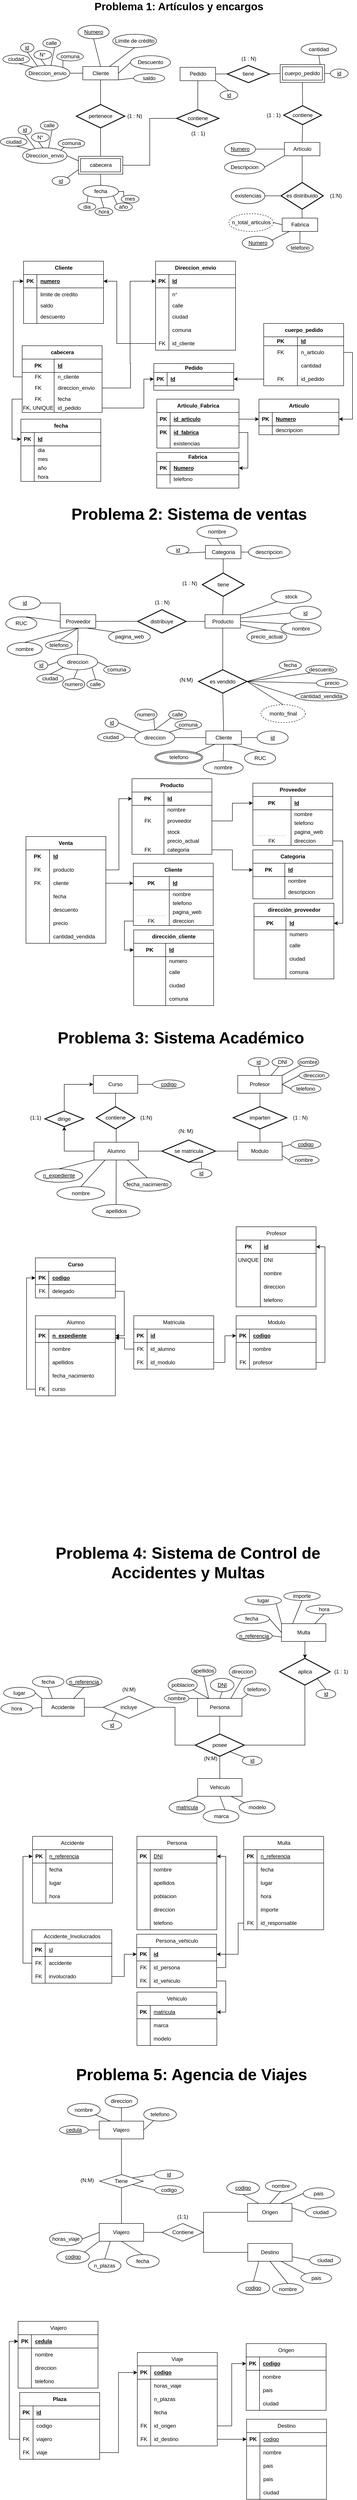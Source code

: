 <mxfile version="26.2.14" pages="3">
  <diagram name="Página-1" id="5zvCUDVExmnDYqEcgGTV">
    <mxGraphModel dx="1631" dy="663" grid="1" gridSize="10" guides="1" tooltips="1" connect="1" arrows="1" fold="1" page="1" pageScale="1" pageWidth="827" pageHeight="1169" math="0" shadow="0">
      <root>
        <mxCell id="0" />
        <mxCell id="1" parent="0" />
        <mxCell id="52nS1y-p0WzkzDX7R_8c-1" value="Cliente" style="rounded=0;whiteSpace=wrap;html=1;" parent="1" vertex="1">
          <mxGeometry x="202.5" y="202.5" width="80" height="30" as="geometry" />
        </mxCell>
        <mxCell id="52nS1y-p0WzkzDX7R_8c-2" value="&lt;u&gt;Numero&lt;/u&gt;" style="ellipse;whiteSpace=wrap;html=1;" parent="1" vertex="1">
          <mxGeometry x="191.7" y="110.0" width="70" height="30" as="geometry" />
        </mxCell>
        <mxCell id="52nS1y-p0WzkzDX7R_8c-4" value="saldo" style="ellipse;whiteSpace=wrap;html=1;" parent="1" vertex="1">
          <mxGeometry x="316.86" y="218.75" width="70" height="20" as="geometry" />
        </mxCell>
        <mxCell id="52nS1y-p0WzkzDX7R_8c-6" value="Límite de crédito" style="ellipse;whiteSpace=wrap;html=1;" parent="1" vertex="1">
          <mxGeometry x="270" y="130" width="98.5" height="30" as="geometry" />
        </mxCell>
        <mxCell id="52nS1y-p0WzkzDX7R_8c-7" value="Descuento" style="ellipse;whiteSpace=wrap;html=1;" parent="1" vertex="1">
          <mxGeometry x="310" y="178.13" width="90" height="30" as="geometry" />
        </mxCell>
        <mxCell id="52nS1y-p0WzkzDX7R_8c-8" value="Artículo" style="rounded=0;whiteSpace=wrap;html=1;" parent="1" vertex="1">
          <mxGeometry x="656.5" y="373.13" width="80" height="30" as="geometry" />
        </mxCell>
        <mxCell id="52nS1y-p0WzkzDX7R_8c-9" value="&lt;u&gt;Numero&lt;/u&gt;" style="ellipse;whiteSpace=wrap;html=1;" parent="1" vertex="1">
          <mxGeometry x="521.5" y="373.13" width="70" height="30" as="geometry" />
        </mxCell>
        <mxCell id="52nS1y-p0WzkzDX7R_8c-12" value="Descripcion" style="ellipse;whiteSpace=wrap;html=1;" parent="1" vertex="1">
          <mxGeometry x="521.5" y="413.97" width="90" height="30" as="geometry" />
        </mxCell>
        <mxCell id="52nS1y-p0WzkzDX7R_8c-14" value="Pedido" style="rounded=0;whiteSpace=wrap;html=1;" parent="1" vertex="1">
          <mxGeometry x="421.5" y="204.37" width="80" height="30" as="geometry" />
        </mxCell>
        <mxCell id="52nS1y-p0WzkzDX7R_8c-20" value="&lt;u&gt;id&lt;/u&gt;" style="ellipse;whiteSpace=wrap;html=1;" parent="1" vertex="1">
          <mxGeometry x="62.35" y="150.0" width="30" height="20" as="geometry" />
        </mxCell>
        <mxCell id="52nS1y-p0WzkzDX7R_8c-21" value="N°" style="ellipse;whiteSpace=wrap;html=1;" parent="1" vertex="1">
          <mxGeometry x="92.35" y="166.25" width="40" height="20" as="geometry" />
        </mxCell>
        <mxCell id="52nS1y-p0WzkzDX7R_8c-22" value="calle" style="ellipse;whiteSpace=wrap;html=1;" parent="1" vertex="1">
          <mxGeometry x="112.35" y="140.0" width="40" height="20" as="geometry" />
        </mxCell>
        <mxCell id="52nS1y-p0WzkzDX7R_8c-23" value="comuna" style="ellipse;whiteSpace=wrap;html=1;" parent="1" vertex="1">
          <mxGeometry x="143.65" y="170.0" width="60" height="20" as="geometry" />
        </mxCell>
        <mxCell id="52nS1y-p0WzkzDX7R_8c-24" value="ciudad" style="ellipse;whiteSpace=wrap;html=1;" parent="1" vertex="1">
          <mxGeometry x="22.35" y="176.25" width="60" height="20" as="geometry" />
        </mxCell>
        <mxCell id="52nS1y-p0WzkzDX7R_8c-35" value="Fabrica" style="rounded=0;whiteSpace=wrap;html=1;" parent="1" vertex="1">
          <mxGeometry x="651.5" y="543.13" width="80" height="30" as="geometry" />
        </mxCell>
        <mxCell id="52nS1y-p0WzkzDX7R_8c-37" value="es distribuido" style="strokeWidth=2;html=1;shape=mxgraph.flowchart.decision;whiteSpace=wrap;" parent="1" vertex="1">
          <mxGeometry x="649" y="463.13" width="95" height="60" as="geometry" />
        </mxCell>
        <mxCell id="52nS1y-p0WzkzDX7R_8c-38" value="(1:N)" style="text;html=1;align=center;verticalAlign=middle;resizable=0;points=[];autosize=1;strokeColor=none;fillColor=none;" parent="1" vertex="1">
          <mxGeometry x="746.5" y="478.13" width="50" height="30" as="geometry" />
        </mxCell>
        <mxCell id="52nS1y-p0WzkzDX7R_8c-45" value="cantidad" style="ellipse;whiteSpace=wrap;html=1;" parent="1" vertex="1">
          <mxGeometry x="694" y="150.0" width="80" height="27.5" as="geometry" />
        </mxCell>
        <mxCell id="52nS1y-p0WzkzDX7R_8c-46" value="&lt;u&gt;id&lt;/u&gt;" style="ellipse;whiteSpace=wrap;html=1;" parent="1" vertex="1">
          <mxGeometry x="511.5" y="256.88" width="40" height="20" as="geometry" />
        </mxCell>
        <mxCell id="52nS1y-p0WzkzDX7R_8c-50" value="&lt;u&gt;Numero&lt;/u&gt;" style="ellipse;whiteSpace=wrap;html=1;" parent="1" vertex="1">
          <mxGeometry x="561.5" y="583.97" width="70" height="30" as="geometry" />
        </mxCell>
        <mxCell id="52nS1y-p0WzkzDX7R_8c-51" value="telefono" style="ellipse;whiteSpace=wrap;html=1;" parent="1" vertex="1">
          <mxGeometry x="661.5" y="600" width="60" height="20" as="geometry" />
        </mxCell>
        <mxCell id="J53T5qJ8icFxD2d57m6h-63" style="edgeStyle=orthogonalEdgeStyle;rounded=0;orthogonalLoop=1;jettySize=auto;html=1;exitX=1;exitY=0.5;exitDx=0;exitDy=0;entryX=0;entryY=0;entryDx=0;entryDy=0;endArrow=none;startFill=0;" parent="1" source="52nS1y-p0WzkzDX7R_8c-54" target="52nS1y-p0WzkzDX7R_8c-58" edge="1">
          <mxGeometry relative="1" as="geometry" />
        </mxCell>
        <mxCell id="52nS1y-p0WzkzDX7R_8c-54" value="fecha" style="ellipse;whiteSpace=wrap;html=1;" parent="1" vertex="1">
          <mxGeometry x="202.9" y="469.58" width="80" height="27.5" as="geometry" />
        </mxCell>
        <mxCell id="52nS1y-p0WzkzDX7R_8c-56" style="edgeStyle=orthogonalEdgeStyle;rounded=0;orthogonalLoop=1;jettySize=auto;html=1;exitX=0.5;exitY=1;exitDx=0;exitDy=0;" parent="1" edge="1">
          <mxGeometry relative="1" as="geometry">
            <mxPoint x="701.5" y="286.88" as="sourcePoint" />
            <mxPoint x="701.5" y="286.88" as="targetPoint" />
          </mxGeometry>
        </mxCell>
        <mxCell id="52nS1y-p0WzkzDX7R_8c-57" value="dia" style="ellipse;whiteSpace=wrap;html=1;" parent="1" vertex="1">
          <mxGeometry x="191.7" y="508.75" width="40" height="17.5" as="geometry" />
        </mxCell>
        <mxCell id="52nS1y-p0WzkzDX7R_8c-58" value="mes" style="ellipse;whiteSpace=wrap;html=1;" parent="1" vertex="1">
          <mxGeometry x="289" y="491.66" width="40" height="17.5" as="geometry" />
        </mxCell>
        <mxCell id="52nS1y-p0WzkzDX7R_8c-59" value="año" style="ellipse;whiteSpace=wrap;html=1;" parent="1" vertex="1">
          <mxGeometry x="274" y="509.16" width="40" height="17.5" as="geometry" />
        </mxCell>
        <mxCell id="52nS1y-p0WzkzDX7R_8c-60" value="hora" style="ellipse;whiteSpace=wrap;html=1;" parent="1" vertex="1">
          <mxGeometry x="230" y="520" width="40" height="17.5" as="geometry" />
        </mxCell>
        <mxCell id="52nS1y-p0WzkzDX7R_8c-61" value="n_total_articulos" style="ellipse;whiteSpace=wrap;html=1;align=center;dashed=1;" parent="1" vertex="1">
          <mxGeometry x="531.5" y="533.13" width="100" height="40" as="geometry" />
        </mxCell>
        <mxCell id="J53T5qJ8icFxD2d57m6h-62" style="edgeStyle=orthogonalEdgeStyle;rounded=0;orthogonalLoop=1;jettySize=auto;html=1;exitX=0.5;exitY=1;exitDx=0;exitDy=0;exitPerimeter=0;entryX=0.5;entryY=0;entryDx=0;entryDy=0;endArrow=none;startFill=0;" parent="1" source="52nS1y-p0WzkzDX7R_8c-68" target="J53T5qJ8icFxD2d57m6h-19" edge="1">
          <mxGeometry relative="1" as="geometry" />
        </mxCell>
        <mxCell id="52nS1y-p0WzkzDX7R_8c-68" value="pertenece" style="strokeWidth=2;html=1;shape=mxgraph.flowchart.decision;whiteSpace=wrap;" parent="1" vertex="1">
          <mxGeometry x="188" y="287.9" width="109" height="52.5" as="geometry" />
        </mxCell>
        <mxCell id="52nS1y-p0WzkzDX7R_8c-71" value="" style="endArrow=none;html=1;rounded=0;exitX=0.5;exitY=1;exitDx=0;exitDy=0;entryX=0.5;entryY=0;entryDx=0;entryDy=0;" parent="1" source="52nS1y-p0WzkzDX7R_8c-2" target="52nS1y-p0WzkzDX7R_8c-1" edge="1">
          <mxGeometry relative="1" as="geometry">
            <mxPoint x="276" y="217.16" as="sourcePoint" />
            <mxPoint x="383" y="217.16" as="targetPoint" />
          </mxGeometry>
        </mxCell>
        <mxCell id="52nS1y-p0WzkzDX7R_8c-72" value="" style="endArrow=none;html=1;rounded=0;exitX=0.5;exitY=1;exitDx=0;exitDy=0;entryX=0.75;entryY=0;entryDx=0;entryDy=0;" parent="1" source="52nS1y-p0WzkzDX7R_8c-6" target="52nS1y-p0WzkzDX7R_8c-1" edge="1">
          <mxGeometry relative="1" as="geometry">
            <mxPoint x="175" y="189.16" as="sourcePoint" />
            <mxPoint x="196" y="202.16" as="targetPoint" />
          </mxGeometry>
        </mxCell>
        <mxCell id="52nS1y-p0WzkzDX7R_8c-73" value="" style="endArrow=none;html=1;rounded=0;exitX=0;exitY=0.5;exitDx=0;exitDy=0;entryX=1;entryY=1;entryDx=0;entryDy=0;" parent="1" source="52nS1y-p0WzkzDX7R_8c-4" target="52nS1y-p0WzkzDX7R_8c-1" edge="1">
          <mxGeometry relative="1" as="geometry">
            <mxPoint x="181" y="224.16" as="sourcePoint" />
            <mxPoint x="195" y="219.16" as="targetPoint" />
          </mxGeometry>
        </mxCell>
        <mxCell id="52nS1y-p0WzkzDX7R_8c-75" value="" style="endArrow=none;html=1;rounded=0;entryX=0.208;entryY=0.113;entryDx=0;entryDy=0;entryPerimeter=0;exitX=0.556;exitY=1.006;exitDx=0;exitDy=0;exitPerimeter=0;" parent="1" edge="1">
          <mxGeometry relative="1" as="geometry">
            <mxPoint x="59.38" y="196.25" as="sourcePoint" />
            <mxPoint x="93.15" y="204.52" as="targetPoint" />
          </mxGeometry>
        </mxCell>
        <mxCell id="52nS1y-p0WzkzDX7R_8c-76" value="" style="endArrow=none;html=1;rounded=0;exitX=0.383;exitY=0.97;exitDx=0;exitDy=0;entryX=0.462;entryY=0;entryDx=0;entryDy=0;exitPerimeter=0;entryPerimeter=0;" parent="1" source="52nS1y-p0WzkzDX7R_8c-21" edge="1">
          <mxGeometry relative="1" as="geometry">
            <mxPoint x="114.35" y="255.5" as="sourcePoint" />
            <mxPoint x="118.55" y="200.0" as="targetPoint" />
          </mxGeometry>
        </mxCell>
        <mxCell id="52nS1y-p0WzkzDX7R_8c-77" value="" style="endArrow=none;html=1;rounded=0;exitX=0.5;exitY=1;exitDx=0;exitDy=0;entryX=0.285;entryY=0.051;entryDx=0;entryDy=0;entryPerimeter=0;" parent="1" source="52nS1y-p0WzkzDX7R_8c-20" edge="1">
          <mxGeometry relative="1" as="geometry">
            <mxPoint x="127.35" y="199.5" as="sourcePoint" />
            <mxPoint x="100.85" y="202.04" as="targetPoint" />
          </mxGeometry>
        </mxCell>
        <mxCell id="52nS1y-p0WzkzDX7R_8c-78" value="" style="endArrow=none;html=1;rounded=0;exitX=0.662;exitY=0.986;exitDx=0;exitDy=0;exitPerimeter=0;entryX=0.585;entryY=0.003;entryDx=0;entryDy=0;entryPerimeter=0;" parent="1" source="52nS1y-p0WzkzDX7R_8c-22" edge="1">
          <mxGeometry relative="1" as="geometry">
            <mxPoint x="117.35" y="189.5" as="sourcePoint" />
            <mxPoint x="130.85" y="200.12" as="targetPoint" />
          </mxGeometry>
        </mxCell>
        <mxCell id="52nS1y-p0WzkzDX7R_8c-79" value="" style="endArrow=none;html=1;rounded=0;exitX=0.234;exitY=0.922;exitDx=0;exitDy=0;entryX=1;entryY=0;entryDx=0;entryDy=0;exitPerimeter=0;" parent="1" source="52nS1y-p0WzkzDX7R_8c-23" edge="1">
          <mxGeometry relative="1" as="geometry">
            <mxPoint x="127.35" y="199.5" as="sourcePoint" />
            <mxPoint x="157.705" y="205.858" as="targetPoint" />
          </mxGeometry>
        </mxCell>
        <mxCell id="52nS1y-p0WzkzDX7R_8c-81" value="" style="endArrow=none;html=1;rounded=0;entryX=0.5;entryY=0;entryDx=0;entryDy=0;entryPerimeter=0;exitX=0.5;exitY=1;exitDx=0;exitDy=0;" parent="1" source="52nS1y-p0WzkzDX7R_8c-14" target="J53T5qJ8icFxD2d57m6h-2" edge="1">
          <mxGeometry width="50" height="50" relative="1" as="geometry">
            <mxPoint x="462" y="233.97" as="sourcePoint" />
            <mxPoint x="470" y="173.97" as="targetPoint" />
          </mxGeometry>
        </mxCell>
        <mxCell id="52nS1y-p0WzkzDX7R_8c-83" value="" style="endArrow=none;html=1;rounded=0;exitX=0;exitY=0.25;exitDx=0;exitDy=0;entryX=1;entryY=0.5;entryDx=0;entryDy=0;" parent="1" source="J53T5qJ8icFxD2d57m6h-19" target="52nS1y-p0WzkzDX7R_8c-585" edge="1">
          <mxGeometry width="50" height="50" relative="1" as="geometry">
            <mxPoint x="242.38" y="411.03" as="sourcePoint" />
            <mxPoint x="184.28" y="380.69" as="targetPoint" />
          </mxGeometry>
        </mxCell>
        <mxCell id="52nS1y-p0WzkzDX7R_8c-84" value="" style="endArrow=none;html=1;rounded=0;exitX=0.5;exitY=1;exitDx=0;exitDy=0;entryX=0.5;entryY=0;entryDx=0;entryDy=0;" parent="1" source="J53T5qJ8icFxD2d57m6h-19" target="52nS1y-p0WzkzDX7R_8c-54" edge="1">
          <mxGeometry width="50" height="50" relative="1" as="geometry">
            <mxPoint x="214.08" y="373.12" as="sourcePoint" />
            <mxPoint x="254.2" y="376.17" as="targetPoint" />
          </mxGeometry>
        </mxCell>
        <mxCell id="52nS1y-p0WzkzDX7R_8c-85" value="" style="endArrow=none;html=1;rounded=0;entryX=0.5;entryY=0;entryDx=0;entryDy=0;exitX=0;exitY=1;exitDx=0;exitDy=0;" parent="1" source="52nS1y-p0WzkzDX7R_8c-54" target="52nS1y-p0WzkzDX7R_8c-57" edge="1">
          <mxGeometry width="50" height="50" relative="1" as="geometry">
            <mxPoint x="220" y="490" as="sourcePoint" />
            <mxPoint x="237.9" y="505.58" as="targetPoint" />
          </mxGeometry>
        </mxCell>
        <mxCell id="52nS1y-p0WzkzDX7R_8c-87" value="" style="endArrow=none;html=1;rounded=0;exitX=1;exitY=1;exitDx=0;exitDy=0;entryX=0;entryY=0;entryDx=0;entryDy=0;" parent="1" source="52nS1y-p0WzkzDX7R_8c-54" target="52nS1y-p0WzkzDX7R_8c-59" edge="1">
          <mxGeometry width="50" height="50" relative="1" as="geometry">
            <mxPoint x="263.9" y="480.58" as="sourcePoint" />
            <mxPoint x="272.14" y="467.075" as="targetPoint" />
          </mxGeometry>
        </mxCell>
        <mxCell id="52nS1y-p0WzkzDX7R_8c-89" value="" style="endArrow=none;html=1;rounded=0;entryX=0.5;entryY=0;entryDx=0;entryDy=0;exitX=0.5;exitY=1;exitDx=0;exitDy=0;" parent="1" source="52nS1y-p0WzkzDX7R_8c-54" target="52nS1y-p0WzkzDX7R_8c-60" edge="1">
          <mxGeometry width="50" height="50" relative="1" as="geometry">
            <mxPoint x="288.9" y="509.58" as="sourcePoint" />
            <mxPoint x="288.9" y="530.83" as="targetPoint" />
          </mxGeometry>
        </mxCell>
        <mxCell id="52nS1y-p0WzkzDX7R_8c-90" value="" style="endArrow=none;html=1;rounded=0;exitX=1;exitY=0.5;exitDx=0;exitDy=0;" parent="1" source="52nS1y-p0WzkzDX7R_8c-14" edge="1">
          <mxGeometry width="50" height="50" relative="1" as="geometry">
            <mxPoint x="471.5" y="214.88" as="sourcePoint" />
            <mxPoint x="528" y="218.97" as="targetPoint" />
          </mxGeometry>
        </mxCell>
        <mxCell id="52nS1y-p0WzkzDX7R_8c-92" value="" style="endArrow=none;html=1;rounded=0;exitX=1;exitY=0;exitDx=0;exitDy=0;entryX=0.5;entryY=1;entryDx=0;entryDy=0;" parent="1" target="52nS1y-p0WzkzDX7R_8c-45" edge="1">
          <mxGeometry width="50" height="50" relative="1" as="geometry">
            <mxPoint x="737.199" y="200.189" as="sourcePoint" />
            <mxPoint x="721.5" y="189.13" as="targetPoint" />
          </mxGeometry>
        </mxCell>
        <mxCell id="52nS1y-p0WzkzDX7R_8c-93" value="" style="endArrow=none;html=1;rounded=0;exitX=1;exitY=1;exitDx=0;exitDy=0;entryX=0.5;entryY=0;entryDx=0;entryDy=0;" parent="1" source="52nS1y-p0WzkzDX7R_8c-14" target="52nS1y-p0WzkzDX7R_8c-46" edge="1">
          <mxGeometry width="50" height="50" relative="1" as="geometry">
            <mxPoint x="511.5" y="229.88" as="sourcePoint" />
            <mxPoint x="561.5" y="227.88" as="targetPoint" />
          </mxGeometry>
        </mxCell>
        <mxCell id="52nS1y-p0WzkzDX7R_8c-95" value="contiene" style="strokeWidth=2;html=1;shape=mxgraph.flowchart.decision;whiteSpace=wrap;" parent="1" vertex="1">
          <mxGeometry x="655" y="290.63" width="85" height="42.5" as="geometry" />
        </mxCell>
        <mxCell id="52nS1y-p0WzkzDX7R_8c-96" value="" style="endArrow=none;html=1;rounded=0;exitX=0;exitY=0.5;exitDx=0;exitDy=0;entryX=1;entryY=0.5;entryDx=0;entryDy=0;" parent="1" source="52nS1y-p0WzkzDX7R_8c-7" target="52nS1y-p0WzkzDX7R_8c-1" edge="1">
          <mxGeometry relative="1" as="geometry">
            <mxPoint x="181" y="265.16" as="sourcePoint" />
            <mxPoint x="277.5" y="220" as="targetPoint" />
          </mxGeometry>
        </mxCell>
        <mxCell id="52nS1y-p0WzkzDX7R_8c-98" value="" style="endArrow=none;html=1;rounded=0;exitX=0.5;exitY=0;exitDx=0;exitDy=0;entryX=0.5;entryY=1;entryDx=0;entryDy=0;entryPerimeter=0;" parent="1" source="52nS1y-p0WzkzDX7R_8c-8" target="52nS1y-p0WzkzDX7R_8c-95" edge="1">
          <mxGeometry relative="1" as="geometry">
            <mxPoint x="706.5" y="297.13" as="sourcePoint" />
            <mxPoint x="696.5" y="329.38" as="targetPoint" />
          </mxGeometry>
        </mxCell>
        <mxCell id="52nS1y-p0WzkzDX7R_8c-99" value="" style="endArrow=none;html=1;rounded=0;exitX=0;exitY=1;exitDx=0;exitDy=0;entryX=1;entryY=0.5;entryDx=0;entryDy=0;" parent="1" source="52nS1y-p0WzkzDX7R_8c-8" target="52nS1y-p0WzkzDX7R_8c-12" edge="1">
          <mxGeometry width="50" height="50" relative="1" as="geometry">
            <mxPoint x="832.5" y="473.13" as="sourcePoint" />
            <mxPoint x="882.5" y="423.13" as="targetPoint" />
          </mxGeometry>
        </mxCell>
        <mxCell id="52nS1y-p0WzkzDX7R_8c-100" value="" style="endArrow=none;html=1;rounded=0;exitX=0;exitY=0.5;exitDx=0;exitDy=0;entryX=1;entryY=0.5;entryDx=0;entryDy=0;" parent="1" source="52nS1y-p0WzkzDX7R_8c-8" target="52nS1y-p0WzkzDX7R_8c-9" edge="1">
          <mxGeometry width="50" height="50" relative="1" as="geometry">
            <mxPoint x="730.5" y="414.13" as="sourcePoint" />
            <mxPoint x="754.5" y="427.13" as="targetPoint" />
          </mxGeometry>
        </mxCell>
        <mxCell id="52nS1y-p0WzkzDX7R_8c-102" value="" style="endArrow=none;html=1;rounded=0;exitX=0.5;exitY=0;exitDx=0;exitDy=0;entryX=0.5;entryY=1;entryDx=0;entryDy=0;exitPerimeter=0;" parent="1" source="52nS1y-p0WzkzDX7R_8c-37" target="52nS1y-p0WzkzDX7R_8c-8" edge="1">
          <mxGeometry relative="1" as="geometry">
            <mxPoint x="706.5" y="383.13" as="sourcePoint" />
            <mxPoint x="706.5" y="339.13" as="targetPoint" />
          </mxGeometry>
        </mxCell>
        <mxCell id="52nS1y-p0WzkzDX7R_8c-103" value="existencias" style="ellipse;whiteSpace=wrap;html=1;" parent="1" vertex="1">
          <mxGeometry x="536.5" y="475.63" width="76" height="35" as="geometry" />
        </mxCell>
        <mxCell id="52nS1y-p0WzkzDX7R_8c-104" value="" style="endArrow=none;html=1;rounded=0;exitX=0;exitY=0.5;exitDx=0;exitDy=0;entryX=1;entryY=0.5;entryDx=0;entryDy=0;exitPerimeter=0;" parent="1" source="52nS1y-p0WzkzDX7R_8c-37" target="52nS1y-p0WzkzDX7R_8c-103" edge="1">
          <mxGeometry relative="1" as="geometry">
            <mxPoint x="706.5" y="473.13" as="sourcePoint" />
            <mxPoint x="706.5" y="413.13" as="targetPoint" />
          </mxGeometry>
        </mxCell>
        <mxCell id="52nS1y-p0WzkzDX7R_8c-105" value="" style="endArrow=none;html=1;rounded=0;exitX=0;exitY=0.5;exitDx=0;exitDy=0;entryX=1;entryY=0.5;entryDx=0;entryDy=0;" parent="1" source="52nS1y-p0WzkzDX7R_8c-35" target="52nS1y-p0WzkzDX7R_8c-61" edge="1">
          <mxGeometry relative="1" as="geometry">
            <mxPoint x="654.5" y="463.13" as="sourcePoint" />
            <mxPoint x="617.5" y="463.13" as="targetPoint" />
          </mxGeometry>
        </mxCell>
        <mxCell id="52nS1y-p0WzkzDX7R_8c-106" value="" style="endArrow=none;html=1;rounded=0;entryX=0.5;entryY=1;entryDx=0;entryDy=0;" parent="1" edge="1">
          <mxGeometry relative="1" as="geometry">
            <mxPoint x="696.5" y="543.13" as="sourcePoint" />
            <mxPoint x="696.08" y="523.13" as="targetPoint" />
          </mxGeometry>
        </mxCell>
        <mxCell id="52nS1y-p0WzkzDX7R_8c-107" value="" style="endArrow=none;html=1;rounded=0;entryX=0.657;entryY=0;entryDx=0;entryDy=0;entryPerimeter=0;" parent="1" edge="1">
          <mxGeometry relative="1" as="geometry">
            <mxPoint x="667.5" y="573.13" as="sourcePoint" />
            <mxPoint x="627.49" y="593.13" as="targetPoint" />
          </mxGeometry>
        </mxCell>
        <mxCell id="52nS1y-p0WzkzDX7R_8c-108" value="" style="endArrow=none;html=1;rounded=0;entryX=0.5;entryY=0;entryDx=0;entryDy=0;exitX=0.5;exitY=1;exitDx=0;exitDy=0;" parent="1" source="52nS1y-p0WzkzDX7R_8c-35" edge="1" target="52nS1y-p0WzkzDX7R_8c-51">
          <mxGeometry relative="1" as="geometry">
            <mxPoint x="677.5" y="583.13" as="sourcePoint" />
            <mxPoint x="691.5" y="603.13" as="targetPoint" />
          </mxGeometry>
        </mxCell>
        <mxCell id="52nS1y-p0WzkzDX7R_8c-109" value="(1 : 1)" style="text;html=1;align=center;verticalAlign=middle;resizable=0;points=[];autosize=1;strokeColor=none;fillColor=none;" parent="1" vertex="1">
          <mxGeometry x="607" y="296.88" width="50" height="30" as="geometry" />
        </mxCell>
        <mxCell id="52nS1y-p0WzkzDX7R_8c-111" value="&lt;b&gt;&lt;font style=&quot;font-size: 24px;&quot;&gt;Problema 1: Artículos y encargos&lt;/font&gt;&lt;/b&gt;&lt;div&gt;&lt;br&gt;&lt;/div&gt;" style="text;html=1;align=center;verticalAlign=middle;whiteSpace=wrap;rounded=0;" parent="1" vertex="1">
          <mxGeometry x="226" y="60.0" width="386" height="30" as="geometry" />
        </mxCell>
        <mxCell id="52nS1y-p0WzkzDX7R_8c-112" value="Cliente" style="shape=table;startSize=30;container=1;collapsible=1;childLayout=tableLayout;fixedRows=1;rowLines=0;fontStyle=1;align=center;resizeLast=1;html=1;" parent="1" vertex="1">
          <mxGeometry x="69.05" y="640" width="180" height="140" as="geometry" />
        </mxCell>
        <mxCell id="52nS1y-p0WzkzDX7R_8c-113" value="" style="shape=tableRow;horizontal=0;startSize=0;swimlaneHead=0;swimlaneBody=0;fillColor=none;collapsible=0;dropTarget=0;points=[[0,0.5],[1,0.5]];portConstraint=eastwest;top=0;left=0;right=0;bottom=1;" parent="52nS1y-p0WzkzDX7R_8c-112" vertex="1">
          <mxGeometry y="30" width="180" height="30" as="geometry" />
        </mxCell>
        <mxCell id="52nS1y-p0WzkzDX7R_8c-114" value="PK" style="shape=partialRectangle;connectable=0;fillColor=none;top=0;left=0;bottom=0;right=0;fontStyle=1;overflow=hidden;whiteSpace=wrap;html=1;" parent="52nS1y-p0WzkzDX7R_8c-113" vertex="1">
          <mxGeometry width="30" height="30" as="geometry">
            <mxRectangle width="30" height="30" as="alternateBounds" />
          </mxGeometry>
        </mxCell>
        <mxCell id="52nS1y-p0WzkzDX7R_8c-115" value="numero" style="shape=partialRectangle;connectable=0;fillColor=none;top=0;left=0;bottom=0;right=0;align=left;spacingLeft=6;fontStyle=5;overflow=hidden;whiteSpace=wrap;html=1;" parent="52nS1y-p0WzkzDX7R_8c-113" vertex="1">
          <mxGeometry x="30" width="150" height="30" as="geometry">
            <mxRectangle width="150" height="30" as="alternateBounds" />
          </mxGeometry>
        </mxCell>
        <mxCell id="52nS1y-p0WzkzDX7R_8c-116" value="" style="shape=tableRow;horizontal=0;startSize=0;swimlaneHead=0;swimlaneBody=0;fillColor=none;collapsible=0;dropTarget=0;points=[[0,0.5],[1,0.5]];portConstraint=eastwest;top=0;left=0;right=0;bottom=0;" parent="52nS1y-p0WzkzDX7R_8c-112" vertex="1">
          <mxGeometry y="60" width="180" height="30" as="geometry" />
        </mxCell>
        <mxCell id="52nS1y-p0WzkzDX7R_8c-117" value="" style="shape=partialRectangle;connectable=0;fillColor=none;top=0;left=0;bottom=0;right=0;editable=1;overflow=hidden;whiteSpace=wrap;html=1;" parent="52nS1y-p0WzkzDX7R_8c-116" vertex="1">
          <mxGeometry width="30" height="30" as="geometry">
            <mxRectangle width="30" height="30" as="alternateBounds" />
          </mxGeometry>
        </mxCell>
        <mxCell id="52nS1y-p0WzkzDX7R_8c-118" value="limite de credito" style="shape=partialRectangle;connectable=0;fillColor=none;top=0;left=0;bottom=0;right=0;align=left;spacingLeft=6;overflow=hidden;whiteSpace=wrap;html=1;" parent="52nS1y-p0WzkzDX7R_8c-116" vertex="1">
          <mxGeometry x="30" width="150" height="30" as="geometry">
            <mxRectangle width="150" height="30" as="alternateBounds" />
          </mxGeometry>
        </mxCell>
        <mxCell id="52nS1y-p0WzkzDX7R_8c-119" value="" style="shape=tableRow;horizontal=0;startSize=0;swimlaneHead=0;swimlaneBody=0;fillColor=none;collapsible=0;dropTarget=0;points=[[0,0.5],[1,0.5]];portConstraint=eastwest;top=0;left=0;right=0;bottom=0;" parent="52nS1y-p0WzkzDX7R_8c-112" vertex="1">
          <mxGeometry y="90" width="180" height="20" as="geometry" />
        </mxCell>
        <mxCell id="52nS1y-p0WzkzDX7R_8c-120" value="" style="shape=partialRectangle;connectable=0;fillColor=none;top=0;left=0;bottom=0;right=0;editable=1;overflow=hidden;whiteSpace=wrap;html=1;" parent="52nS1y-p0WzkzDX7R_8c-119" vertex="1">
          <mxGeometry width="30" height="20" as="geometry">
            <mxRectangle width="30" height="20" as="alternateBounds" />
          </mxGeometry>
        </mxCell>
        <mxCell id="52nS1y-p0WzkzDX7R_8c-121" value="saldo" style="shape=partialRectangle;connectable=0;fillColor=none;top=0;left=0;bottom=0;right=0;align=left;spacingLeft=6;overflow=hidden;whiteSpace=wrap;html=1;" parent="52nS1y-p0WzkzDX7R_8c-119" vertex="1">
          <mxGeometry x="30" width="150" height="20" as="geometry">
            <mxRectangle width="150" height="20" as="alternateBounds" />
          </mxGeometry>
        </mxCell>
        <mxCell id="52nS1y-p0WzkzDX7R_8c-122" value="" style="shape=tableRow;horizontal=0;startSize=0;swimlaneHead=0;swimlaneBody=0;fillColor=none;collapsible=0;dropTarget=0;points=[[0,0.5],[1,0.5]];portConstraint=eastwest;top=0;left=0;right=0;bottom=0;" parent="52nS1y-p0WzkzDX7R_8c-112" vertex="1">
          <mxGeometry y="110" width="180" height="30" as="geometry" />
        </mxCell>
        <mxCell id="52nS1y-p0WzkzDX7R_8c-123" value="" style="shape=partialRectangle;connectable=0;fillColor=none;top=0;left=0;bottom=0;right=0;editable=1;overflow=hidden;whiteSpace=wrap;html=1;" parent="52nS1y-p0WzkzDX7R_8c-122" vertex="1">
          <mxGeometry width="30" height="30" as="geometry">
            <mxRectangle width="30" height="30" as="alternateBounds" />
          </mxGeometry>
        </mxCell>
        <mxCell id="52nS1y-p0WzkzDX7R_8c-124" value="descuento" style="shape=partialRectangle;connectable=0;fillColor=none;top=0;left=0;bottom=0;right=0;align=left;spacingLeft=6;overflow=hidden;whiteSpace=wrap;html=1;" parent="52nS1y-p0WzkzDX7R_8c-122" vertex="1">
          <mxGeometry x="30" width="150" height="30" as="geometry">
            <mxRectangle width="150" height="30" as="alternateBounds" />
          </mxGeometry>
        </mxCell>
        <mxCell id="52nS1y-p0WzkzDX7R_8c-125" value="Direccion_envio" style="shape=table;startSize=30;container=1;collapsible=1;childLayout=tableLayout;fixedRows=1;rowLines=0;fontStyle=1;align=center;resizeLast=1;html=1;" parent="1" vertex="1">
          <mxGeometry x="366.37" y="640" width="180" height="200" as="geometry" />
        </mxCell>
        <mxCell id="52nS1y-p0WzkzDX7R_8c-126" value="" style="shape=tableRow;horizontal=0;startSize=0;swimlaneHead=0;swimlaneBody=0;fillColor=none;collapsible=0;dropTarget=0;points=[[0,0.5],[1,0.5]];portConstraint=eastwest;top=0;left=0;right=0;bottom=1;" parent="52nS1y-p0WzkzDX7R_8c-125" vertex="1">
          <mxGeometry y="30" width="180" height="30" as="geometry" />
        </mxCell>
        <mxCell id="52nS1y-p0WzkzDX7R_8c-127" value="PK" style="shape=partialRectangle;connectable=0;fillColor=none;top=0;left=0;bottom=0;right=0;fontStyle=1;overflow=hidden;whiteSpace=wrap;html=1;" parent="52nS1y-p0WzkzDX7R_8c-126" vertex="1">
          <mxGeometry width="30" height="30" as="geometry">
            <mxRectangle width="30" height="30" as="alternateBounds" />
          </mxGeometry>
        </mxCell>
        <mxCell id="52nS1y-p0WzkzDX7R_8c-128" value="Id" style="shape=partialRectangle;connectable=0;fillColor=none;top=0;left=0;bottom=0;right=0;align=left;spacingLeft=6;fontStyle=5;overflow=hidden;whiteSpace=wrap;html=1;" parent="52nS1y-p0WzkzDX7R_8c-126" vertex="1">
          <mxGeometry x="30" width="150" height="30" as="geometry">
            <mxRectangle width="150" height="30" as="alternateBounds" />
          </mxGeometry>
        </mxCell>
        <mxCell id="52nS1y-p0WzkzDX7R_8c-129" value="" style="shape=tableRow;horizontal=0;startSize=0;swimlaneHead=0;swimlaneBody=0;fillColor=none;collapsible=0;dropTarget=0;points=[[0,0.5],[1,0.5]];portConstraint=eastwest;top=0;left=0;right=0;bottom=0;" parent="52nS1y-p0WzkzDX7R_8c-125" vertex="1">
          <mxGeometry y="60" width="180" height="30" as="geometry" />
        </mxCell>
        <mxCell id="52nS1y-p0WzkzDX7R_8c-130" value="" style="shape=partialRectangle;connectable=0;fillColor=none;top=0;left=0;bottom=0;right=0;editable=1;overflow=hidden;whiteSpace=wrap;html=1;" parent="52nS1y-p0WzkzDX7R_8c-129" vertex="1">
          <mxGeometry width="30" height="30" as="geometry">
            <mxRectangle width="30" height="30" as="alternateBounds" />
          </mxGeometry>
        </mxCell>
        <mxCell id="52nS1y-p0WzkzDX7R_8c-131" value="n°" style="shape=partialRectangle;connectable=0;fillColor=none;top=0;left=0;bottom=0;right=0;align=left;spacingLeft=6;overflow=hidden;whiteSpace=wrap;html=1;" parent="52nS1y-p0WzkzDX7R_8c-129" vertex="1">
          <mxGeometry x="30" width="150" height="30" as="geometry">
            <mxRectangle width="150" height="30" as="alternateBounds" />
          </mxGeometry>
        </mxCell>
        <mxCell id="52nS1y-p0WzkzDX7R_8c-132" value="" style="shape=tableRow;horizontal=0;startSize=0;swimlaneHead=0;swimlaneBody=0;fillColor=none;collapsible=0;dropTarget=0;points=[[0,0.5],[1,0.5]];portConstraint=eastwest;top=0;left=0;right=0;bottom=0;" parent="52nS1y-p0WzkzDX7R_8c-125" vertex="1">
          <mxGeometry y="90" width="180" height="20" as="geometry" />
        </mxCell>
        <mxCell id="52nS1y-p0WzkzDX7R_8c-133" value="" style="shape=partialRectangle;connectable=0;fillColor=none;top=0;left=0;bottom=0;right=0;editable=1;overflow=hidden;whiteSpace=wrap;html=1;" parent="52nS1y-p0WzkzDX7R_8c-132" vertex="1">
          <mxGeometry width="30" height="20" as="geometry">
            <mxRectangle width="30" height="20" as="alternateBounds" />
          </mxGeometry>
        </mxCell>
        <mxCell id="52nS1y-p0WzkzDX7R_8c-134" value="calle" style="shape=partialRectangle;connectable=0;fillColor=none;top=0;left=0;bottom=0;right=0;align=left;spacingLeft=6;overflow=hidden;whiteSpace=wrap;html=1;" parent="52nS1y-p0WzkzDX7R_8c-132" vertex="1">
          <mxGeometry x="30" width="150" height="20" as="geometry">
            <mxRectangle width="150" height="20" as="alternateBounds" />
          </mxGeometry>
        </mxCell>
        <mxCell id="52nS1y-p0WzkzDX7R_8c-135" value="" style="shape=tableRow;horizontal=0;startSize=0;swimlaneHead=0;swimlaneBody=0;fillColor=none;collapsible=0;dropTarget=0;points=[[0,0.5],[1,0.5]];portConstraint=eastwest;top=0;left=0;right=0;bottom=0;" parent="52nS1y-p0WzkzDX7R_8c-125" vertex="1">
          <mxGeometry y="110" width="180" height="30" as="geometry" />
        </mxCell>
        <mxCell id="52nS1y-p0WzkzDX7R_8c-136" value="" style="shape=partialRectangle;connectable=0;fillColor=none;top=0;left=0;bottom=0;right=0;editable=1;overflow=hidden;whiteSpace=wrap;html=1;" parent="52nS1y-p0WzkzDX7R_8c-135" vertex="1">
          <mxGeometry width="30" height="30" as="geometry">
            <mxRectangle width="30" height="30" as="alternateBounds" />
          </mxGeometry>
        </mxCell>
        <mxCell id="52nS1y-p0WzkzDX7R_8c-137" value="ciudad" style="shape=partialRectangle;connectable=0;fillColor=none;top=0;left=0;bottom=0;right=0;align=left;spacingLeft=6;overflow=hidden;whiteSpace=wrap;html=1;" parent="52nS1y-p0WzkzDX7R_8c-135" vertex="1">
          <mxGeometry x="30" width="150" height="30" as="geometry">
            <mxRectangle width="150" height="30" as="alternateBounds" />
          </mxGeometry>
        </mxCell>
        <mxCell id="52nS1y-p0WzkzDX7R_8c-138" style="shape=tableRow;horizontal=0;startSize=0;swimlaneHead=0;swimlaneBody=0;fillColor=none;collapsible=0;dropTarget=0;points=[[0,0.5],[1,0.5]];portConstraint=eastwest;top=0;left=0;right=0;bottom=0;" parent="52nS1y-p0WzkzDX7R_8c-125" vertex="1">
          <mxGeometry y="140" width="180" height="30" as="geometry" />
        </mxCell>
        <mxCell id="52nS1y-p0WzkzDX7R_8c-139" style="shape=partialRectangle;connectable=0;fillColor=none;top=0;left=0;bottom=0;right=0;editable=1;overflow=hidden;whiteSpace=wrap;html=1;" parent="52nS1y-p0WzkzDX7R_8c-138" vertex="1">
          <mxGeometry width="30" height="30" as="geometry">
            <mxRectangle width="30" height="30" as="alternateBounds" />
          </mxGeometry>
        </mxCell>
        <mxCell id="52nS1y-p0WzkzDX7R_8c-140" value="comuna" style="shape=partialRectangle;connectable=0;fillColor=none;top=0;left=0;bottom=0;right=0;align=left;spacingLeft=6;overflow=hidden;whiteSpace=wrap;html=1;" parent="52nS1y-p0WzkzDX7R_8c-138" vertex="1">
          <mxGeometry x="30" width="150" height="30" as="geometry">
            <mxRectangle width="150" height="30" as="alternateBounds" />
          </mxGeometry>
        </mxCell>
        <mxCell id="52nS1y-p0WzkzDX7R_8c-141" style="shape=tableRow;horizontal=0;startSize=0;swimlaneHead=0;swimlaneBody=0;fillColor=none;collapsible=0;dropTarget=0;points=[[0,0.5],[1,0.5]];portConstraint=eastwest;top=0;left=0;right=0;bottom=0;" parent="52nS1y-p0WzkzDX7R_8c-125" vertex="1">
          <mxGeometry y="170" width="180" height="30" as="geometry" />
        </mxCell>
        <mxCell id="52nS1y-p0WzkzDX7R_8c-142" value="FK" style="shape=partialRectangle;connectable=0;fillColor=none;top=0;left=0;bottom=0;right=0;editable=1;overflow=hidden;whiteSpace=wrap;html=1;" parent="52nS1y-p0WzkzDX7R_8c-141" vertex="1">
          <mxGeometry width="30" height="30" as="geometry">
            <mxRectangle width="30" height="30" as="alternateBounds" />
          </mxGeometry>
        </mxCell>
        <mxCell id="52nS1y-p0WzkzDX7R_8c-143" value="id_cliente" style="shape=partialRectangle;connectable=0;fillColor=none;top=0;left=0;bottom=0;right=0;align=left;spacingLeft=6;overflow=hidden;whiteSpace=wrap;html=1;" parent="52nS1y-p0WzkzDX7R_8c-141" vertex="1">
          <mxGeometry x="30" width="150" height="30" as="geometry">
            <mxRectangle width="150" height="30" as="alternateBounds" />
          </mxGeometry>
        </mxCell>
        <mxCell id="52nS1y-p0WzkzDX7R_8c-145" value="Pedido" style="shape=table;startSize=20;container=1;collapsible=1;childLayout=tableLayout;fixedRows=1;rowLines=0;fontStyle=1;align=center;resizeLast=1;html=1;" parent="1" vertex="1">
          <mxGeometry x="362.37" y="870" width="180" height="60" as="geometry" />
        </mxCell>
        <mxCell id="52nS1y-p0WzkzDX7R_8c-146" value="" style="shape=tableRow;horizontal=0;startSize=0;swimlaneHead=0;swimlaneBody=0;fillColor=none;collapsible=0;dropTarget=0;points=[[0,0.5],[1,0.5]];portConstraint=eastwest;top=0;left=0;right=0;bottom=1;" parent="52nS1y-p0WzkzDX7R_8c-145" vertex="1">
          <mxGeometry y="20" width="180" height="30" as="geometry" />
        </mxCell>
        <mxCell id="52nS1y-p0WzkzDX7R_8c-147" value="PK" style="shape=partialRectangle;connectable=0;fillColor=none;top=0;left=0;bottom=0;right=0;fontStyle=1;overflow=hidden;whiteSpace=wrap;html=1;" parent="52nS1y-p0WzkzDX7R_8c-146" vertex="1">
          <mxGeometry width="30" height="30" as="geometry">
            <mxRectangle width="30" height="30" as="alternateBounds" />
          </mxGeometry>
        </mxCell>
        <mxCell id="52nS1y-p0WzkzDX7R_8c-148" value="Id" style="shape=partialRectangle;connectable=0;fillColor=none;top=0;left=0;bottom=0;right=0;align=left;spacingLeft=6;fontStyle=5;overflow=hidden;whiteSpace=wrap;html=1;" parent="52nS1y-p0WzkzDX7R_8c-146" vertex="1">
          <mxGeometry x="30" width="150" height="30" as="geometry">
            <mxRectangle width="150" height="30" as="alternateBounds" />
          </mxGeometry>
        </mxCell>
        <mxCell id="52nS1y-p0WzkzDX7R_8c-183" value="cabecera" style="shape=table;startSize=30;container=1;collapsible=1;childLayout=tableLayout;fixedRows=1;rowLines=0;fontStyle=1;align=center;resizeLast=1;html=1;" parent="1" vertex="1">
          <mxGeometry x="65.9" y="830" width="180" height="150" as="geometry" />
        </mxCell>
        <mxCell id="52nS1y-p0WzkzDX7R_8c-184" value="" style="shape=tableRow;horizontal=0;startSize=0;swimlaneHead=0;swimlaneBody=0;fillColor=none;collapsible=0;dropTarget=0;points=[[0,0.5],[1,0.5]];portConstraint=eastwest;top=0;left=0;right=0;bottom=1;" parent="52nS1y-p0WzkzDX7R_8c-183" vertex="1">
          <mxGeometry y="30" width="180" height="30" as="geometry" />
        </mxCell>
        <mxCell id="52nS1y-p0WzkzDX7R_8c-185" value="PK" style="shape=partialRectangle;connectable=0;fillColor=none;top=0;left=0;bottom=0;right=0;fontStyle=1;overflow=hidden;whiteSpace=wrap;html=1;" parent="52nS1y-p0WzkzDX7R_8c-184" vertex="1">
          <mxGeometry width="72" height="30" as="geometry">
            <mxRectangle width="72" height="30" as="alternateBounds" />
          </mxGeometry>
        </mxCell>
        <mxCell id="52nS1y-p0WzkzDX7R_8c-186" value="Id" style="shape=partialRectangle;connectable=0;fillColor=none;top=0;left=0;bottom=0;right=0;align=left;spacingLeft=6;fontStyle=5;overflow=hidden;whiteSpace=wrap;html=1;" parent="52nS1y-p0WzkzDX7R_8c-184" vertex="1">
          <mxGeometry x="72" width="108" height="30" as="geometry">
            <mxRectangle width="108" height="30" as="alternateBounds" />
          </mxGeometry>
        </mxCell>
        <mxCell id="52nS1y-p0WzkzDX7R_8c-187" value="" style="shape=tableRow;horizontal=0;startSize=0;swimlaneHead=0;swimlaneBody=0;fillColor=none;collapsible=0;dropTarget=0;points=[[0,0.5],[1,0.5]];portConstraint=eastwest;top=0;left=0;right=0;bottom=0;" parent="52nS1y-p0WzkzDX7R_8c-183" vertex="1">
          <mxGeometry y="60" width="180" height="20" as="geometry" />
        </mxCell>
        <mxCell id="52nS1y-p0WzkzDX7R_8c-188" value="FK" style="shape=partialRectangle;connectable=0;fillColor=none;top=0;left=0;bottom=0;right=0;editable=1;overflow=hidden;whiteSpace=wrap;html=1;" parent="52nS1y-p0WzkzDX7R_8c-187" vertex="1">
          <mxGeometry width="72" height="20" as="geometry">
            <mxRectangle width="72" height="20" as="alternateBounds" />
          </mxGeometry>
        </mxCell>
        <mxCell id="52nS1y-p0WzkzDX7R_8c-189" value="n_cliente" style="shape=partialRectangle;connectable=0;fillColor=none;top=0;left=0;bottom=0;right=0;align=left;spacingLeft=6;overflow=hidden;whiteSpace=wrap;html=1;" parent="52nS1y-p0WzkzDX7R_8c-187" vertex="1">
          <mxGeometry x="72" width="108" height="20" as="geometry">
            <mxRectangle width="108" height="20" as="alternateBounds" />
          </mxGeometry>
        </mxCell>
        <mxCell id="52nS1y-p0WzkzDX7R_8c-202" value="" style="shape=tableRow;horizontal=0;startSize=0;swimlaneHead=0;swimlaneBody=0;fillColor=none;collapsible=0;dropTarget=0;points=[[0,0.5],[1,0.5]];portConstraint=eastwest;top=0;left=0;right=0;bottom=0;" parent="52nS1y-p0WzkzDX7R_8c-183" vertex="1">
          <mxGeometry y="80" width="180" height="30" as="geometry" />
        </mxCell>
        <mxCell id="52nS1y-p0WzkzDX7R_8c-203" value="FK" style="shape=partialRectangle;connectable=0;fillColor=none;top=0;left=0;bottom=0;right=0;editable=1;overflow=hidden;whiteSpace=wrap;html=1;" parent="52nS1y-p0WzkzDX7R_8c-202" vertex="1">
          <mxGeometry width="72" height="30" as="geometry">
            <mxRectangle width="72" height="30" as="alternateBounds" />
          </mxGeometry>
        </mxCell>
        <mxCell id="52nS1y-p0WzkzDX7R_8c-204" value="direccion_envio" style="shape=partialRectangle;connectable=0;fillColor=none;top=0;left=0;bottom=0;right=0;align=left;spacingLeft=6;overflow=hidden;whiteSpace=wrap;html=1;" parent="52nS1y-p0WzkzDX7R_8c-202" vertex="1">
          <mxGeometry x="72" width="108" height="30" as="geometry">
            <mxRectangle width="108" height="30" as="alternateBounds" />
          </mxGeometry>
        </mxCell>
        <mxCell id="52nS1y-p0WzkzDX7R_8c-190" value="" style="shape=tableRow;horizontal=0;startSize=0;swimlaneHead=0;swimlaneBody=0;fillColor=none;collapsible=0;dropTarget=0;points=[[0,0.5],[1,0.5]];portConstraint=eastwest;top=0;left=0;right=0;bottom=0;" parent="52nS1y-p0WzkzDX7R_8c-183" vertex="1">
          <mxGeometry y="110" width="180" height="20" as="geometry" />
        </mxCell>
        <mxCell id="52nS1y-p0WzkzDX7R_8c-191" value="FK" style="shape=partialRectangle;connectable=0;fillColor=none;top=0;left=0;bottom=0;right=0;editable=1;overflow=hidden;whiteSpace=wrap;html=1;" parent="52nS1y-p0WzkzDX7R_8c-190" vertex="1">
          <mxGeometry width="72" height="20" as="geometry">
            <mxRectangle width="72" height="20" as="alternateBounds" />
          </mxGeometry>
        </mxCell>
        <mxCell id="52nS1y-p0WzkzDX7R_8c-192" value="fecha" style="shape=partialRectangle;connectable=0;fillColor=none;top=0;left=0;bottom=0;right=0;align=left;spacingLeft=6;overflow=hidden;whiteSpace=wrap;html=1;" parent="52nS1y-p0WzkzDX7R_8c-190" vertex="1">
          <mxGeometry x="72" width="108" height="20" as="geometry">
            <mxRectangle width="108" height="20" as="alternateBounds" />
          </mxGeometry>
        </mxCell>
        <mxCell id="J53T5qJ8icFxD2d57m6h-10" style="shape=tableRow;horizontal=0;startSize=0;swimlaneHead=0;swimlaneBody=0;fillColor=none;collapsible=0;dropTarget=0;points=[[0,0.5],[1,0.5]];portConstraint=eastwest;top=0;left=0;right=0;bottom=0;" parent="52nS1y-p0WzkzDX7R_8c-183" vertex="1">
          <mxGeometry y="130" width="180" height="20" as="geometry" />
        </mxCell>
        <mxCell id="J53T5qJ8icFxD2d57m6h-11" value="FK, UNIQUE" style="shape=partialRectangle;connectable=0;fillColor=none;top=0;left=0;bottom=0;right=0;editable=1;overflow=hidden;whiteSpace=wrap;html=1;" parent="J53T5qJ8icFxD2d57m6h-10" vertex="1">
          <mxGeometry width="72" height="20" as="geometry">
            <mxRectangle width="72" height="20" as="alternateBounds" />
          </mxGeometry>
        </mxCell>
        <mxCell id="J53T5qJ8icFxD2d57m6h-12" value="id_pedido" style="shape=partialRectangle;connectable=0;fillColor=none;top=0;left=0;bottom=0;right=0;align=left;spacingLeft=6;overflow=hidden;whiteSpace=wrap;html=1;" parent="J53T5qJ8icFxD2d57m6h-10" vertex="1">
          <mxGeometry x="72" width="108" height="20" as="geometry">
            <mxRectangle width="108" height="20" as="alternateBounds" />
          </mxGeometry>
        </mxCell>
        <mxCell id="52nS1y-p0WzkzDX7R_8c-205" value="fecha" style="shape=table;startSize=30;container=1;collapsible=1;childLayout=tableLayout;fixedRows=1;rowLines=0;fontStyle=1;align=center;resizeLast=1;html=1;" parent="1" vertex="1">
          <mxGeometry x="63.05" y="995" width="180" height="140" as="geometry" />
        </mxCell>
        <mxCell id="52nS1y-p0WzkzDX7R_8c-206" value="" style="shape=tableRow;horizontal=0;startSize=0;swimlaneHead=0;swimlaneBody=0;fillColor=none;collapsible=0;dropTarget=0;points=[[0,0.5],[1,0.5]];portConstraint=eastwest;top=0;left=0;right=0;bottom=1;" parent="52nS1y-p0WzkzDX7R_8c-205" vertex="1">
          <mxGeometry y="30" width="180" height="30" as="geometry" />
        </mxCell>
        <mxCell id="52nS1y-p0WzkzDX7R_8c-207" value="PK" style="shape=partialRectangle;connectable=0;fillColor=none;top=0;left=0;bottom=0;right=0;fontStyle=1;overflow=hidden;whiteSpace=wrap;html=1;" parent="52nS1y-p0WzkzDX7R_8c-206" vertex="1">
          <mxGeometry width="30" height="30" as="geometry">
            <mxRectangle width="30" height="30" as="alternateBounds" />
          </mxGeometry>
        </mxCell>
        <mxCell id="52nS1y-p0WzkzDX7R_8c-208" value="Id" style="shape=partialRectangle;connectable=0;fillColor=none;top=0;left=0;bottom=0;right=0;align=left;spacingLeft=6;fontStyle=5;overflow=hidden;whiteSpace=wrap;html=1;" parent="52nS1y-p0WzkzDX7R_8c-206" vertex="1">
          <mxGeometry x="30" width="150" height="30" as="geometry">
            <mxRectangle width="150" height="30" as="alternateBounds" />
          </mxGeometry>
        </mxCell>
        <mxCell id="52nS1y-p0WzkzDX7R_8c-209" value="" style="shape=tableRow;horizontal=0;startSize=0;swimlaneHead=0;swimlaneBody=0;fillColor=none;collapsible=0;dropTarget=0;points=[[0,0.5],[1,0.5]];portConstraint=eastwest;top=0;left=0;right=0;bottom=0;" parent="52nS1y-p0WzkzDX7R_8c-205" vertex="1">
          <mxGeometry y="60" width="180" height="20" as="geometry" />
        </mxCell>
        <mxCell id="52nS1y-p0WzkzDX7R_8c-210" value="" style="shape=partialRectangle;connectable=0;fillColor=none;top=0;left=0;bottom=0;right=0;editable=1;overflow=hidden;whiteSpace=wrap;html=1;" parent="52nS1y-p0WzkzDX7R_8c-209" vertex="1">
          <mxGeometry width="30" height="20" as="geometry">
            <mxRectangle width="30" height="20" as="alternateBounds" />
          </mxGeometry>
        </mxCell>
        <mxCell id="52nS1y-p0WzkzDX7R_8c-211" value="dia" style="shape=partialRectangle;connectable=0;fillColor=none;top=0;left=0;bottom=0;right=0;align=left;spacingLeft=6;overflow=hidden;whiteSpace=wrap;html=1;" parent="52nS1y-p0WzkzDX7R_8c-209" vertex="1">
          <mxGeometry x="30" width="150" height="20" as="geometry">
            <mxRectangle width="150" height="20" as="alternateBounds" />
          </mxGeometry>
        </mxCell>
        <mxCell id="52nS1y-p0WzkzDX7R_8c-212" value="" style="shape=tableRow;horizontal=0;startSize=0;swimlaneHead=0;swimlaneBody=0;fillColor=none;collapsible=0;dropTarget=0;points=[[0,0.5],[1,0.5]];portConstraint=eastwest;top=0;left=0;right=0;bottom=0;" parent="52nS1y-p0WzkzDX7R_8c-205" vertex="1">
          <mxGeometry y="80" width="180" height="20" as="geometry" />
        </mxCell>
        <mxCell id="52nS1y-p0WzkzDX7R_8c-213" value="" style="shape=partialRectangle;connectable=0;fillColor=none;top=0;left=0;bottom=0;right=0;editable=1;overflow=hidden;whiteSpace=wrap;html=1;" parent="52nS1y-p0WzkzDX7R_8c-212" vertex="1">
          <mxGeometry width="30" height="20" as="geometry">
            <mxRectangle width="30" height="20" as="alternateBounds" />
          </mxGeometry>
        </mxCell>
        <mxCell id="52nS1y-p0WzkzDX7R_8c-214" value="mes" style="shape=partialRectangle;connectable=0;fillColor=none;top=0;left=0;bottom=0;right=0;align=left;spacingLeft=6;overflow=hidden;whiteSpace=wrap;html=1;" parent="52nS1y-p0WzkzDX7R_8c-212" vertex="1">
          <mxGeometry x="30" width="150" height="20" as="geometry">
            <mxRectangle width="150" height="20" as="alternateBounds" />
          </mxGeometry>
        </mxCell>
        <mxCell id="52nS1y-p0WzkzDX7R_8c-215" value="" style="shape=tableRow;horizontal=0;startSize=0;swimlaneHead=0;swimlaneBody=0;fillColor=none;collapsible=0;dropTarget=0;points=[[0,0.5],[1,0.5]];portConstraint=eastwest;top=0;left=0;right=0;bottom=0;" parent="52nS1y-p0WzkzDX7R_8c-205" vertex="1">
          <mxGeometry y="100" width="180" height="20" as="geometry" />
        </mxCell>
        <mxCell id="52nS1y-p0WzkzDX7R_8c-216" value="" style="shape=partialRectangle;connectable=0;fillColor=none;top=0;left=0;bottom=0;right=0;editable=1;overflow=hidden;whiteSpace=wrap;html=1;" parent="52nS1y-p0WzkzDX7R_8c-215" vertex="1">
          <mxGeometry width="30" height="20" as="geometry">
            <mxRectangle width="30" height="20" as="alternateBounds" />
          </mxGeometry>
        </mxCell>
        <mxCell id="52nS1y-p0WzkzDX7R_8c-217" value="año" style="shape=partialRectangle;connectable=0;fillColor=none;top=0;left=0;bottom=0;right=0;align=left;spacingLeft=6;overflow=hidden;whiteSpace=wrap;html=1;" parent="52nS1y-p0WzkzDX7R_8c-215" vertex="1">
          <mxGeometry x="30" width="150" height="20" as="geometry">
            <mxRectangle width="150" height="20" as="alternateBounds" />
          </mxGeometry>
        </mxCell>
        <mxCell id="52nS1y-p0WzkzDX7R_8c-221" style="shape=tableRow;horizontal=0;startSize=0;swimlaneHead=0;swimlaneBody=0;fillColor=none;collapsible=0;dropTarget=0;points=[[0,0.5],[1,0.5]];portConstraint=eastwest;top=0;left=0;right=0;bottom=0;" parent="52nS1y-p0WzkzDX7R_8c-205" vertex="1">
          <mxGeometry y="120" width="180" height="20" as="geometry" />
        </mxCell>
        <mxCell id="52nS1y-p0WzkzDX7R_8c-222" style="shape=partialRectangle;connectable=0;fillColor=none;top=0;left=0;bottom=0;right=0;editable=1;overflow=hidden;whiteSpace=wrap;html=1;" parent="52nS1y-p0WzkzDX7R_8c-221" vertex="1">
          <mxGeometry width="30" height="20" as="geometry">
            <mxRectangle width="30" height="20" as="alternateBounds" />
          </mxGeometry>
        </mxCell>
        <mxCell id="52nS1y-p0WzkzDX7R_8c-223" value="hora" style="shape=partialRectangle;connectable=0;fillColor=none;top=0;left=0;bottom=0;right=0;align=left;spacingLeft=6;overflow=hidden;whiteSpace=wrap;html=1;" parent="52nS1y-p0WzkzDX7R_8c-221" vertex="1">
          <mxGeometry x="30" width="150" height="20" as="geometry">
            <mxRectangle width="150" height="20" as="alternateBounds" />
          </mxGeometry>
        </mxCell>
        <mxCell id="52nS1y-p0WzkzDX7R_8c-224" value="cuerpo_pedido" style="shape=table;startSize=30;container=1;collapsible=1;childLayout=tableLayout;fixedRows=1;rowLines=0;fontStyle=1;align=center;resizeLast=1;html=1;" parent="1" vertex="1">
          <mxGeometry x="609.87" y="780" width="180" height="140" as="geometry" />
        </mxCell>
        <mxCell id="52nS1y-p0WzkzDX7R_8c-225" value="" style="shape=tableRow;horizontal=0;startSize=0;swimlaneHead=0;swimlaneBody=0;fillColor=none;collapsible=0;dropTarget=0;points=[[0,0.5],[1,0.5]];portConstraint=eastwest;top=0;left=0;right=0;bottom=1;" parent="52nS1y-p0WzkzDX7R_8c-224" vertex="1">
          <mxGeometry y="30" width="180" height="20" as="geometry" />
        </mxCell>
        <mxCell id="52nS1y-p0WzkzDX7R_8c-226" value="PK" style="shape=partialRectangle;connectable=0;fillColor=none;top=0;left=0;bottom=0;right=0;fontStyle=1;overflow=hidden;whiteSpace=wrap;html=1;" parent="52nS1y-p0WzkzDX7R_8c-225" vertex="1">
          <mxGeometry width="76" height="20" as="geometry">
            <mxRectangle width="76" height="20" as="alternateBounds" />
          </mxGeometry>
        </mxCell>
        <mxCell id="52nS1y-p0WzkzDX7R_8c-227" value="Id" style="shape=partialRectangle;connectable=0;fillColor=none;top=0;left=0;bottom=0;right=0;align=left;spacingLeft=6;fontStyle=5;overflow=hidden;whiteSpace=wrap;html=1;" parent="52nS1y-p0WzkzDX7R_8c-225" vertex="1">
          <mxGeometry x="76" width="104" height="20" as="geometry">
            <mxRectangle width="104" height="20" as="alternateBounds" />
          </mxGeometry>
        </mxCell>
        <mxCell id="52nS1y-p0WzkzDX7R_8c-228" value="" style="shape=tableRow;horizontal=0;startSize=0;swimlaneHead=0;swimlaneBody=0;fillColor=none;collapsible=0;dropTarget=0;points=[[0,0.5],[1,0.5]];portConstraint=eastwest;top=0;left=0;right=0;bottom=0;" parent="52nS1y-p0WzkzDX7R_8c-224" vertex="1">
          <mxGeometry y="50" width="180" height="30" as="geometry" />
        </mxCell>
        <mxCell id="52nS1y-p0WzkzDX7R_8c-229" value="FK" style="shape=partialRectangle;connectable=0;fillColor=none;top=0;left=0;bottom=0;right=0;editable=1;overflow=hidden;whiteSpace=wrap;html=1;" parent="52nS1y-p0WzkzDX7R_8c-228" vertex="1">
          <mxGeometry width="76" height="30" as="geometry">
            <mxRectangle width="76" height="30" as="alternateBounds" />
          </mxGeometry>
        </mxCell>
        <mxCell id="52nS1y-p0WzkzDX7R_8c-230" value="n_articulo" style="shape=partialRectangle;connectable=0;fillColor=none;top=0;left=0;bottom=0;right=0;align=left;spacingLeft=6;overflow=hidden;whiteSpace=wrap;html=1;" parent="52nS1y-p0WzkzDX7R_8c-228" vertex="1">
          <mxGeometry x="76" width="104" height="30" as="geometry">
            <mxRectangle width="104" height="30" as="alternateBounds" />
          </mxGeometry>
        </mxCell>
        <mxCell id="52nS1y-p0WzkzDX7R_8c-231" value="" style="shape=tableRow;horizontal=0;startSize=0;swimlaneHead=0;swimlaneBody=0;fillColor=none;collapsible=0;dropTarget=0;points=[[0,0.5],[1,0.5]];portConstraint=eastwest;top=0;left=0;right=0;bottom=0;" parent="52nS1y-p0WzkzDX7R_8c-224" vertex="1">
          <mxGeometry y="80" width="180" height="30" as="geometry" />
        </mxCell>
        <mxCell id="52nS1y-p0WzkzDX7R_8c-232" value="" style="shape=partialRectangle;connectable=0;fillColor=none;top=0;left=0;bottom=0;right=0;editable=1;overflow=hidden;whiteSpace=wrap;html=1;" parent="52nS1y-p0WzkzDX7R_8c-231" vertex="1">
          <mxGeometry width="76" height="30" as="geometry">
            <mxRectangle width="76" height="30" as="alternateBounds" />
          </mxGeometry>
        </mxCell>
        <mxCell id="52nS1y-p0WzkzDX7R_8c-233" value="cantidad" style="shape=partialRectangle;connectable=0;fillColor=none;top=0;left=0;bottom=0;right=0;align=left;spacingLeft=6;overflow=hidden;whiteSpace=wrap;html=1;" parent="52nS1y-p0WzkzDX7R_8c-231" vertex="1">
          <mxGeometry x="76" width="104" height="30" as="geometry">
            <mxRectangle width="104" height="30" as="alternateBounds" />
          </mxGeometry>
        </mxCell>
        <mxCell id="J53T5qJ8icFxD2d57m6h-7" style="shape=tableRow;horizontal=0;startSize=0;swimlaneHead=0;swimlaneBody=0;fillColor=none;collapsible=0;dropTarget=0;points=[[0,0.5],[1,0.5]];portConstraint=eastwest;top=0;left=0;right=0;bottom=0;" parent="52nS1y-p0WzkzDX7R_8c-224" vertex="1">
          <mxGeometry y="110" width="180" height="30" as="geometry" />
        </mxCell>
        <mxCell id="J53T5qJ8icFxD2d57m6h-8" value="FK" style="shape=partialRectangle;connectable=0;fillColor=none;top=0;left=0;bottom=0;right=0;editable=1;overflow=hidden;whiteSpace=wrap;html=1;" parent="J53T5qJ8icFxD2d57m6h-7" vertex="1">
          <mxGeometry width="76" height="30" as="geometry">
            <mxRectangle width="76" height="30" as="alternateBounds" />
          </mxGeometry>
        </mxCell>
        <mxCell id="J53T5qJ8icFxD2d57m6h-9" value="id_pedido" style="shape=partialRectangle;connectable=0;fillColor=none;top=0;left=0;bottom=0;right=0;align=left;spacingLeft=6;overflow=hidden;whiteSpace=wrap;html=1;" parent="J53T5qJ8icFxD2d57m6h-7" vertex="1">
          <mxGeometry x="76" width="104" height="30" as="geometry">
            <mxRectangle width="104" height="30" as="alternateBounds" />
          </mxGeometry>
        </mxCell>
        <mxCell id="52nS1y-p0WzkzDX7R_8c-239" value="&lt;u&gt;id&lt;/u&gt;" style="ellipse;whiteSpace=wrap;html=1;" parent="1" vertex="1">
          <mxGeometry x="133.35" y="449.58" width="40" height="20" as="geometry" />
        </mxCell>
        <mxCell id="52nS1y-p0WzkzDX7R_8c-240" value="" style="endArrow=none;html=1;rounded=0;exitX=0;exitY=0.75;exitDx=0;exitDy=0;entryX=1;entryY=0;entryDx=0;entryDy=0;" parent="1" source="J53T5qJ8icFxD2d57m6h-19" target="52nS1y-p0WzkzDX7R_8c-239" edge="1">
          <mxGeometry width="50" height="50" relative="1" as="geometry">
            <mxPoint x="181" y="464.66" as="sourcePoint" />
            <mxPoint x="148" y="451.66" as="targetPoint" />
          </mxGeometry>
        </mxCell>
        <mxCell id="52nS1y-p0WzkzDX7R_8c-241" value="&lt;u&gt;id&lt;/u&gt;" style="ellipse;whiteSpace=wrap;html=1;" parent="1" vertex="1">
          <mxGeometry x="760" y="208.13" width="40" height="20" as="geometry" />
        </mxCell>
        <mxCell id="52nS1y-p0WzkzDX7R_8c-242" value="" style="endArrow=none;html=1;rounded=0;exitX=0;exitY=0.5;exitDx=0;exitDy=0;entryX=1;entryY=0.5;entryDx=0;entryDy=0;" parent="1" source="52nS1y-p0WzkzDX7R_8c-241" target="J53T5qJ8icFxD2d57m6h-18" edge="1">
          <mxGeometry width="50" height="50" relative="1" as="geometry">
            <mxPoint x="662.5" y="127.13" as="sourcePoint" />
            <mxPoint x="708.7" y="231.115" as="targetPoint" />
          </mxGeometry>
        </mxCell>
        <mxCell id="52nS1y-p0WzkzDX7R_8c-256" value="Articulo" style="shape=table;startSize=30;container=1;collapsible=1;childLayout=tableLayout;fixedRows=1;rowLines=0;fontStyle=1;align=center;resizeLast=1;html=1;" parent="1" vertex="1">
          <mxGeometry x="599.2" y="950" width="180" height="80" as="geometry" />
        </mxCell>
        <mxCell id="52nS1y-p0WzkzDX7R_8c-257" value="" style="shape=tableRow;horizontal=0;startSize=0;swimlaneHead=0;swimlaneBody=0;fillColor=none;collapsible=0;dropTarget=0;points=[[0,0.5],[1,0.5]];portConstraint=eastwest;top=0;left=0;right=0;bottom=1;" parent="52nS1y-p0WzkzDX7R_8c-256" vertex="1">
          <mxGeometry y="30" width="180" height="30" as="geometry" />
        </mxCell>
        <mxCell id="52nS1y-p0WzkzDX7R_8c-258" value="PK" style="shape=partialRectangle;connectable=0;fillColor=none;top=0;left=0;bottom=0;right=0;fontStyle=1;overflow=hidden;whiteSpace=wrap;html=1;" parent="52nS1y-p0WzkzDX7R_8c-257" vertex="1">
          <mxGeometry width="30" height="30" as="geometry">
            <mxRectangle width="30" height="30" as="alternateBounds" />
          </mxGeometry>
        </mxCell>
        <mxCell id="52nS1y-p0WzkzDX7R_8c-259" value="Numero" style="shape=partialRectangle;connectable=0;fillColor=none;top=0;left=0;bottom=0;right=0;align=left;spacingLeft=6;fontStyle=5;overflow=hidden;whiteSpace=wrap;html=1;" parent="52nS1y-p0WzkzDX7R_8c-257" vertex="1">
          <mxGeometry x="30" width="150" height="30" as="geometry">
            <mxRectangle width="150" height="30" as="alternateBounds" />
          </mxGeometry>
        </mxCell>
        <mxCell id="52nS1y-p0WzkzDX7R_8c-260" value="" style="shape=tableRow;horizontal=0;startSize=0;swimlaneHead=0;swimlaneBody=0;fillColor=none;collapsible=0;dropTarget=0;points=[[0,0.5],[1,0.5]];portConstraint=eastwest;top=0;left=0;right=0;bottom=0;" parent="52nS1y-p0WzkzDX7R_8c-256" vertex="1">
          <mxGeometry y="60" width="180" height="20" as="geometry" />
        </mxCell>
        <mxCell id="52nS1y-p0WzkzDX7R_8c-261" value="" style="shape=partialRectangle;connectable=0;fillColor=none;top=0;left=0;bottom=0;right=0;editable=1;overflow=hidden;whiteSpace=wrap;html=1;" parent="52nS1y-p0WzkzDX7R_8c-260" vertex="1">
          <mxGeometry width="30" height="20" as="geometry">
            <mxRectangle width="30" height="20" as="alternateBounds" />
          </mxGeometry>
        </mxCell>
        <mxCell id="52nS1y-p0WzkzDX7R_8c-262" value="descripcion" style="shape=partialRectangle;connectable=0;fillColor=none;top=0;left=0;bottom=0;right=0;align=left;spacingLeft=6;overflow=hidden;whiteSpace=wrap;html=1;" parent="52nS1y-p0WzkzDX7R_8c-260" vertex="1">
          <mxGeometry x="30" width="150" height="20" as="geometry">
            <mxRectangle width="150" height="20" as="alternateBounds" />
          </mxGeometry>
        </mxCell>
        <mxCell id="52nS1y-p0WzkzDX7R_8c-275" value="Articulo_Fabrica" style="shape=table;startSize=30;container=1;collapsible=1;childLayout=tableLayout;fixedRows=1;rowLines=0;fontStyle=1;align=center;resizeLast=1;html=1;" parent="1" vertex="1">
          <mxGeometry x="369.2" y="950" width="185" height="110" as="geometry" />
        </mxCell>
        <mxCell id="52nS1y-p0WzkzDX7R_8c-276" value="" style="shape=tableRow;horizontal=0;startSize=0;swimlaneHead=0;swimlaneBody=0;fillColor=none;collapsible=0;dropTarget=0;points=[[0,0.5],[1,0.5]];portConstraint=eastwest;top=0;left=0;right=0;bottom=1;" parent="52nS1y-p0WzkzDX7R_8c-275" vertex="1">
          <mxGeometry y="30" width="185" height="30" as="geometry" />
        </mxCell>
        <mxCell id="52nS1y-p0WzkzDX7R_8c-277" value="PK" style="shape=partialRectangle;connectable=0;fillColor=none;top=0;left=0;bottom=0;right=0;fontStyle=1;overflow=hidden;whiteSpace=wrap;html=1;" parent="52nS1y-p0WzkzDX7R_8c-276" vertex="1">
          <mxGeometry width="30" height="30" as="geometry">
            <mxRectangle width="30" height="30" as="alternateBounds" />
          </mxGeometry>
        </mxCell>
        <mxCell id="52nS1y-p0WzkzDX7R_8c-278" value="id_articulo" style="shape=partialRectangle;connectable=0;fillColor=none;top=0;left=0;bottom=0;right=0;align=left;spacingLeft=6;fontStyle=5;overflow=hidden;whiteSpace=wrap;html=1;" parent="52nS1y-p0WzkzDX7R_8c-276" vertex="1">
          <mxGeometry x="30" width="155" height="30" as="geometry">
            <mxRectangle width="155" height="30" as="alternateBounds" />
          </mxGeometry>
        </mxCell>
        <mxCell id="52nS1y-p0WzkzDX7R_8c-279" value="" style="shape=tableRow;horizontal=0;startSize=0;swimlaneHead=0;swimlaneBody=0;fillColor=none;collapsible=0;dropTarget=0;points=[[0,0.5],[1,0.5]];portConstraint=eastwest;top=0;left=0;right=0;bottom=0;" parent="52nS1y-p0WzkzDX7R_8c-275" vertex="1">
          <mxGeometry y="60" width="185" height="30" as="geometry" />
        </mxCell>
        <mxCell id="52nS1y-p0WzkzDX7R_8c-280" value="&lt;span style=&quot;font-weight: 700;&quot;&gt;PK&lt;/span&gt;" style="shape=partialRectangle;connectable=0;fillColor=none;top=0;left=0;bottom=0;right=0;editable=1;overflow=hidden;whiteSpace=wrap;html=1;" parent="52nS1y-p0WzkzDX7R_8c-279" vertex="1">
          <mxGeometry width="30" height="30" as="geometry">
            <mxRectangle width="30" height="30" as="alternateBounds" />
          </mxGeometry>
        </mxCell>
        <mxCell id="52nS1y-p0WzkzDX7R_8c-281" value="&lt;span style=&quot;font-weight: 700; text-decoration-line: underline;&quot;&gt;id_fabrica&lt;/span&gt;" style="shape=partialRectangle;connectable=0;fillColor=none;top=0;left=0;bottom=0;right=0;align=left;spacingLeft=6;overflow=hidden;whiteSpace=wrap;html=1;" parent="52nS1y-p0WzkzDX7R_8c-279" vertex="1">
          <mxGeometry x="30" width="155" height="30" as="geometry">
            <mxRectangle width="155" height="30" as="alternateBounds" />
          </mxGeometry>
        </mxCell>
        <mxCell id="52nS1y-p0WzkzDX7R_8c-282" value="" style="shape=tableRow;horizontal=0;startSize=0;swimlaneHead=0;swimlaneBody=0;fillColor=none;collapsible=0;dropTarget=0;points=[[0,0.5],[1,0.5]];portConstraint=eastwest;top=0;left=0;right=0;bottom=0;" parent="52nS1y-p0WzkzDX7R_8c-275" vertex="1">
          <mxGeometry y="90" width="185" height="20" as="geometry" />
        </mxCell>
        <mxCell id="52nS1y-p0WzkzDX7R_8c-283" value="" style="shape=partialRectangle;connectable=0;fillColor=none;top=0;left=0;bottom=0;right=0;editable=1;overflow=hidden;whiteSpace=wrap;html=1;" parent="52nS1y-p0WzkzDX7R_8c-282" vertex="1">
          <mxGeometry width="30" height="20" as="geometry">
            <mxRectangle width="30" height="20" as="alternateBounds" />
          </mxGeometry>
        </mxCell>
        <mxCell id="52nS1y-p0WzkzDX7R_8c-284" value="existencias" style="shape=partialRectangle;connectable=0;fillColor=none;top=0;left=0;bottom=0;right=0;align=left;spacingLeft=6;overflow=hidden;whiteSpace=wrap;html=1;" parent="52nS1y-p0WzkzDX7R_8c-282" vertex="1">
          <mxGeometry x="30" width="155" height="20" as="geometry">
            <mxRectangle width="155" height="20" as="alternateBounds" />
          </mxGeometry>
        </mxCell>
        <mxCell id="52nS1y-p0WzkzDX7R_8c-291" value="Fabrica" style="shape=table;startSize=20;container=1;collapsible=1;childLayout=tableLayout;fixedRows=1;rowLines=0;fontStyle=1;align=center;resizeLast=1;html=1;" parent="1" vertex="1">
          <mxGeometry x="368.98" y="1070" width="185" height="80" as="geometry" />
        </mxCell>
        <mxCell id="52nS1y-p0WzkzDX7R_8c-292" value="" style="shape=tableRow;horizontal=0;startSize=0;swimlaneHead=0;swimlaneBody=0;fillColor=none;collapsible=0;dropTarget=0;points=[[0,0.5],[1,0.5]];portConstraint=eastwest;top=0;left=0;right=0;bottom=1;" parent="52nS1y-p0WzkzDX7R_8c-291" vertex="1">
          <mxGeometry y="20" width="185" height="30" as="geometry" />
        </mxCell>
        <mxCell id="52nS1y-p0WzkzDX7R_8c-293" value="PK" style="shape=partialRectangle;connectable=0;fillColor=none;top=0;left=0;bottom=0;right=0;fontStyle=1;overflow=hidden;whiteSpace=wrap;html=1;" parent="52nS1y-p0WzkzDX7R_8c-292" vertex="1">
          <mxGeometry width="30" height="30" as="geometry">
            <mxRectangle width="30" height="30" as="alternateBounds" />
          </mxGeometry>
        </mxCell>
        <mxCell id="52nS1y-p0WzkzDX7R_8c-294" value="Numero" style="shape=partialRectangle;connectable=0;fillColor=none;top=0;left=0;bottom=0;right=0;align=left;spacingLeft=6;fontStyle=5;overflow=hidden;whiteSpace=wrap;html=1;" parent="52nS1y-p0WzkzDX7R_8c-292" vertex="1">
          <mxGeometry x="30" width="155" height="30" as="geometry">
            <mxRectangle width="155" height="30" as="alternateBounds" />
          </mxGeometry>
        </mxCell>
        <mxCell id="52nS1y-p0WzkzDX7R_8c-298" value="" style="shape=tableRow;horizontal=0;startSize=0;swimlaneHead=0;swimlaneBody=0;fillColor=none;collapsible=0;dropTarget=0;points=[[0,0.5],[1,0.5]];portConstraint=eastwest;top=0;left=0;right=0;bottom=0;" parent="52nS1y-p0WzkzDX7R_8c-291" vertex="1">
          <mxGeometry y="50" width="185" height="20" as="geometry" />
        </mxCell>
        <mxCell id="52nS1y-p0WzkzDX7R_8c-299" value="" style="shape=partialRectangle;connectable=0;fillColor=none;top=0;left=0;bottom=0;right=0;editable=1;overflow=hidden;whiteSpace=wrap;html=1;" parent="52nS1y-p0WzkzDX7R_8c-298" vertex="1">
          <mxGeometry width="30" height="20" as="geometry">
            <mxRectangle width="30" height="20" as="alternateBounds" />
          </mxGeometry>
        </mxCell>
        <mxCell id="52nS1y-p0WzkzDX7R_8c-300" value="telefono" style="shape=partialRectangle;connectable=0;fillColor=none;top=0;left=0;bottom=0;right=0;align=left;spacingLeft=6;overflow=hidden;whiteSpace=wrap;html=1;" parent="52nS1y-p0WzkzDX7R_8c-298" vertex="1">
          <mxGeometry x="30" width="155" height="20" as="geometry">
            <mxRectangle width="155" height="20" as="alternateBounds" />
          </mxGeometry>
        </mxCell>
        <mxCell id="52nS1y-p0WzkzDX7R_8c-308" style="edgeStyle=orthogonalEdgeStyle;rounded=0;orthogonalLoop=1;jettySize=auto;html=1;exitX=0;exitY=0.5;exitDx=0;exitDy=0;entryX=1.019;entryY=0.787;entryDx=0;entryDy=0;entryPerimeter=0;" parent="1" target="52nS1y-p0WzkzDX7R_8c-113" edge="1">
          <mxGeometry relative="1" as="geometry" />
        </mxCell>
        <mxCell id="52nS1y-p0WzkzDX7R_8c-333" value="&lt;div&gt;Problema 2: Sistema de ventas&lt;/div&gt;" style="text;html=1;align=center;verticalAlign=middle;whiteSpace=wrap;rounded=0;fontStyle=1;fontSize=36;" parent="1" vertex="1">
          <mxGeometry x="166.9" y="1193" width="550" height="30" as="geometry" />
        </mxCell>
        <mxCell id="52nS1y-p0WzkzDX7R_8c-414" value="Cliente" style="rounded=0;whiteSpace=wrap;html=1;" parent="1" vertex="1">
          <mxGeometry x="479.66" y="1695.75" width="80" height="30" as="geometry" />
        </mxCell>
        <mxCell id="52nS1y-p0WzkzDX7R_8c-415" value="RUC" style="ellipse;whiteSpace=wrap;html=1;" parent="1" vertex="1">
          <mxGeometry x="566.66" y="1742" width="70" height="30" as="geometry" />
        </mxCell>
        <mxCell id="52nS1y-p0WzkzDX7R_8c-417" value="nombre" style="ellipse;whiteSpace=wrap;html=1;" parent="1" vertex="1">
          <mxGeometry x="473.65" y="1763" width="90" height="30" as="geometry" />
        </mxCell>
        <mxCell id="52nS1y-p0WzkzDX7R_8c-419" value="Producto" style="rounded=0;whiteSpace=wrap;html=1;" parent="1" vertex="1">
          <mxGeometry x="477.65" y="1434.5" width="80" height="30" as="geometry" />
        </mxCell>
        <mxCell id="52nS1y-p0WzkzDX7R_8c-420" value="&lt;u&gt;id&lt;/u&gt;" style="ellipse;whiteSpace=wrap;html=1;" parent="1" vertex="1">
          <mxGeometry x="669.4" y="1415.5" width="70" height="30" as="geometry" />
        </mxCell>
        <mxCell id="52nS1y-p0WzkzDX7R_8c-421" value="nombre" style="ellipse;whiteSpace=wrap;html=1;" parent="1" vertex="1">
          <mxGeometry x="648.9" y="1450.5" width="90" height="30" as="geometry" />
        </mxCell>
        <mxCell id="52nS1y-p0WzkzDX7R_8c-430" value="Proveedor" style="rounded=0;whiteSpace=wrap;html=1;" parent="1" vertex="1">
          <mxGeometry x="151.65" y="1434.5" width="80" height="30" as="geometry" />
        </mxCell>
        <mxCell id="52nS1y-p0WzkzDX7R_8c-437" value="&lt;span&gt;RUC&lt;/span&gt;" style="ellipse;whiteSpace=wrap;html=1;fontStyle=0" parent="1" vertex="1">
          <mxGeometry x="29.0" y="1439.25" width="70" height="30" as="geometry" />
        </mxCell>
        <mxCell id="52nS1y-p0WzkzDX7R_8c-438" value="nombre" style="ellipse;whiteSpace=wrap;html=1;" parent="1" vertex="1">
          <mxGeometry x="32.15" y="1496.75" width="79" height="30" as="geometry" />
        </mxCell>
        <mxCell id="52nS1y-p0WzkzDX7R_8c-451" value="" style="endArrow=none;html=1;rounded=0;exitX=0.5;exitY=0;exitDx=0;exitDy=0;entryX=0.75;entryY=1;entryDx=0;entryDy=0;" parent="1" source="52nS1y-p0WzkzDX7R_8c-415" target="52nS1y-p0WzkzDX7R_8c-414" edge="1">
          <mxGeometry relative="1" as="geometry">
            <mxPoint x="556.66" y="1750" as="sourcePoint" />
            <mxPoint x="466.66" y="1724.5" as="targetPoint" />
          </mxGeometry>
        </mxCell>
        <mxCell id="52nS1y-p0WzkzDX7R_8c-452" value="" style="endArrow=none;html=1;rounded=0;exitX=0.5;exitY=0;exitDx=0;exitDy=0;entryX=0.5;entryY=1;entryDx=0;entryDy=0;" parent="1" target="52nS1y-p0WzkzDX7R_8c-414" edge="1">
          <mxGeometry relative="1" as="geometry">
            <mxPoint x="518.66" y="1762.25" as="sourcePoint" />
            <mxPoint x="466.1" y="1741.57" as="targetPoint" />
          </mxGeometry>
        </mxCell>
        <mxCell id="52nS1y-p0WzkzDX7R_8c-473" value="" style="endArrow=none;html=1;rounded=0;exitX=1;exitY=0;exitDx=0;exitDy=0;entryX=0.25;entryY=1;entryDx=0;entryDy=0;" parent="1" source="52nS1y-p0WzkzDX7R_8c-496" target="52nS1y-p0WzkzDX7R_8c-414" edge="1">
          <mxGeometry relative="1" as="geometry">
            <mxPoint x="470.66" y="1778.25" as="sourcePoint" />
            <mxPoint x="487.66" y="1740.25" as="targetPoint" />
          </mxGeometry>
        </mxCell>
        <mxCell id="52nS1y-p0WzkzDX7R_8c-476" value="" style="endArrow=none;html=1;rounded=0;exitX=1;exitY=0.5;exitDx=0;exitDy=0;entryX=0;entryY=0;entryDx=0;entryDy=0;" parent="1" source="52nS1y-p0WzkzDX7R_8c-419" target="52nS1y-p0WzkzDX7R_8c-421" edge="1">
          <mxGeometry width="50" height="50" relative="1" as="geometry">
            <mxPoint x="561.9" y="1438" as="sourcePoint" />
            <mxPoint x="704.9" y="1469.25" as="targetPoint" />
          </mxGeometry>
        </mxCell>
        <mxCell id="52nS1y-p0WzkzDX7R_8c-477" value="" style="endArrow=none;html=1;rounded=0;exitX=1;exitY=0.25;exitDx=0;exitDy=0;entryX=0;entryY=0.5;entryDx=0;entryDy=0;" parent="1" source="52nS1y-p0WzkzDX7R_8c-419" target="52nS1y-p0WzkzDX7R_8c-420" edge="1">
          <mxGeometry width="50" height="50" relative="1" as="geometry">
            <mxPoint x="561.9" y="1430.5" as="sourcePoint" />
            <mxPoint x="576.9" y="1473.25" as="targetPoint" />
          </mxGeometry>
        </mxCell>
        <mxCell id="52nS1y-p0WzkzDX7R_8c-481" value="" style="endArrow=none;html=1;rounded=0;exitX=0.5;exitY=1;exitDx=0;exitDy=0;entryX=0.5;entryY=0;entryDx=0;entryDy=0;" parent="1" source="52nS1y-p0WzkzDX7R_8c-430" target="52nS1y-p0WzkzDX7R_8c-494" edge="1">
          <mxGeometry relative="1" as="geometry">
            <mxPoint x="162.65" y="1361.75" as="sourcePoint" />
            <mxPoint x="139.65" y="1451.75" as="targetPoint" />
            <Array as="points" />
          </mxGeometry>
        </mxCell>
        <mxCell id="52nS1y-p0WzkzDX7R_8c-483" value="" style="endArrow=none;html=1;rounded=0;entryX=0.657;entryY=0;entryDx=0;entryDy=0;entryPerimeter=0;exitX=0;exitY=0.5;exitDx=0;exitDy=0;" parent="1" source="52nS1y-p0WzkzDX7R_8c-430" target="52nS1y-p0WzkzDX7R_8c-437" edge="1">
          <mxGeometry relative="1" as="geometry">
            <mxPoint x="175.65" y="1471.75" as="sourcePoint" />
            <mxPoint x="209.23" y="1391.75" as="targetPoint" />
          </mxGeometry>
        </mxCell>
        <mxCell id="52nS1y-p0WzkzDX7R_8c-484" value="" style="endArrow=none;html=1;rounded=0;entryX=0.5;entryY=0;entryDx=0;entryDy=0;exitX=0.5;exitY=1;exitDx=0;exitDy=0;" parent="1" source="52nS1y-p0WzkzDX7R_8c-430" target="52nS1y-p0WzkzDX7R_8c-438" edge="1">
          <mxGeometry relative="1" as="geometry">
            <mxPoint x="185.65" y="1481.75" as="sourcePoint" />
            <mxPoint x="145.65" y="1501.75" as="targetPoint" />
          </mxGeometry>
        </mxCell>
        <mxCell id="52nS1y-p0WzkzDX7R_8c-494" value="telefono" style="ellipse;whiteSpace=wrap;html=1;" parent="1" vertex="1">
          <mxGeometry x="118.5" y="1493" width="60" height="20" as="geometry" />
        </mxCell>
        <mxCell id="52nS1y-p0WzkzDX7R_8c-495" value="pagina_web" style="ellipse;whiteSpace=wrap;html=1;" parent="1" vertex="1">
          <mxGeometry x="260.65" y="1469.25" width="94" height="30" as="geometry" />
        </mxCell>
        <mxCell id="52nS1y-p0WzkzDX7R_8c-496" value="telefono" style="ellipse;shape=doubleEllipse;margin=3;whiteSpace=wrap;html=1;align=center;" parent="1" vertex="1">
          <mxGeometry x="364.66" y="1740.25" width="108" height="30" as="geometry" />
        </mxCell>
        <mxCell id="52nS1y-p0WzkzDX7R_8c-518" value="precio_actual" style="ellipse;whiteSpace=wrap;html=1;" parent="1" vertex="1">
          <mxGeometry x="571.9" y="1469.25" width="90" height="30" as="geometry" />
        </mxCell>
        <mxCell id="52nS1y-p0WzkzDX7R_8c-520" value="stock" style="ellipse;whiteSpace=wrap;html=1;" parent="1" vertex="1">
          <mxGeometry x="626.9" y="1379.25" width="90" height="30" as="geometry" />
        </mxCell>
        <mxCell id="52nS1y-p0WzkzDX7R_8c-522" value="Categoria" style="rounded=0;whiteSpace=wrap;html=1;" parent="1" vertex="1">
          <mxGeometry x="478.65" y="1278.75" width="80" height="30" as="geometry" />
        </mxCell>
        <mxCell id="52nS1y-p0WzkzDX7R_8c-523" value="&lt;u&gt;id&lt;/u&gt;" style="ellipse;whiteSpace=wrap;html=1;" parent="1" vertex="1">
          <mxGeometry x="391.65" y="1278.75" width="50" height="20" as="geometry" />
        </mxCell>
        <mxCell id="52nS1y-p0WzkzDX7R_8c-525" value="nombre" style="ellipse;whiteSpace=wrap;html=1;" parent="1" vertex="1">
          <mxGeometry x="459.65" y="1233" width="90" height="30" as="geometry" />
        </mxCell>
        <mxCell id="52nS1y-p0WzkzDX7R_8c-526" value="descripcion" style="ellipse;whiteSpace=wrap;html=1;" parent="1" vertex="1">
          <mxGeometry x="575.4" y="1278.75" width="94" height="30" as="geometry" />
        </mxCell>
        <mxCell id="52nS1y-p0WzkzDX7R_8c-529" value="fecha" style="ellipse;whiteSpace=wrap;html=1;" parent="1" vertex="1">
          <mxGeometry x="644.65" y="1538.25" width="50" height="20" as="geometry" />
        </mxCell>
        <mxCell id="52nS1y-p0WzkzDX7R_8c-531" value="descuento" style="ellipse;whiteSpace=wrap;html=1;" parent="1" vertex="1">
          <mxGeometry x="704.65" y="1548.25" width="70" height="20" as="geometry" />
        </mxCell>
        <mxCell id="52nS1y-p0WzkzDX7R_8c-537" value="" style="endArrow=none;html=1;rounded=0;entryX=0;entryY=0;entryDx=0;entryDy=0;exitX=0.75;exitY=1;exitDx=0;exitDy=0;" parent="1" source="52nS1y-p0WzkzDX7R_8c-430" target="52nS1y-p0WzkzDX7R_8c-495" edge="1">
          <mxGeometry relative="1" as="geometry">
            <mxPoint x="249.65" y="1466.75" as="sourcePoint" />
            <mxPoint x="274.65" y="1486.75" as="targetPoint" />
          </mxGeometry>
        </mxCell>
        <mxCell id="52nS1y-p0WzkzDX7R_8c-538" value="" style="endArrow=none;html=1;rounded=0;exitX=1;exitY=1;exitDx=0;exitDy=0;entryX=0;entryY=0.5;entryDx=0;entryDy=0;" parent="1" source="52nS1y-p0WzkzDX7R_8c-523" target="52nS1y-p0WzkzDX7R_8c-522" edge="1">
          <mxGeometry relative="1" as="geometry">
            <mxPoint x="297.65" y="1211.5" as="sourcePoint" />
            <mxPoint x="297.65" y="1151.5" as="targetPoint" />
          </mxGeometry>
        </mxCell>
        <mxCell id="52nS1y-p0WzkzDX7R_8c-541" value="" style="endArrow=none;html=1;rounded=0;exitX=1;exitY=0;exitDx=0;exitDy=0;entryX=0;entryY=1;entryDx=0;entryDy=0;" parent="1" source="52nS1y-p0WzkzDX7R_8c-419" target="52nS1y-p0WzkzDX7R_8c-520" edge="1">
          <mxGeometry width="50" height="50" relative="1" as="geometry">
            <mxPoint x="561.9" y="1415.5" as="sourcePoint" />
            <mxPoint x="656.9" y="1414.25" as="targetPoint" />
          </mxGeometry>
        </mxCell>
        <mxCell id="52nS1y-p0WzkzDX7R_8c-542" value="" style="endArrow=none;html=1;rounded=0;exitX=1;exitY=0.75;exitDx=0;exitDy=0;entryX=0.5;entryY=0;entryDx=0;entryDy=0;" parent="1" source="52nS1y-p0WzkzDX7R_8c-419" target="52nS1y-p0WzkzDX7R_8c-518" edge="1">
          <mxGeometry width="50" height="50" relative="1" as="geometry">
            <mxPoint x="561.9" y="1445.5" as="sourcePoint" />
            <mxPoint x="633.9" y="1399.25" as="targetPoint" />
          </mxGeometry>
        </mxCell>
        <mxCell id="52nS1y-p0WzkzDX7R_8c-543" value="&lt;u&gt;id&lt;/u&gt;" style="ellipse;whiteSpace=wrap;html=1;" parent="1" vertex="1">
          <mxGeometry x="56.85" y="335.41" width="30" height="20" as="geometry" />
        </mxCell>
        <mxCell id="52nS1y-p0WzkzDX7R_8c-544" value="N°" style="ellipse;whiteSpace=wrap;html=1;" parent="1" vertex="1">
          <mxGeometry x="86.85" y="351.66" width="40" height="20" as="geometry" />
        </mxCell>
        <mxCell id="52nS1y-p0WzkzDX7R_8c-545" value="calle" style="ellipse;whiteSpace=wrap;html=1;" parent="1" vertex="1">
          <mxGeometry x="106.85" y="325.41" width="40" height="20" as="geometry" />
        </mxCell>
        <mxCell id="52nS1y-p0WzkzDX7R_8c-546" value="comuna" style="ellipse;whiteSpace=wrap;html=1;" parent="1" vertex="1">
          <mxGeometry x="146.85" y="365.41" width="60" height="20" as="geometry" />
        </mxCell>
        <mxCell id="52nS1y-p0WzkzDX7R_8c-547" value="ciudad" style="ellipse;whiteSpace=wrap;html=1;" parent="1" vertex="1">
          <mxGeometry x="16.85" y="361.66" width="60" height="20" as="geometry" />
        </mxCell>
        <mxCell id="52nS1y-p0WzkzDX7R_8c-549" value="" style="endArrow=none;html=1;rounded=0;entryX=0.208;entryY=0.113;entryDx=0;entryDy=0;entryPerimeter=0;exitX=0.556;exitY=1.006;exitDx=0;exitDy=0;exitPerimeter=0;" parent="1" edge="1">
          <mxGeometry relative="1" as="geometry">
            <mxPoint x="53.88" y="381.66" as="sourcePoint" />
            <mxPoint x="87.65" y="389.93" as="targetPoint" />
          </mxGeometry>
        </mxCell>
        <mxCell id="52nS1y-p0WzkzDX7R_8c-550" value="" style="endArrow=none;html=1;rounded=0;exitX=0.383;exitY=0.97;exitDx=0;exitDy=0;entryX=0.462;entryY=0;entryDx=0;entryDy=0;exitPerimeter=0;entryPerimeter=0;" parent="1" source="52nS1y-p0WzkzDX7R_8c-544" edge="1">
          <mxGeometry relative="1" as="geometry">
            <mxPoint x="108.85" y="440.91" as="sourcePoint" />
            <mxPoint x="113.05" y="385.41" as="targetPoint" />
          </mxGeometry>
        </mxCell>
        <mxCell id="52nS1y-p0WzkzDX7R_8c-551" value="" style="endArrow=none;html=1;rounded=0;exitX=0.5;exitY=1;exitDx=0;exitDy=0;entryX=0.285;entryY=0.051;entryDx=0;entryDy=0;entryPerimeter=0;" parent="1" source="52nS1y-p0WzkzDX7R_8c-543" edge="1">
          <mxGeometry relative="1" as="geometry">
            <mxPoint x="121.85" y="384.91" as="sourcePoint" />
            <mxPoint x="95.35" y="387.45" as="targetPoint" />
          </mxGeometry>
        </mxCell>
        <mxCell id="52nS1y-p0WzkzDX7R_8c-552" value="" style="endArrow=none;html=1;rounded=0;exitX=0.662;exitY=0.986;exitDx=0;exitDy=0;exitPerimeter=0;entryX=0.585;entryY=0.003;entryDx=0;entryDy=0;entryPerimeter=0;" parent="1" source="52nS1y-p0WzkzDX7R_8c-545" edge="1">
          <mxGeometry relative="1" as="geometry">
            <mxPoint x="111.85" y="374.91" as="sourcePoint" />
            <mxPoint x="125.35" y="385.53" as="targetPoint" />
          </mxGeometry>
        </mxCell>
        <mxCell id="52nS1y-p0WzkzDX7R_8c-553" value="" style="endArrow=none;html=1;rounded=0;exitX=0.234;exitY=0.922;exitDx=0;exitDy=0;entryX=1;entryY=0;entryDx=0;entryDy=0;exitPerimeter=0;" parent="1" source="52nS1y-p0WzkzDX7R_8c-546" edge="1">
          <mxGeometry relative="1" as="geometry">
            <mxPoint x="121.85" y="384.91" as="sourcePoint" />
            <mxPoint x="152.205" y="391.268" as="targetPoint" />
          </mxGeometry>
        </mxCell>
        <mxCell id="52nS1y-p0WzkzDX7R_8c-555" value="&lt;u&gt;id&lt;/u&gt;" style="ellipse;whiteSpace=wrap;html=1;" parent="1" vertex="1">
          <mxGeometry x="252.51" y="1667.25" width="30" height="20" as="geometry" />
        </mxCell>
        <mxCell id="52nS1y-p0WzkzDX7R_8c-556" value="numero" style="ellipse;whiteSpace=wrap;html=1;" parent="1" vertex="1">
          <mxGeometry x="319.66" y="1646.75" width="50" height="25" as="geometry" />
        </mxCell>
        <mxCell id="52nS1y-p0WzkzDX7R_8c-557" value="calle" style="ellipse;whiteSpace=wrap;html=1;" parent="1" vertex="1">
          <mxGeometry x="395.97" y="1649.25" width="40" height="20" as="geometry" />
        </mxCell>
        <mxCell id="52nS1y-p0WzkzDX7R_8c-558" value="comuna" style="ellipse;whiteSpace=wrap;html=1;" parent="1" vertex="1">
          <mxGeometry x="410.11" y="1671.75" width="60" height="20" as="geometry" />
        </mxCell>
        <mxCell id="52nS1y-p0WzkzDX7R_8c-559" value="ciudad" style="ellipse;whiteSpace=wrap;html=1;" parent="1" vertex="1">
          <mxGeometry x="235.66" y="1699.75" width="60" height="20" as="geometry" />
        </mxCell>
        <mxCell id="52nS1y-p0WzkzDX7R_8c-560" value="" style="endArrow=none;html=1;rounded=0;entryX=0;entryY=0.5;entryDx=0;entryDy=0;exitX=1;exitY=0.5;exitDx=0;exitDy=0;" parent="1" source="52nS1y-p0WzkzDX7R_8c-559" target="v18jkPzQQbnFv6XHTyj8-2" edge="1">
          <mxGeometry relative="1" as="geometry">
            <mxPoint x="341.19" y="1674" as="sourcePoint" />
            <mxPoint x="319.16" y="1707.25" as="targetPoint" />
          </mxGeometry>
        </mxCell>
        <mxCell id="52nS1y-p0WzkzDX7R_8c-561" value="" style="endArrow=none;html=1;rounded=0;exitX=1;exitY=1;exitDx=0;exitDy=0;entryX=0.5;entryY=0;entryDx=0;entryDy=0;" parent="1" source="52nS1y-p0WzkzDX7R_8c-556" target="v18jkPzQQbnFv6XHTyj8-2" edge="1">
          <mxGeometry relative="1" as="geometry">
            <mxPoint x="396.16" y="1733.25" as="sourcePoint" />
            <mxPoint x="344.16" y="1687.25" as="targetPoint" />
            <Array as="points" />
          </mxGeometry>
        </mxCell>
        <mxCell id="52nS1y-p0WzkzDX7R_8c-562" value="" style="endArrow=none;html=1;rounded=0;exitX=1;exitY=0.5;exitDx=0;exitDy=0;entryX=0;entryY=0;entryDx=0;entryDy=0;" parent="1" source="52nS1y-p0WzkzDX7R_8c-555" target="v18jkPzQQbnFv6XHTyj8-2" edge="1">
          <mxGeometry relative="1" as="geometry">
            <mxPoint x="409.16" y="1677.25" as="sourcePoint" />
            <mxPoint x="319.16" y="1687.25" as="targetPoint" />
          </mxGeometry>
        </mxCell>
        <mxCell id="52nS1y-p0WzkzDX7R_8c-563" value="" style="endArrow=none;html=1;rounded=0;exitX=0;exitY=1;exitDx=0;exitDy=0;entryX=0.5;entryY=0;entryDx=0;entryDy=0;" parent="1" source="52nS1y-p0WzkzDX7R_8c-557" target="v18jkPzQQbnFv6XHTyj8-2" edge="1">
          <mxGeometry relative="1" as="geometry">
            <mxPoint x="366.21" y="1659.25" as="sourcePoint" />
            <mxPoint x="386.21" y="1679.25" as="targetPoint" />
            <Array as="points">
              <mxPoint x="399.66" y="1667" />
            </Array>
          </mxGeometry>
        </mxCell>
        <mxCell id="52nS1y-p0WzkzDX7R_8c-564" value="" style="endArrow=none;html=1;rounded=0;exitX=0.234;exitY=0.922;exitDx=0;exitDy=0;entryX=1;entryY=0;entryDx=0;entryDy=0;exitPerimeter=0;" parent="1" source="52nS1y-p0WzkzDX7R_8c-558" edge="1" target="v18jkPzQQbnFv6XHTyj8-2">
          <mxGeometry relative="1" as="geometry">
            <mxPoint x="376.21" y="1669.25" as="sourcePoint" />
            <mxPoint x="367.21" y="1697.5" as="targetPoint" />
          </mxGeometry>
        </mxCell>
        <mxCell id="52nS1y-p0WzkzDX7R_8c-567" value="" style="endArrow=none;html=1;rounded=0;entryX=0;entryY=0.5;entryDx=0;entryDy=0;exitX=1;exitY=0.5;exitDx=0;exitDy=0;exitPerimeter=0;" parent="1" source="52nS1y-p0WzkzDX7R_8c-577" target="52nS1y-p0WzkzDX7R_8c-419" edge="1">
          <mxGeometry relative="1" as="geometry">
            <mxPoint x="514.65" y="1500.75" as="sourcePoint" />
            <mxPoint x="528.65" y="1611.75" as="targetPoint" />
          </mxGeometry>
        </mxCell>
        <mxCell id="52nS1y-p0WzkzDX7R_8c-568" value="tiene" style="strokeWidth=2;html=1;shape=mxgraph.flowchart.decision;whiteSpace=wrap;" parent="1" vertex="1">
          <mxGeometry x="471.65" y="1340.75" width="94" height="52.5" as="geometry" />
        </mxCell>
        <mxCell id="52nS1y-p0WzkzDX7R_8c-570" value="" style="endArrow=none;html=1;rounded=0;entryX=0.5;entryY=1;entryDx=0;entryDy=0;exitX=0.5;exitY=0;exitDx=0;exitDy=0;exitPerimeter=0;" parent="1" source="52nS1y-p0WzkzDX7R_8c-568" target="52nS1y-p0WzkzDX7R_8c-522" edge="1">
          <mxGeometry relative="1" as="geometry">
            <mxPoint x="524.65" y="1510.75" as="sourcePoint" />
            <mxPoint x="524.65" y="1478.25" as="targetPoint" />
          </mxGeometry>
        </mxCell>
        <mxCell id="52nS1y-p0WzkzDX7R_8c-571" value="" style="endArrow=none;html=1;rounded=0;entryX=0.5;entryY=1;entryDx=0;entryDy=0;exitX=0.5;exitY=0;exitDx=0;exitDy=0;entryPerimeter=0;" parent="1" source="52nS1y-p0WzkzDX7R_8c-419" target="52nS1y-p0WzkzDX7R_8c-568" edge="1">
          <mxGeometry relative="1" as="geometry">
            <mxPoint x="527.65" y="1338.25" as="sourcePoint" />
            <mxPoint x="527.65" y="1269.25" as="targetPoint" />
          </mxGeometry>
        </mxCell>
        <mxCell id="52nS1y-p0WzkzDX7R_8c-573" value="(1 : N)" style="text;html=1;align=center;verticalAlign=middle;resizable=0;points=[];autosize=1;strokeColor=none;fillColor=none;" parent="1" vertex="1">
          <mxGeometry x="413.15" y="1349.25" width="60" height="30" as="geometry" />
        </mxCell>
        <mxCell id="52nS1y-p0WzkzDX7R_8c-574" style="edgeStyle=orthogonalEdgeStyle;rounded=0;orthogonalLoop=1;jettySize=auto;html=1;exitX=0.5;exitY=1;exitDx=0;exitDy=0;" parent="1" source="52nS1y-p0WzkzDX7R_8c-496" target="52nS1y-p0WzkzDX7R_8c-496" edge="1">
          <mxGeometry relative="1" as="geometry" />
        </mxCell>
        <mxCell id="52nS1y-p0WzkzDX7R_8c-577" value="distribuye" style="strokeWidth=2;html=1;shape=mxgraph.flowchart.decision;whiteSpace=wrap;" parent="1" vertex="1">
          <mxGeometry x="326.15" y="1423.25" width="109" height="52.5" as="geometry" />
        </mxCell>
        <mxCell id="52nS1y-p0WzkzDX7R_8c-579" value="(1 : N)" style="text;html=1;align=center;verticalAlign=middle;resizable=0;points=[];autosize=1;strokeColor=none;fillColor=none;" parent="1" vertex="1">
          <mxGeometry x="350.65" y="1392" width="60" height="30" as="geometry" />
        </mxCell>
        <mxCell id="52nS1y-p0WzkzDX7R_8c-580" value="" style="endArrow=none;html=1;rounded=0;entryX=0;entryY=0.5;entryDx=0;entryDy=0;exitX=1;exitY=0.5;exitDx=0;exitDy=0;entryPerimeter=0;" parent="1" source="52nS1y-p0WzkzDX7R_8c-430" target="52nS1y-p0WzkzDX7R_8c-577" edge="1">
          <mxGeometry relative="1" as="geometry">
            <mxPoint x="445.65" y="1459.25" as="sourcePoint" />
            <mxPoint x="487.65" y="1459.25" as="targetPoint" />
            <Array as="points">
              <mxPoint x="290.65" y="1449.25" />
            </Array>
          </mxGeometry>
        </mxCell>
        <mxCell id="52nS1y-p0WzkzDX7R_8c-582" value="cantidad_vendida" style="ellipse;whiteSpace=wrap;html=1;" parent="1" vertex="1">
          <mxGeometry x="680.65" y="1608.25" width="118" height="20" as="geometry" />
        </mxCell>
        <mxCell id="52nS1y-p0WzkzDX7R_8c-583" value="precio" style="ellipse;whiteSpace=wrap;html=1;" parent="1" vertex="1">
          <mxGeometry x="728.65" y="1578.25" width="70" height="20" as="geometry" />
        </mxCell>
        <mxCell id="J53T5qJ8icFxD2d57m6h-55" style="edgeStyle=orthogonalEdgeStyle;rounded=0;orthogonalLoop=1;jettySize=auto;html=1;exitX=1;exitY=0.5;exitDx=0;exitDy=0;entryX=0;entryY=0.5;entryDx=0;entryDy=0;endArrow=none;startFill=0;" parent="1" source="52nS1y-p0WzkzDX7R_8c-584" target="52nS1y-p0WzkzDX7R_8c-1" edge="1">
          <mxGeometry relative="1" as="geometry" />
        </mxCell>
        <mxCell id="52nS1y-p0WzkzDX7R_8c-584" value="Direccion_envio" style="ellipse;whiteSpace=wrap;html=1;" parent="1" vertex="1">
          <mxGeometry x="73.35" y="200.0" width="100" height="35" as="geometry" />
        </mxCell>
        <mxCell id="52nS1y-p0WzkzDX7R_8c-585" value="Direccion_envio" style="ellipse;whiteSpace=wrap;html=1;" parent="1" vertex="1">
          <mxGeometry x="66.85" y="385.41" width="100" height="35" as="geometry" />
        </mxCell>
        <mxCell id="52nS1y-p0WzkzDX7R_8c-586" value="es vendido" style="strokeWidth=2;html=1;shape=mxgraph.flowchart.decision;whiteSpace=wrap;" parent="1" vertex="1">
          <mxGeometry x="463.15" y="1558.25" width="109" height="52.5" as="geometry" />
        </mxCell>
        <mxCell id="52nS1y-p0WzkzDX7R_8c-587" value="(N:M)" style="text;html=1;align=center;verticalAlign=middle;resizable=0;points=[];autosize=1;strokeColor=none;fillColor=none;" parent="1" vertex="1">
          <mxGeometry x="409.65" y="1565.75" width="50" height="30" as="geometry" />
        </mxCell>
        <mxCell id="52nS1y-p0WzkzDX7R_8c-600" value="" style="endArrow=none;html=1;rounded=0;entryX=0.5;entryY=0;entryDx=0;entryDy=0;exitX=0.5;exitY=1;exitDx=0;exitDy=0;entryPerimeter=0;" parent="1" source="52nS1y-p0WzkzDX7R_8c-419" target="52nS1y-p0WzkzDX7R_8c-586" edge="1">
          <mxGeometry relative="1" as="geometry">
            <mxPoint x="527.65" y="1444.25" as="sourcePoint" />
            <mxPoint x="527.65" y="1391.25" as="targetPoint" />
          </mxGeometry>
        </mxCell>
        <mxCell id="52nS1y-p0WzkzDX7R_8c-601" value="" style="endArrow=none;html=1;rounded=0;entryX=0.5;entryY=1;entryDx=0;entryDy=0;exitX=0.5;exitY=0;exitDx=0;exitDy=0;entryPerimeter=0;" parent="1" source="52nS1y-p0WzkzDX7R_8c-414" target="52nS1y-p0WzkzDX7R_8c-586" edge="1">
          <mxGeometry relative="1" as="geometry">
            <mxPoint x="527.65" y="1474.25" as="sourcePoint" />
            <mxPoint x="530.65" y="1569.25" as="targetPoint" />
          </mxGeometry>
        </mxCell>
        <mxCell id="52nS1y-p0WzkzDX7R_8c-605" value="" style="endArrow=none;html=1;rounded=0;entryX=1;entryY=0.5;entryDx=0;entryDy=0;exitX=0;exitY=0.5;exitDx=0;exitDy=0;entryPerimeter=0;" parent="1" source="52nS1y-p0WzkzDX7R_8c-583" target="52nS1y-p0WzkzDX7R_8c-586" edge="1">
          <mxGeometry relative="1" as="geometry">
            <mxPoint x="526.65" y="1742.25" as="sourcePoint" />
            <mxPoint x="527.65" y="1621.25" as="targetPoint" />
          </mxGeometry>
        </mxCell>
        <mxCell id="52nS1y-p0WzkzDX7R_8c-608" value="" style="endArrow=none;html=1;rounded=0;entryX=1;entryY=0.5;entryDx=0;entryDy=0;exitX=0.5;exitY=0;exitDx=0;exitDy=0;entryPerimeter=0;" parent="1" source="J53T5qJ8icFxD2d57m6h-235" target="52nS1y-p0WzkzDX7R_8c-586" edge="1">
          <mxGeometry relative="1" as="geometry">
            <mxPoint x="645.65" y="1628.25" as="sourcePoint" />
            <mxPoint x="582.65" y="1594.25" as="targetPoint" />
          </mxGeometry>
        </mxCell>
        <mxCell id="52nS1y-p0WzkzDX7R_8c-609" value="" style="endArrow=none;html=1;rounded=0;entryX=1;entryY=0.5;entryDx=0;entryDy=0;exitX=0;exitY=0.5;exitDx=0;exitDy=0;entryPerimeter=0;" parent="1" source="52nS1y-p0WzkzDX7R_8c-582" target="52nS1y-p0WzkzDX7R_8c-586" edge="1">
          <mxGeometry relative="1" as="geometry">
            <mxPoint x="655.65" y="1638.25" as="sourcePoint" />
            <mxPoint x="582.65" y="1594.25" as="targetPoint" />
          </mxGeometry>
        </mxCell>
        <mxCell id="52nS1y-p0WzkzDX7R_8c-610" value="" style="endArrow=none;html=1;rounded=0;entryX=1;entryY=0.5;entryDx=0;entryDy=0;exitX=0;exitY=1;exitDx=0;exitDy=0;entryPerimeter=0;" parent="1" source="52nS1y-p0WzkzDX7R_8c-531" target="52nS1y-p0WzkzDX7R_8c-586" edge="1">
          <mxGeometry relative="1" as="geometry">
            <mxPoint x="690.65" y="1628.25" as="sourcePoint" />
            <mxPoint x="582.65" y="1594.25" as="targetPoint" />
          </mxGeometry>
        </mxCell>
        <mxCell id="52nS1y-p0WzkzDX7R_8c-611" value="" style="endArrow=none;html=1;rounded=0;entryX=1;entryY=0.5;entryDx=0;entryDy=0;exitX=0.5;exitY=1;exitDx=0;exitDy=0;entryPerimeter=0;" parent="1" source="52nS1y-p0WzkzDX7R_8c-529" target="52nS1y-p0WzkzDX7R_8c-586" edge="1">
          <mxGeometry relative="1" as="geometry">
            <mxPoint x="700.65" y="1638.25" as="sourcePoint" />
            <mxPoint x="592.65" y="1604.25" as="targetPoint" />
          </mxGeometry>
        </mxCell>
        <mxCell id="52nS1y-p0WzkzDX7R_8c-613" value="" style="endArrow=none;html=1;rounded=0;exitX=0.45;exitY=-0.033;exitDx=0;exitDy=0;entryX=0.5;entryY=1;entryDx=0;entryDy=0;exitPerimeter=0;" parent="1" source="52nS1y-p0WzkzDX7R_8c-522" target="52nS1y-p0WzkzDX7R_8c-525" edge="1">
          <mxGeometry relative="1" as="geometry">
            <mxPoint x="516.65" y="1286" as="sourcePoint" />
            <mxPoint x="613.65" y="1243" as="targetPoint" />
          </mxGeometry>
        </mxCell>
        <mxCell id="52nS1y-p0WzkzDX7R_8c-614" value="" style="endArrow=none;html=1;rounded=0;exitX=1;exitY=0.5;exitDx=0;exitDy=0;entryX=0;entryY=0.5;entryDx=0;entryDy=0;" parent="1" source="52nS1y-p0WzkzDX7R_8c-522" target="52nS1y-p0WzkzDX7R_8c-526" edge="1">
          <mxGeometry relative="1" as="geometry">
            <mxPoint x="524.65" y="1288" as="sourcePoint" />
            <mxPoint x="514.65" y="1273" as="targetPoint" />
          </mxGeometry>
        </mxCell>
        <mxCell id="J53T5qJ8icFxD2d57m6h-57" style="edgeStyle=orthogonalEdgeStyle;rounded=0;orthogonalLoop=1;jettySize=auto;html=1;exitX=0;exitY=0.5;exitDx=0;exitDy=0;exitPerimeter=0;entryX=1;entryY=0.5;entryDx=0;entryDy=0;endArrow=none;startFill=0;" parent="1" source="J53T5qJ8icFxD2d57m6h-2" target="J53T5qJ8icFxD2d57m6h-19" edge="1">
          <mxGeometry relative="1" as="geometry" />
        </mxCell>
        <mxCell id="J53T5qJ8icFxD2d57m6h-2" value="contiene" style="strokeWidth=2;html=1;shape=mxgraph.flowchart.decision;whiteSpace=wrap;" parent="1" vertex="1">
          <mxGeometry x="414" y="299.59" width="95" height="38.75" as="geometry" />
        </mxCell>
        <mxCell id="J53T5qJ8icFxD2d57m6h-4" value="(1 : N)" style="text;html=1;align=center;verticalAlign=middle;resizable=0;points=[];autosize=1;strokeColor=none;fillColor=none;" parent="1" vertex="1">
          <mxGeometry x="289" y="299.15" width="60" height="30" as="geometry" />
        </mxCell>
        <mxCell id="J53T5qJ8icFxD2d57m6h-18" value="cuerpo_pedido" style="shape=ext;margin=3;double=1;whiteSpace=wrap;html=1;align=center;" parent="1" vertex="1">
          <mxGeometry x="647" y="198.13" width="100" height="40" as="geometry" />
        </mxCell>
        <mxCell id="J53T5qJ8icFxD2d57m6h-19" value="cabecera" style="shape=ext;margin=3;double=1;whiteSpace=wrap;html=1;align=center;" parent="1" vertex="1">
          <mxGeometry x="192.5" y="404.37" width="100" height="40" as="geometry" />
        </mxCell>
        <mxCell id="J53T5qJ8icFxD2d57m6h-20" value="tiene" style="strokeWidth=2;html=1;shape=mxgraph.flowchart.decision;whiteSpace=wrap;" parent="1" vertex="1">
          <mxGeometry x="528" y="200.0" width="95" height="38.75" as="geometry" />
        </mxCell>
        <mxCell id="J53T5qJ8icFxD2d57m6h-21" value="" style="endArrow=none;html=1;rounded=0;exitX=0;exitY=0.5;exitDx=0;exitDy=0;entryX=1;entryY=0.5;entryDx=0;entryDy=0;entryPerimeter=0;" parent="1" source="J53T5qJ8icFxD2d57m6h-18" target="J53T5qJ8icFxD2d57m6h-20" edge="1">
          <mxGeometry width="50" height="50" relative="1" as="geometry">
            <mxPoint x="515" y="228.97" as="sourcePoint" />
            <mxPoint x="610" y="218.97" as="targetPoint" />
          </mxGeometry>
        </mxCell>
        <mxCell id="J53T5qJ8icFxD2d57m6h-22" value="(1 : N)" style="text;html=1;align=center;verticalAlign=middle;resizable=0;points=[];autosize=1;strokeColor=none;fillColor=none;" parent="1" vertex="1">
          <mxGeometry x="545.5" y="170.0" width="60" height="30" as="geometry" />
        </mxCell>
        <mxCell id="J53T5qJ8icFxD2d57m6h-48" value="" style="endArrow=none;html=1;rounded=0;exitX=0.5;exitY=0;exitDx=0;exitDy=0;entryX=0.5;entryY=1;entryDx=0;entryDy=0;exitPerimeter=0;" parent="1" source="52nS1y-p0WzkzDX7R_8c-95" target="J53T5qJ8icFxD2d57m6h-18" edge="1">
          <mxGeometry relative="1" as="geometry">
            <mxPoint x="713" y="382.97" as="sourcePoint" />
            <mxPoint x="713" y="339.38" as="targetPoint" />
          </mxGeometry>
        </mxCell>
        <mxCell id="J53T5qJ8icFxD2d57m6h-49" style="edgeStyle=orthogonalEdgeStyle;rounded=0;orthogonalLoop=1;jettySize=auto;html=1;exitX=0;exitY=0.5;exitDx=0;exitDy=0;entryX=1;entryY=0.5;entryDx=0;entryDy=0;" parent="1" source="52nS1y-p0WzkzDX7R_8c-141" target="52nS1y-p0WzkzDX7R_8c-113" edge="1">
          <mxGeometry relative="1" as="geometry">
            <Array as="points">
              <mxPoint x="279.05" y="825" />
              <mxPoint x="279.05" y="685" />
            </Array>
          </mxGeometry>
        </mxCell>
        <mxCell id="J53T5qJ8icFxD2d57m6h-53" style="edgeStyle=orthogonalEdgeStyle;rounded=0;orthogonalLoop=1;jettySize=auto;html=1;exitX=0.5;exitY=1;exitDx=0;exitDy=0;" parent="1" source="52nS1y-p0WzkzDX7R_8c-239" target="52nS1y-p0WzkzDX7R_8c-239" edge="1">
          <mxGeometry relative="1" as="geometry" />
        </mxCell>
        <mxCell id="J53T5qJ8icFxD2d57m6h-58" value="(1 : 1)" style="text;html=1;align=center;verticalAlign=middle;resizable=0;points=[];autosize=1;strokeColor=none;fillColor=none;" parent="1" vertex="1">
          <mxGeometry x="436.5" y="338.34" width="50" height="30" as="geometry" />
        </mxCell>
        <mxCell id="J53T5qJ8icFxD2d57m6h-61" style="edgeStyle=orthogonalEdgeStyle;rounded=0;orthogonalLoop=1;jettySize=auto;html=1;exitX=0.5;exitY=1;exitDx=0;exitDy=0;entryX=0.5;entryY=0;entryDx=0;entryDy=0;entryPerimeter=0;endArrow=none;startFill=0;" parent="1" source="52nS1y-p0WzkzDX7R_8c-1" target="52nS1y-p0WzkzDX7R_8c-68" edge="1">
          <mxGeometry relative="1" as="geometry" />
        </mxCell>
        <mxCell id="J53T5qJ8icFxD2d57m6h-64" style="edgeStyle=orthogonalEdgeStyle;rounded=0;orthogonalLoop=1;jettySize=auto;html=1;exitX=0;exitY=0.5;exitDx=0;exitDy=0;entryX=0;entryY=0.5;entryDx=0;entryDy=0;" parent="1" source="52nS1y-p0WzkzDX7R_8c-187" target="52nS1y-p0WzkzDX7R_8c-113" edge="1">
          <mxGeometry relative="1" as="geometry" />
        </mxCell>
        <mxCell id="J53T5qJ8icFxD2d57m6h-67" style="edgeStyle=orthogonalEdgeStyle;rounded=0;orthogonalLoop=1;jettySize=auto;html=1;exitX=1;exitY=0.5;exitDx=0;exitDy=0;entryX=0;entryY=0.5;entryDx=0;entryDy=0;" parent="1" source="J53T5qJ8icFxD2d57m6h-10" target="52nS1y-p0WzkzDX7R_8c-146" edge="1">
          <mxGeometry relative="1" as="geometry">
            <Array as="points">
              <mxPoint x="340" y="970" />
              <mxPoint x="340" y="905" />
            </Array>
          </mxGeometry>
        </mxCell>
        <mxCell id="J53T5qJ8icFxD2d57m6h-68" style="edgeStyle=orthogonalEdgeStyle;rounded=0;orthogonalLoop=1;jettySize=auto;html=1;exitX=0;exitY=0.5;exitDx=0;exitDy=0;entryX=1;entryY=0.5;entryDx=0;entryDy=0;" parent="1" source="J53T5qJ8icFxD2d57m6h-7" target="52nS1y-p0WzkzDX7R_8c-146" edge="1">
          <mxGeometry relative="1" as="geometry" />
        </mxCell>
        <mxCell id="J53T5qJ8icFxD2d57m6h-69" style="edgeStyle=orthogonalEdgeStyle;rounded=0;orthogonalLoop=1;jettySize=auto;html=1;exitX=1;exitY=0.5;exitDx=0;exitDy=0;entryX=1;entryY=0.5;entryDx=0;entryDy=0;" parent="1" source="52nS1y-p0WzkzDX7R_8c-228" target="52nS1y-p0WzkzDX7R_8c-257" edge="1">
          <mxGeometry relative="1" as="geometry" />
        </mxCell>
        <mxCell id="J53T5qJ8icFxD2d57m6h-70" style="edgeStyle=orthogonalEdgeStyle;rounded=0;orthogonalLoop=1;jettySize=auto;html=1;exitX=1;exitY=0.5;exitDx=0;exitDy=0;entryX=0;entryY=0.5;entryDx=0;entryDy=0;" parent="1" source="52nS1y-p0WzkzDX7R_8c-276" target="52nS1y-p0WzkzDX7R_8c-257" edge="1">
          <mxGeometry relative="1" as="geometry" />
        </mxCell>
        <mxCell id="J53T5qJ8icFxD2d57m6h-71" style="edgeStyle=orthogonalEdgeStyle;rounded=0;orthogonalLoop=1;jettySize=auto;html=1;exitX=1;exitY=0.5;exitDx=0;exitDy=0;entryX=1;entryY=0.5;entryDx=0;entryDy=0;" parent="1" source="52nS1y-p0WzkzDX7R_8c-279" target="52nS1y-p0WzkzDX7R_8c-292" edge="1">
          <mxGeometry relative="1" as="geometry" />
        </mxCell>
        <mxCell id="J53T5qJ8icFxD2d57m6h-86" style="edgeStyle=orthogonalEdgeStyle;rounded=0;orthogonalLoop=1;jettySize=auto;html=1;exitX=1;exitY=0.5;exitDx=0;exitDy=0;entryX=0;entryY=0;entryDx=0;entryDy=0;endArrow=none;startFill=0;" parent="1" source="J53T5qJ8icFxD2d57m6h-85" target="52nS1y-p0WzkzDX7R_8c-430" edge="1">
          <mxGeometry relative="1" as="geometry" />
        </mxCell>
        <mxCell id="J53T5qJ8icFxD2d57m6h-85" value="&lt;span&gt;&lt;u&gt;id&lt;/u&gt;&lt;/span&gt;" style="ellipse;whiteSpace=wrap;html=1;fontStyle=0" parent="1" vertex="1">
          <mxGeometry x="36.65" y="1393.25" width="70" height="30" as="geometry" />
        </mxCell>
        <mxCell id="J53T5qJ8icFxD2d57m6h-106" style="edgeStyle=orthogonalEdgeStyle;rounded=0;orthogonalLoop=1;jettySize=auto;html=1;exitX=1;exitY=0.5;exitDx=0;exitDy=0;entryX=0;entryY=0.5;entryDx=0;entryDy=0;" parent="1" source="52nS1y-p0WzkzDX7R_8c-202" target="52nS1y-p0WzkzDX7R_8c-126" edge="1">
          <mxGeometry relative="1" as="geometry">
            <Array as="points">
              <mxPoint x="310" y="925" />
              <mxPoint x="310" y="870" />
              <mxPoint x="309" y="685" />
            </Array>
          </mxGeometry>
        </mxCell>
        <mxCell id="J53T5qJ8icFxD2d57m6h-107" value="Proveedor" style="shape=table;startSize=30;container=1;collapsible=1;childLayout=tableLayout;fixedRows=1;rowLines=0;fontStyle=1;align=center;resizeLast=1;html=1;" parent="1" vertex="1">
          <mxGeometry x="585.45" y="1813" width="180" height="140" as="geometry" />
        </mxCell>
        <mxCell id="J53T5qJ8icFxD2d57m6h-108" value="" style="shape=tableRow;horizontal=0;startSize=0;swimlaneHead=0;swimlaneBody=0;fillColor=none;collapsible=0;dropTarget=0;points=[[0,0.5],[1,0.5]];portConstraint=eastwest;top=0;left=0;right=0;bottom=1;" parent="J53T5qJ8icFxD2d57m6h-107" vertex="1">
          <mxGeometry y="30" width="180" height="30" as="geometry" />
        </mxCell>
        <mxCell id="J53T5qJ8icFxD2d57m6h-109" value="PK" style="shape=partialRectangle;connectable=0;fillColor=none;top=0;left=0;bottom=0;right=0;fontStyle=1;overflow=hidden;whiteSpace=wrap;html=1;" parent="J53T5qJ8icFxD2d57m6h-108" vertex="1">
          <mxGeometry width="86" height="30" as="geometry">
            <mxRectangle width="86" height="30" as="alternateBounds" />
          </mxGeometry>
        </mxCell>
        <mxCell id="J53T5qJ8icFxD2d57m6h-110" value="Id" style="shape=partialRectangle;connectable=0;fillColor=none;top=0;left=0;bottom=0;right=0;align=left;spacingLeft=6;fontStyle=5;overflow=hidden;whiteSpace=wrap;html=1;" parent="J53T5qJ8icFxD2d57m6h-108" vertex="1">
          <mxGeometry x="86" width="94" height="30" as="geometry">
            <mxRectangle width="94" height="30" as="alternateBounds" />
          </mxGeometry>
        </mxCell>
        <mxCell id="J53T5qJ8icFxD2d57m6h-111" value="" style="shape=tableRow;horizontal=0;startSize=0;swimlaneHead=0;swimlaneBody=0;fillColor=none;collapsible=0;dropTarget=0;points=[[0,0.5],[1,0.5]];portConstraint=eastwest;top=0;left=0;right=0;bottom=0;" parent="J53T5qJ8icFxD2d57m6h-107" vertex="1">
          <mxGeometry y="60" width="180" height="20" as="geometry" />
        </mxCell>
        <mxCell id="J53T5qJ8icFxD2d57m6h-112" value="" style="shape=partialRectangle;connectable=0;fillColor=none;top=0;left=0;bottom=0;right=0;editable=1;overflow=hidden;whiteSpace=wrap;html=1;" parent="J53T5qJ8icFxD2d57m6h-111" vertex="1">
          <mxGeometry width="86" height="20" as="geometry">
            <mxRectangle width="86" height="20" as="alternateBounds" />
          </mxGeometry>
        </mxCell>
        <mxCell id="J53T5qJ8icFxD2d57m6h-113" value="nombre" style="shape=partialRectangle;connectable=0;fillColor=none;top=0;left=0;bottom=0;right=0;align=left;spacingLeft=6;overflow=hidden;whiteSpace=wrap;html=1;" parent="J53T5qJ8icFxD2d57m6h-111" vertex="1">
          <mxGeometry x="86" width="94" height="20" as="geometry">
            <mxRectangle width="94" height="20" as="alternateBounds" />
          </mxGeometry>
        </mxCell>
        <mxCell id="J53T5qJ8icFxD2d57m6h-114" value="" style="shape=tableRow;horizontal=0;startSize=0;swimlaneHead=0;swimlaneBody=0;fillColor=none;collapsible=0;dropTarget=0;points=[[0,0.5],[1,0.5]];portConstraint=eastwest;top=0;left=0;right=0;bottom=0;" parent="J53T5qJ8icFxD2d57m6h-107" vertex="1">
          <mxGeometry y="80" width="180" height="20" as="geometry" />
        </mxCell>
        <mxCell id="J53T5qJ8icFxD2d57m6h-115" value="" style="shape=partialRectangle;connectable=0;fillColor=none;top=0;left=0;bottom=0;right=0;editable=1;overflow=hidden;whiteSpace=wrap;html=1;" parent="J53T5qJ8icFxD2d57m6h-114" vertex="1">
          <mxGeometry width="86" height="20" as="geometry">
            <mxRectangle width="86" height="20" as="alternateBounds" />
          </mxGeometry>
        </mxCell>
        <mxCell id="J53T5qJ8icFxD2d57m6h-116" value="telefono" style="shape=partialRectangle;connectable=0;fillColor=none;top=0;left=0;bottom=0;right=0;align=left;spacingLeft=6;overflow=hidden;whiteSpace=wrap;html=1;" parent="J53T5qJ8icFxD2d57m6h-114" vertex="1">
          <mxGeometry x="86" width="94" height="20" as="geometry">
            <mxRectangle width="94" height="20" as="alternateBounds" />
          </mxGeometry>
        </mxCell>
        <mxCell id="J53T5qJ8icFxD2d57m6h-117" value="" style="shape=tableRow;horizontal=0;startSize=0;swimlaneHead=0;swimlaneBody=0;fillColor=none;collapsible=0;dropTarget=0;points=[[0,0.5],[1,0.5]];portConstraint=eastwest;top=0;left=0;right=0;bottom=0;" parent="J53T5qJ8icFxD2d57m6h-107" vertex="1">
          <mxGeometry y="100" width="180" height="20" as="geometry" />
        </mxCell>
        <mxCell id="J53T5qJ8icFxD2d57m6h-118" value="&#xa;&lt;span style=&quot;color: rgb(0, 0, 0); font-family: Helvetica; font-size: 12px; font-style: normal; font-variant-ligatures: normal; font-variant-caps: normal; font-weight: 400; letter-spacing: normal; orphans: 2; text-align: left; text-indent: 0px; text-transform: none; widows: 2; word-spacing: 0px; -webkit-text-stroke-width: 0px; white-space: normal; background-color: rgb(236, 236, 236); text-decoration-thickness: initial; text-decoration-style: initial; text-decoration-color: initial; display: inline !important; float: none;&quot;&gt;pagina_web&lt;/span&gt;&#xa;&#xa;" style="shape=partialRectangle;connectable=0;fillColor=none;top=0;left=0;bottom=0;right=0;editable=1;overflow=hidden;whiteSpace=wrap;html=1;" parent="J53T5qJ8icFxD2d57m6h-117" vertex="1">
          <mxGeometry width="86" height="20" as="geometry">
            <mxRectangle width="86" height="20" as="alternateBounds" />
          </mxGeometry>
        </mxCell>
        <mxCell id="J53T5qJ8icFxD2d57m6h-119" value="pagina_web" style="shape=partialRectangle;connectable=0;fillColor=none;top=0;left=0;bottom=0;right=0;align=left;spacingLeft=6;overflow=hidden;whiteSpace=wrap;html=1;" parent="J53T5qJ8icFxD2d57m6h-117" vertex="1">
          <mxGeometry x="86" width="94" height="20" as="geometry">
            <mxRectangle width="94" height="20" as="alternateBounds" />
          </mxGeometry>
        </mxCell>
        <mxCell id="J53T5qJ8icFxD2d57m6h-141" style="shape=tableRow;horizontal=0;startSize=0;swimlaneHead=0;swimlaneBody=0;fillColor=none;collapsible=0;dropTarget=0;points=[[0,0.5],[1,0.5]];portConstraint=eastwest;top=0;left=0;right=0;bottom=0;" parent="J53T5qJ8icFxD2d57m6h-107" vertex="1">
          <mxGeometry y="120" width="180" height="20" as="geometry" />
        </mxCell>
        <mxCell id="J53T5qJ8icFxD2d57m6h-142" value="FK" style="shape=partialRectangle;connectable=0;fillColor=none;top=0;left=0;bottom=0;right=0;editable=1;overflow=hidden;whiteSpace=wrap;html=1;" parent="J53T5qJ8icFxD2d57m6h-141" vertex="1">
          <mxGeometry width="86" height="20" as="geometry">
            <mxRectangle width="86" height="20" as="alternateBounds" />
          </mxGeometry>
        </mxCell>
        <mxCell id="J53T5qJ8icFxD2d57m6h-143" value="direccion" style="shape=partialRectangle;connectable=0;fillColor=none;top=0;left=0;bottom=0;right=0;align=left;spacingLeft=6;overflow=hidden;whiteSpace=wrap;html=1;" parent="J53T5qJ8icFxD2d57m6h-141" vertex="1">
          <mxGeometry x="86" width="94" height="20" as="geometry">
            <mxRectangle width="94" height="20" as="alternateBounds" />
          </mxGeometry>
        </mxCell>
        <mxCell id="J53T5qJ8icFxD2d57m6h-160" value="Producto" style="shape=table;startSize=30;container=1;collapsible=1;childLayout=tableLayout;fixedRows=1;rowLines=0;fontStyle=1;align=center;resizeLast=1;html=1;" parent="1" vertex="1">
          <mxGeometry x="313.2" y="1803" width="180" height="170" as="geometry" />
        </mxCell>
        <mxCell id="J53T5qJ8icFxD2d57m6h-161" value="" style="shape=tableRow;horizontal=0;startSize=0;swimlaneHead=0;swimlaneBody=0;fillColor=none;collapsible=0;dropTarget=0;points=[[0,0.5],[1,0.5]];portConstraint=eastwest;top=0;left=0;right=0;bottom=1;" parent="J53T5qJ8icFxD2d57m6h-160" vertex="1">
          <mxGeometry y="30" width="180" height="30" as="geometry" />
        </mxCell>
        <mxCell id="J53T5qJ8icFxD2d57m6h-162" value="PK" style="shape=partialRectangle;connectable=0;fillColor=none;top=0;left=0;bottom=0;right=0;fontStyle=1;overflow=hidden;whiteSpace=wrap;html=1;" parent="J53T5qJ8icFxD2d57m6h-161" vertex="1">
          <mxGeometry width="72" height="30" as="geometry">
            <mxRectangle width="72" height="30" as="alternateBounds" />
          </mxGeometry>
        </mxCell>
        <mxCell id="J53T5qJ8icFxD2d57m6h-163" value="Id" style="shape=partialRectangle;connectable=0;fillColor=none;top=0;left=0;bottom=0;right=0;align=left;spacingLeft=6;fontStyle=5;overflow=hidden;whiteSpace=wrap;html=1;" parent="J53T5qJ8icFxD2d57m6h-161" vertex="1">
          <mxGeometry x="72" width="108" height="30" as="geometry">
            <mxRectangle width="108" height="30" as="alternateBounds" />
          </mxGeometry>
        </mxCell>
        <mxCell id="J53T5qJ8icFxD2d57m6h-164" value="" style="shape=tableRow;horizontal=0;startSize=0;swimlaneHead=0;swimlaneBody=0;fillColor=none;collapsible=0;dropTarget=0;points=[[0,0.5],[1,0.5]];portConstraint=eastwest;top=0;left=0;right=0;bottom=0;" parent="J53T5qJ8icFxD2d57m6h-160" vertex="1">
          <mxGeometry y="60" width="180" height="20" as="geometry" />
        </mxCell>
        <mxCell id="J53T5qJ8icFxD2d57m6h-165" value="" style="shape=partialRectangle;connectable=0;fillColor=none;top=0;left=0;bottom=0;right=0;editable=1;overflow=hidden;whiteSpace=wrap;html=1;" parent="J53T5qJ8icFxD2d57m6h-164" vertex="1">
          <mxGeometry width="72" height="20" as="geometry">
            <mxRectangle width="72" height="20" as="alternateBounds" />
          </mxGeometry>
        </mxCell>
        <mxCell id="J53T5qJ8icFxD2d57m6h-166" value="nombre" style="shape=partialRectangle;connectable=0;fillColor=none;top=0;left=0;bottom=0;right=0;align=left;spacingLeft=6;overflow=hidden;whiteSpace=wrap;html=1;" parent="J53T5qJ8icFxD2d57m6h-164" vertex="1">
          <mxGeometry x="72" width="108" height="20" as="geometry">
            <mxRectangle width="108" height="20" as="alternateBounds" />
          </mxGeometry>
        </mxCell>
        <mxCell id="J53T5qJ8icFxD2d57m6h-167" value="" style="shape=tableRow;horizontal=0;startSize=0;swimlaneHead=0;swimlaneBody=0;fillColor=none;collapsible=0;dropTarget=0;points=[[0,0.5],[1,0.5]];portConstraint=eastwest;top=0;left=0;right=0;bottom=0;" parent="J53T5qJ8icFxD2d57m6h-160" vertex="1">
          <mxGeometry y="80" width="180" height="30" as="geometry" />
        </mxCell>
        <mxCell id="J53T5qJ8icFxD2d57m6h-168" value="FK" style="shape=partialRectangle;connectable=0;fillColor=none;top=0;left=0;bottom=0;right=0;editable=1;overflow=hidden;whiteSpace=wrap;html=1;" parent="J53T5qJ8icFxD2d57m6h-167" vertex="1">
          <mxGeometry width="72" height="30" as="geometry">
            <mxRectangle width="72" height="30" as="alternateBounds" />
          </mxGeometry>
        </mxCell>
        <mxCell id="J53T5qJ8icFxD2d57m6h-169" value="proveedor" style="shape=partialRectangle;connectable=0;fillColor=none;top=0;left=0;bottom=0;right=0;align=left;spacingLeft=6;overflow=hidden;whiteSpace=wrap;html=1;" parent="J53T5qJ8icFxD2d57m6h-167" vertex="1">
          <mxGeometry x="72" width="108" height="30" as="geometry">
            <mxRectangle width="108" height="30" as="alternateBounds" />
          </mxGeometry>
        </mxCell>
        <mxCell id="J53T5qJ8icFxD2d57m6h-170" value="" style="shape=tableRow;horizontal=0;startSize=0;swimlaneHead=0;swimlaneBody=0;fillColor=none;collapsible=0;dropTarget=0;points=[[0,0.5],[1,0.5]];portConstraint=eastwest;top=0;left=0;right=0;bottom=0;" parent="J53T5qJ8icFxD2d57m6h-160" vertex="1">
          <mxGeometry y="110" width="180" height="20" as="geometry" />
        </mxCell>
        <mxCell id="J53T5qJ8icFxD2d57m6h-171" value="" style="shape=partialRectangle;connectable=0;fillColor=none;top=0;left=0;bottom=0;right=0;editable=1;overflow=hidden;whiteSpace=wrap;html=1;" parent="J53T5qJ8icFxD2d57m6h-170" vertex="1">
          <mxGeometry width="72" height="20" as="geometry">
            <mxRectangle width="72" height="20" as="alternateBounds" />
          </mxGeometry>
        </mxCell>
        <mxCell id="J53T5qJ8icFxD2d57m6h-172" value="stock" style="shape=partialRectangle;connectable=0;fillColor=none;top=0;left=0;bottom=0;right=0;align=left;spacingLeft=6;overflow=hidden;whiteSpace=wrap;html=1;" parent="J53T5qJ8icFxD2d57m6h-170" vertex="1">
          <mxGeometry x="72" width="108" height="20" as="geometry">
            <mxRectangle width="108" height="20" as="alternateBounds" />
          </mxGeometry>
        </mxCell>
        <mxCell id="J53T5qJ8icFxD2d57m6h-173" style="shape=tableRow;horizontal=0;startSize=0;swimlaneHead=0;swimlaneBody=0;fillColor=none;collapsible=0;dropTarget=0;points=[[0,0.5],[1,0.5]];portConstraint=eastwest;top=0;left=0;right=0;bottom=0;" parent="J53T5qJ8icFxD2d57m6h-160" vertex="1">
          <mxGeometry y="130" width="180" height="20" as="geometry" />
        </mxCell>
        <mxCell id="J53T5qJ8icFxD2d57m6h-174" value="" style="shape=partialRectangle;connectable=0;fillColor=none;top=0;left=0;bottom=0;right=0;editable=1;overflow=hidden;whiteSpace=wrap;html=1;" parent="J53T5qJ8icFxD2d57m6h-173" vertex="1">
          <mxGeometry width="72" height="20" as="geometry">
            <mxRectangle width="72" height="20" as="alternateBounds" />
          </mxGeometry>
        </mxCell>
        <mxCell id="J53T5qJ8icFxD2d57m6h-175" value="precio_actual" style="shape=partialRectangle;connectable=0;fillColor=none;top=0;left=0;bottom=0;right=0;align=left;spacingLeft=6;overflow=hidden;whiteSpace=wrap;html=1;" parent="J53T5qJ8icFxD2d57m6h-173" vertex="1">
          <mxGeometry x="72" width="108" height="20" as="geometry">
            <mxRectangle width="108" height="20" as="alternateBounds" />
          </mxGeometry>
        </mxCell>
        <mxCell id="J53T5qJ8icFxD2d57m6h-193" style="shape=tableRow;horizontal=0;startSize=0;swimlaneHead=0;swimlaneBody=0;fillColor=none;collapsible=0;dropTarget=0;points=[[0,0.5],[1,0.5]];portConstraint=eastwest;top=0;left=0;right=0;bottom=0;" parent="J53T5qJ8icFxD2d57m6h-160" vertex="1">
          <mxGeometry y="150" width="180" height="20" as="geometry" />
        </mxCell>
        <mxCell id="J53T5qJ8icFxD2d57m6h-194" value="FK" style="shape=partialRectangle;connectable=0;fillColor=none;top=0;left=0;bottom=0;right=0;editable=1;overflow=hidden;whiteSpace=wrap;html=1;" parent="J53T5qJ8icFxD2d57m6h-193" vertex="1">
          <mxGeometry width="72" height="20" as="geometry">
            <mxRectangle width="72" height="20" as="alternateBounds" />
          </mxGeometry>
        </mxCell>
        <mxCell id="J53T5qJ8icFxD2d57m6h-195" value="categoria" style="shape=partialRectangle;connectable=0;fillColor=none;top=0;left=0;bottom=0;right=0;align=left;spacingLeft=6;overflow=hidden;whiteSpace=wrap;html=1;" parent="J53T5qJ8icFxD2d57m6h-193" vertex="1">
          <mxGeometry x="72" width="108" height="20" as="geometry">
            <mxRectangle width="108" height="20" as="alternateBounds" />
          </mxGeometry>
        </mxCell>
        <mxCell id="J53T5qJ8icFxD2d57m6h-176" value="Categoria" style="shape=table;startSize=30;container=1;collapsible=1;childLayout=tableLayout;fixedRows=1;rowLines=0;fontStyle=1;align=center;resizeLast=1;html=1;" parent="1" vertex="1">
          <mxGeometry x="585.45" y="1963" width="180" height="110" as="geometry" />
        </mxCell>
        <mxCell id="J53T5qJ8icFxD2d57m6h-177" value="" style="shape=tableRow;horizontal=0;startSize=0;swimlaneHead=0;swimlaneBody=0;fillColor=none;collapsible=0;dropTarget=0;points=[[0,0.5],[1,0.5]];portConstraint=eastwest;top=0;left=0;right=0;bottom=1;" parent="J53T5qJ8icFxD2d57m6h-176" vertex="1">
          <mxGeometry y="30" width="180" height="30" as="geometry" />
        </mxCell>
        <mxCell id="J53T5qJ8icFxD2d57m6h-178" value="PK" style="shape=partialRectangle;connectable=0;fillColor=none;top=0;left=0;bottom=0;right=0;fontStyle=1;overflow=hidden;whiteSpace=wrap;html=1;" parent="J53T5qJ8icFxD2d57m6h-177" vertex="1">
          <mxGeometry width="72" height="30" as="geometry">
            <mxRectangle width="72" height="30" as="alternateBounds" />
          </mxGeometry>
        </mxCell>
        <mxCell id="J53T5qJ8icFxD2d57m6h-179" value="Id" style="shape=partialRectangle;connectable=0;fillColor=none;top=0;left=0;bottom=0;right=0;align=left;spacingLeft=6;fontStyle=5;overflow=hidden;whiteSpace=wrap;html=1;" parent="J53T5qJ8icFxD2d57m6h-177" vertex="1">
          <mxGeometry x="72" width="108" height="30" as="geometry">
            <mxRectangle width="108" height="30" as="alternateBounds" />
          </mxGeometry>
        </mxCell>
        <mxCell id="J53T5qJ8icFxD2d57m6h-180" value="" style="shape=tableRow;horizontal=0;startSize=0;swimlaneHead=0;swimlaneBody=0;fillColor=none;collapsible=0;dropTarget=0;points=[[0,0.5],[1,0.5]];portConstraint=eastwest;top=0;left=0;right=0;bottom=0;" parent="J53T5qJ8icFxD2d57m6h-176" vertex="1">
          <mxGeometry y="60" width="180" height="20" as="geometry" />
        </mxCell>
        <mxCell id="J53T5qJ8icFxD2d57m6h-181" value="" style="shape=partialRectangle;connectable=0;fillColor=none;top=0;left=0;bottom=0;right=0;editable=1;overflow=hidden;whiteSpace=wrap;html=1;" parent="J53T5qJ8icFxD2d57m6h-180" vertex="1">
          <mxGeometry width="72" height="20" as="geometry">
            <mxRectangle width="72" height="20" as="alternateBounds" />
          </mxGeometry>
        </mxCell>
        <mxCell id="J53T5qJ8icFxD2d57m6h-182" value="nombre" style="shape=partialRectangle;connectable=0;fillColor=none;top=0;left=0;bottom=0;right=0;align=left;spacingLeft=6;overflow=hidden;whiteSpace=wrap;html=1;" parent="J53T5qJ8icFxD2d57m6h-180" vertex="1">
          <mxGeometry x="72" width="108" height="20" as="geometry">
            <mxRectangle width="108" height="20" as="alternateBounds" />
          </mxGeometry>
        </mxCell>
        <mxCell id="J53T5qJ8icFxD2d57m6h-183" value="" style="shape=tableRow;horizontal=0;startSize=0;swimlaneHead=0;swimlaneBody=0;fillColor=none;collapsible=0;dropTarget=0;points=[[0,0.5],[1,0.5]];portConstraint=eastwest;top=0;left=0;right=0;bottom=0;" parent="J53T5qJ8icFxD2d57m6h-176" vertex="1">
          <mxGeometry y="80" width="180" height="30" as="geometry" />
        </mxCell>
        <mxCell id="J53T5qJ8icFxD2d57m6h-184" value="" style="shape=partialRectangle;connectable=0;fillColor=none;top=0;left=0;bottom=0;right=0;editable=1;overflow=hidden;whiteSpace=wrap;html=1;" parent="J53T5qJ8icFxD2d57m6h-183" vertex="1">
          <mxGeometry width="72" height="30" as="geometry">
            <mxRectangle width="72" height="30" as="alternateBounds" />
          </mxGeometry>
        </mxCell>
        <mxCell id="J53T5qJ8icFxD2d57m6h-185" value="descripcion" style="shape=partialRectangle;connectable=0;fillColor=none;top=0;left=0;bottom=0;right=0;align=left;spacingLeft=6;overflow=hidden;whiteSpace=wrap;html=1;" parent="J53T5qJ8icFxD2d57m6h-183" vertex="1">
          <mxGeometry x="72" width="108" height="30" as="geometry">
            <mxRectangle width="108" height="30" as="alternateBounds" />
          </mxGeometry>
        </mxCell>
        <mxCell id="J53T5qJ8icFxD2d57m6h-212" value="Venta" style="shape=table;startSize=30;container=1;collapsible=1;childLayout=tableLayout;fixedRows=1;rowLines=0;fontStyle=1;align=center;resizeLast=1;html=1;whiteSpace=wrap;" parent="1" vertex="1">
          <mxGeometry x="74.44" y="1933" width="180" height="240" as="geometry" />
        </mxCell>
        <mxCell id="J53T5qJ8icFxD2d57m6h-213" value="" style="shape=tableRow;horizontal=0;startSize=0;swimlaneHead=0;swimlaneBody=0;fillColor=none;collapsible=0;dropTarget=0;points=[[0,0.5],[1,0.5]];portConstraint=eastwest;top=0;left=0;right=0;bottom=0;html=1;" parent="J53T5qJ8icFxD2d57m6h-212" vertex="1">
          <mxGeometry y="30" width="180" height="30" as="geometry" />
        </mxCell>
        <mxCell id="J53T5qJ8icFxD2d57m6h-214" value="PK" style="shape=partialRectangle;connectable=0;fillColor=none;top=0;left=0;bottom=0;right=0;fontStyle=1;overflow=hidden;html=1;whiteSpace=wrap;" parent="J53T5qJ8icFxD2d57m6h-213" vertex="1">
          <mxGeometry width="53.15" height="30" as="geometry">
            <mxRectangle width="53.15" height="30" as="alternateBounds" />
          </mxGeometry>
        </mxCell>
        <mxCell id="J53T5qJ8icFxD2d57m6h-215" value="Id" style="shape=partialRectangle;connectable=0;fillColor=none;top=0;left=0;bottom=0;right=0;align=left;spacingLeft=6;fontStyle=5;overflow=hidden;html=1;whiteSpace=wrap;" parent="J53T5qJ8icFxD2d57m6h-213" vertex="1">
          <mxGeometry x="53.15" width="126.85" height="30" as="geometry">
            <mxRectangle width="126.85" height="30" as="alternateBounds" />
          </mxGeometry>
        </mxCell>
        <mxCell id="J53T5qJ8icFxD2d57m6h-219" value="" style="shape=tableRow;horizontal=0;startSize=0;swimlaneHead=0;swimlaneBody=0;fillColor=none;collapsible=0;dropTarget=0;points=[[0,0.5],[1,0.5]];portConstraint=eastwest;top=0;left=0;right=0;bottom=0;html=1;" parent="J53T5qJ8icFxD2d57m6h-212" vertex="1">
          <mxGeometry y="60" width="180" height="30" as="geometry" />
        </mxCell>
        <mxCell id="J53T5qJ8icFxD2d57m6h-220" value="FK" style="shape=partialRectangle;connectable=0;fillColor=none;top=0;left=0;bottom=0;right=0;editable=1;overflow=hidden;html=1;whiteSpace=wrap;" parent="J53T5qJ8icFxD2d57m6h-219" vertex="1">
          <mxGeometry width="53.15" height="30" as="geometry">
            <mxRectangle width="53.15" height="30" as="alternateBounds" />
          </mxGeometry>
        </mxCell>
        <mxCell id="J53T5qJ8icFxD2d57m6h-221" value="&lt;span style=&quot;text-align: center;&quot;&gt;producto&lt;/span&gt;" style="shape=partialRectangle;connectable=0;fillColor=none;top=0;left=0;bottom=0;right=0;align=left;spacingLeft=6;overflow=hidden;html=1;whiteSpace=wrap;" parent="J53T5qJ8icFxD2d57m6h-219" vertex="1">
          <mxGeometry x="53.15" width="126.85" height="30" as="geometry">
            <mxRectangle width="126.85" height="30" as="alternateBounds" />
          </mxGeometry>
        </mxCell>
        <mxCell id="J53T5qJ8icFxD2d57m6h-229" style="shape=tableRow;horizontal=0;startSize=0;swimlaneHead=0;swimlaneBody=0;fillColor=none;collapsible=0;dropTarget=0;points=[[0,0.5],[1,0.5]];portConstraint=eastwest;top=0;left=0;right=0;bottom=0;html=1;" parent="J53T5qJ8icFxD2d57m6h-212" vertex="1">
          <mxGeometry y="90" width="180" height="30" as="geometry" />
        </mxCell>
        <mxCell id="J53T5qJ8icFxD2d57m6h-230" value="FK" style="shape=partialRectangle;connectable=0;fillColor=none;top=0;left=0;bottom=0;right=0;editable=1;overflow=hidden;html=1;whiteSpace=wrap;" parent="J53T5qJ8icFxD2d57m6h-229" vertex="1">
          <mxGeometry width="53.15" height="30" as="geometry">
            <mxRectangle width="53.15" height="30" as="alternateBounds" />
          </mxGeometry>
        </mxCell>
        <mxCell id="J53T5qJ8icFxD2d57m6h-231" value="&lt;span style=&quot;text-align: center;&quot;&gt;cliente&lt;/span&gt;" style="shape=partialRectangle;connectable=0;fillColor=none;top=0;left=0;bottom=0;right=0;align=left;spacingLeft=6;overflow=hidden;html=1;whiteSpace=wrap;" parent="J53T5qJ8icFxD2d57m6h-229" vertex="1">
          <mxGeometry x="53.15" width="126.85" height="30" as="geometry">
            <mxRectangle width="126.85" height="30" as="alternateBounds" />
          </mxGeometry>
        </mxCell>
        <mxCell id="v18jkPzQQbnFv6XHTyj8-89" style="shape=tableRow;horizontal=0;startSize=0;swimlaneHead=0;swimlaneBody=0;fillColor=none;collapsible=0;dropTarget=0;points=[[0,0.5],[1,0.5]];portConstraint=eastwest;top=0;left=0;right=0;bottom=0;html=1;" vertex="1" parent="J53T5qJ8icFxD2d57m6h-212">
          <mxGeometry y="120" width="180" height="30" as="geometry" />
        </mxCell>
        <mxCell id="v18jkPzQQbnFv6XHTyj8-90" style="shape=partialRectangle;connectable=0;fillColor=none;top=0;left=0;bottom=0;right=0;editable=1;overflow=hidden;html=1;whiteSpace=wrap;" vertex="1" parent="v18jkPzQQbnFv6XHTyj8-89">
          <mxGeometry width="53.15" height="30" as="geometry">
            <mxRectangle width="53.15" height="30" as="alternateBounds" />
          </mxGeometry>
        </mxCell>
        <mxCell id="v18jkPzQQbnFv6XHTyj8-91" value="&lt;span style=&quot;text-align: center;&quot;&gt;fecha&lt;/span&gt;" style="shape=partialRectangle;connectable=0;fillColor=none;top=0;left=0;bottom=0;right=0;align=left;spacingLeft=6;overflow=hidden;html=1;whiteSpace=wrap;" vertex="1" parent="v18jkPzQQbnFv6XHTyj8-89">
          <mxGeometry x="53.15" width="126.85" height="30" as="geometry">
            <mxRectangle width="126.85" height="30" as="alternateBounds" />
          </mxGeometry>
        </mxCell>
        <mxCell id="v18jkPzQQbnFv6XHTyj8-92" style="shape=tableRow;horizontal=0;startSize=0;swimlaneHead=0;swimlaneBody=0;fillColor=none;collapsible=0;dropTarget=0;points=[[0,0.5],[1,0.5]];portConstraint=eastwest;top=0;left=0;right=0;bottom=0;html=1;" vertex="1" parent="J53T5qJ8icFxD2d57m6h-212">
          <mxGeometry y="150" width="180" height="30" as="geometry" />
        </mxCell>
        <mxCell id="v18jkPzQQbnFv6XHTyj8-93" style="shape=partialRectangle;connectable=0;fillColor=none;top=0;left=0;bottom=0;right=0;editable=1;overflow=hidden;html=1;whiteSpace=wrap;" vertex="1" parent="v18jkPzQQbnFv6XHTyj8-92">
          <mxGeometry width="53.15" height="30" as="geometry">
            <mxRectangle width="53.15" height="30" as="alternateBounds" />
          </mxGeometry>
        </mxCell>
        <mxCell id="v18jkPzQQbnFv6XHTyj8-94" value="descuento" style="shape=partialRectangle;connectable=0;fillColor=none;top=0;left=0;bottom=0;right=0;align=left;spacingLeft=6;overflow=hidden;html=1;whiteSpace=wrap;" vertex="1" parent="v18jkPzQQbnFv6XHTyj8-92">
          <mxGeometry x="53.15" width="126.85" height="30" as="geometry">
            <mxRectangle width="126.85" height="30" as="alternateBounds" />
          </mxGeometry>
        </mxCell>
        <mxCell id="v18jkPzQQbnFv6XHTyj8-95" style="shape=tableRow;horizontal=0;startSize=0;swimlaneHead=0;swimlaneBody=0;fillColor=none;collapsible=0;dropTarget=0;points=[[0,0.5],[1,0.5]];portConstraint=eastwest;top=0;left=0;right=0;bottom=0;html=1;" vertex="1" parent="J53T5qJ8icFxD2d57m6h-212">
          <mxGeometry y="180" width="180" height="30" as="geometry" />
        </mxCell>
        <mxCell id="v18jkPzQQbnFv6XHTyj8-96" style="shape=partialRectangle;connectable=0;fillColor=none;top=0;left=0;bottom=0;right=0;editable=1;overflow=hidden;html=1;whiteSpace=wrap;" vertex="1" parent="v18jkPzQQbnFv6XHTyj8-95">
          <mxGeometry width="53.15" height="30" as="geometry">
            <mxRectangle width="53.15" height="30" as="alternateBounds" />
          </mxGeometry>
        </mxCell>
        <mxCell id="v18jkPzQQbnFv6XHTyj8-97" value="&lt;span style=&quot;text-align: center;&quot;&gt;precio&lt;/span&gt;" style="shape=partialRectangle;connectable=0;fillColor=none;top=0;left=0;bottom=0;right=0;align=left;spacingLeft=6;overflow=hidden;html=1;whiteSpace=wrap;" vertex="1" parent="v18jkPzQQbnFv6XHTyj8-95">
          <mxGeometry x="53.15" width="126.85" height="30" as="geometry">
            <mxRectangle width="126.85" height="30" as="alternateBounds" />
          </mxGeometry>
        </mxCell>
        <mxCell id="v18jkPzQQbnFv6XHTyj8-98" style="shape=tableRow;horizontal=0;startSize=0;swimlaneHead=0;swimlaneBody=0;fillColor=none;collapsible=0;dropTarget=0;points=[[0,0.5],[1,0.5]];portConstraint=eastwest;top=0;left=0;right=0;bottom=0;html=1;" vertex="1" parent="J53T5qJ8icFxD2d57m6h-212">
          <mxGeometry y="210" width="180" height="30" as="geometry" />
        </mxCell>
        <mxCell id="v18jkPzQQbnFv6XHTyj8-99" style="shape=partialRectangle;connectable=0;fillColor=none;top=0;left=0;bottom=0;right=0;editable=1;overflow=hidden;html=1;whiteSpace=wrap;" vertex="1" parent="v18jkPzQQbnFv6XHTyj8-98">
          <mxGeometry width="53.15" height="30" as="geometry">
            <mxRectangle width="53.15" height="30" as="alternateBounds" />
          </mxGeometry>
        </mxCell>
        <mxCell id="v18jkPzQQbnFv6XHTyj8-100" value="&lt;span style=&quot;text-align: center;&quot;&gt;cantidad_vendida&lt;/span&gt;" style="shape=partialRectangle;connectable=0;fillColor=none;top=0;left=0;bottom=0;right=0;align=left;spacingLeft=6;overflow=hidden;html=1;whiteSpace=wrap;" vertex="1" parent="v18jkPzQQbnFv6XHTyj8-98">
          <mxGeometry x="53.15" width="126.85" height="30" as="geometry">
            <mxRectangle width="126.85" height="30" as="alternateBounds" />
          </mxGeometry>
        </mxCell>
        <mxCell id="J53T5qJ8icFxD2d57m6h-235" value="monto_final" style="ellipse;whiteSpace=wrap;html=1;align=center;dashed=1;" parent="1" vertex="1">
          <mxGeometry x="603.65" y="1636.75" width="100" height="40" as="geometry" />
        </mxCell>
        <mxCell id="J53T5qJ8icFxD2d57m6h-237" value="Cliente" style="shape=table;startSize=30;container=1;collapsible=1;childLayout=tableLayout;fixedRows=1;rowLines=0;fontStyle=1;align=center;resizeLast=1;html=1;" parent="1" vertex="1">
          <mxGeometry x="316.23" y="1993" width="180" height="140" as="geometry" />
        </mxCell>
        <mxCell id="J53T5qJ8icFxD2d57m6h-238" value="" style="shape=tableRow;horizontal=0;startSize=0;swimlaneHead=0;swimlaneBody=0;fillColor=none;collapsible=0;dropTarget=0;points=[[0,0.5],[1,0.5]];portConstraint=eastwest;top=0;left=0;right=0;bottom=1;" parent="J53T5qJ8icFxD2d57m6h-237" vertex="1">
          <mxGeometry y="30" width="180" height="30" as="geometry" />
        </mxCell>
        <mxCell id="J53T5qJ8icFxD2d57m6h-239" value="PK" style="shape=partialRectangle;connectable=0;fillColor=none;top=0;left=0;bottom=0;right=0;fontStyle=1;overflow=hidden;whiteSpace=wrap;html=1;" parent="J53T5qJ8icFxD2d57m6h-238" vertex="1">
          <mxGeometry width="81" height="30" as="geometry">
            <mxRectangle width="81" height="30" as="alternateBounds" />
          </mxGeometry>
        </mxCell>
        <mxCell id="J53T5qJ8icFxD2d57m6h-240" value="Id" style="shape=partialRectangle;connectable=0;fillColor=none;top=0;left=0;bottom=0;right=0;align=left;spacingLeft=6;fontStyle=5;overflow=hidden;whiteSpace=wrap;html=1;" parent="J53T5qJ8icFxD2d57m6h-238" vertex="1">
          <mxGeometry x="81" width="99" height="30" as="geometry">
            <mxRectangle width="99" height="30" as="alternateBounds" />
          </mxGeometry>
        </mxCell>
        <mxCell id="J53T5qJ8icFxD2d57m6h-241" value="" style="shape=tableRow;horizontal=0;startSize=0;swimlaneHead=0;swimlaneBody=0;fillColor=none;collapsible=0;dropTarget=0;points=[[0,0.5],[1,0.5]];portConstraint=eastwest;top=0;left=0;right=0;bottom=0;" parent="J53T5qJ8icFxD2d57m6h-237" vertex="1">
          <mxGeometry y="60" width="180" height="20" as="geometry" />
        </mxCell>
        <mxCell id="J53T5qJ8icFxD2d57m6h-242" value="" style="shape=partialRectangle;connectable=0;fillColor=none;top=0;left=0;bottom=0;right=0;editable=1;overflow=hidden;whiteSpace=wrap;html=1;" parent="J53T5qJ8icFxD2d57m6h-241" vertex="1">
          <mxGeometry width="81" height="20" as="geometry">
            <mxRectangle width="81" height="20" as="alternateBounds" />
          </mxGeometry>
        </mxCell>
        <mxCell id="J53T5qJ8icFxD2d57m6h-243" value="nombre" style="shape=partialRectangle;connectable=0;fillColor=none;top=0;left=0;bottom=0;right=0;align=left;spacingLeft=6;overflow=hidden;whiteSpace=wrap;html=1;" parent="J53T5qJ8icFxD2d57m6h-241" vertex="1">
          <mxGeometry x="81" width="99" height="20" as="geometry">
            <mxRectangle width="99" height="20" as="alternateBounds" />
          </mxGeometry>
        </mxCell>
        <mxCell id="J53T5qJ8icFxD2d57m6h-244" value="" style="shape=tableRow;horizontal=0;startSize=0;swimlaneHead=0;swimlaneBody=0;fillColor=none;collapsible=0;dropTarget=0;points=[[0,0.5],[1,0.5]];portConstraint=eastwest;top=0;left=0;right=0;bottom=0;" parent="J53T5qJ8icFxD2d57m6h-237" vertex="1">
          <mxGeometry y="80" width="180" height="20" as="geometry" />
        </mxCell>
        <mxCell id="J53T5qJ8icFxD2d57m6h-245" value="" style="shape=partialRectangle;connectable=0;fillColor=none;top=0;left=0;bottom=0;right=0;editable=1;overflow=hidden;whiteSpace=wrap;html=1;" parent="J53T5qJ8icFxD2d57m6h-244" vertex="1">
          <mxGeometry width="81" height="20" as="geometry">
            <mxRectangle width="81" height="20" as="alternateBounds" />
          </mxGeometry>
        </mxCell>
        <mxCell id="J53T5qJ8icFxD2d57m6h-246" value="telefono" style="shape=partialRectangle;connectable=0;fillColor=none;top=0;left=0;bottom=0;right=0;align=left;spacingLeft=6;overflow=hidden;whiteSpace=wrap;html=1;" parent="J53T5qJ8icFxD2d57m6h-244" vertex="1">
          <mxGeometry x="81" width="99" height="20" as="geometry">
            <mxRectangle width="99" height="20" as="alternateBounds" />
          </mxGeometry>
        </mxCell>
        <mxCell id="J53T5qJ8icFxD2d57m6h-247" value="" style="shape=tableRow;horizontal=0;startSize=0;swimlaneHead=0;swimlaneBody=0;fillColor=none;collapsible=0;dropTarget=0;points=[[0,0.5],[1,0.5]];portConstraint=eastwest;top=0;left=0;right=0;bottom=0;" parent="J53T5qJ8icFxD2d57m6h-237" vertex="1">
          <mxGeometry y="100" width="180" height="20" as="geometry" />
        </mxCell>
        <mxCell id="J53T5qJ8icFxD2d57m6h-248" value="&#xa;&lt;span style=&quot;color: rgb(0, 0, 0); font-family: Helvetica; font-size: 12px; font-style: normal; font-variant-ligatures: normal; font-variant-caps: normal; font-weight: 400; letter-spacing: normal; orphans: 2; text-align: left; text-indent: 0px; text-transform: none; widows: 2; word-spacing: 0px; -webkit-text-stroke-width: 0px; white-space: normal; background-color: rgb(236, 236, 236); text-decoration-thickness: initial; text-decoration-style: initial; text-decoration-color: initial; display: inline !important; float: none;&quot;&gt;pagina_web&lt;/span&gt;&#xa;&#xa;" style="shape=partialRectangle;connectable=0;fillColor=none;top=0;left=0;bottom=0;right=0;editable=1;overflow=hidden;whiteSpace=wrap;html=1;" parent="J53T5qJ8icFxD2d57m6h-247" vertex="1">
          <mxGeometry width="81" height="20" as="geometry">
            <mxRectangle width="81" height="20" as="alternateBounds" />
          </mxGeometry>
        </mxCell>
        <mxCell id="J53T5qJ8icFxD2d57m6h-249" value="pagina_web" style="shape=partialRectangle;connectable=0;fillColor=none;top=0;left=0;bottom=0;right=0;align=left;spacingLeft=6;overflow=hidden;whiteSpace=wrap;html=1;" parent="J53T5qJ8icFxD2d57m6h-247" vertex="1">
          <mxGeometry x="81" width="99" height="20" as="geometry">
            <mxRectangle width="99" height="20" as="alternateBounds" />
          </mxGeometry>
        </mxCell>
        <mxCell id="J53T5qJ8icFxD2d57m6h-250" style="shape=tableRow;horizontal=0;startSize=0;swimlaneHead=0;swimlaneBody=0;fillColor=none;collapsible=0;dropTarget=0;points=[[0,0.5],[1,0.5]];portConstraint=eastwest;top=0;left=0;right=0;bottom=0;" parent="J53T5qJ8icFxD2d57m6h-237" vertex="1">
          <mxGeometry y="120" width="180" height="20" as="geometry" />
        </mxCell>
        <mxCell id="J53T5qJ8icFxD2d57m6h-251" value="FK" style="shape=partialRectangle;connectable=0;fillColor=none;top=0;left=0;bottom=0;right=0;editable=1;overflow=hidden;whiteSpace=wrap;html=1;" parent="J53T5qJ8icFxD2d57m6h-250" vertex="1">
          <mxGeometry width="81" height="20" as="geometry">
            <mxRectangle width="81" height="20" as="alternateBounds" />
          </mxGeometry>
        </mxCell>
        <mxCell id="J53T5qJ8icFxD2d57m6h-252" value="direccion" style="shape=partialRectangle;connectable=0;fillColor=none;top=0;left=0;bottom=0;right=0;align=left;spacingLeft=6;overflow=hidden;whiteSpace=wrap;html=1;" parent="J53T5qJ8icFxD2d57m6h-250" vertex="1">
          <mxGeometry x="81" width="99" height="20" as="geometry">
            <mxRectangle width="99" height="20" as="alternateBounds" />
          </mxGeometry>
        </mxCell>
        <mxCell id="J53T5qJ8icFxD2d57m6h-254" style="edgeStyle=orthogonalEdgeStyle;rounded=0;orthogonalLoop=1;jettySize=auto;html=1;exitX=0;exitY=0.5;exitDx=0;exitDy=0;entryX=1;entryY=0.5;entryDx=0;entryDy=0;endArrow=none;startFill=0;" parent="1" source="J53T5qJ8icFxD2d57m6h-253" target="52nS1y-p0WzkzDX7R_8c-414" edge="1">
          <mxGeometry relative="1" as="geometry" />
        </mxCell>
        <mxCell id="J53T5qJ8icFxD2d57m6h-253" value="&lt;span&gt;&lt;u&gt;id&lt;/u&gt;&lt;/span&gt;" style="ellipse;whiteSpace=wrap;html=1;fontStyle=0" parent="1" vertex="1">
          <mxGeometry x="594.91" y="1695.75" width="70" height="30" as="geometry" />
        </mxCell>
        <mxCell id="J53T5qJ8icFxD2d57m6h-266" style="edgeStyle=orthogonalEdgeStyle;rounded=0;orthogonalLoop=1;jettySize=auto;html=1;entryX=0;entryY=0.5;entryDx=0;entryDy=0;endArrow=none;startFill=0;exitX=1;exitY=0.5;exitDx=0;exitDy=0;" parent="1" source="v18jkPzQQbnFv6XHTyj8-2" target="52nS1y-p0WzkzDX7R_8c-414" edge="1">
          <mxGeometry relative="1" as="geometry">
            <mxPoint x="439.66" y="1707" as="sourcePoint" />
          </mxGeometry>
        </mxCell>
        <mxCell id="J53T5qJ8icFxD2d57m6h-264" style="edgeStyle=orthogonalEdgeStyle;rounded=0;orthogonalLoop=1;jettySize=auto;html=1;exitX=0.5;exitY=1;exitDx=0;exitDy=0;endArrow=none;startFill=0;entryX=0.5;entryY=0;entryDx=0;entryDy=0;" parent="1" source="52nS1y-p0WzkzDX7R_8c-430" target="v18jkPzQQbnFv6XHTyj8-15" edge="1">
          <mxGeometry relative="1" as="geometry">
            <mxPoint x="186.65" y="1543" as="targetPoint" />
          </mxGeometry>
        </mxCell>
        <mxCell id="J53T5qJ8icFxD2d57m6h-269" value="dirección_cliente" style="shape=table;startSize=30;container=1;collapsible=1;childLayout=tableLayout;fixedRows=1;rowLines=0;fontStyle=1;align=center;resizeLast=1;html=1;" parent="1" vertex="1">
          <mxGeometry x="317.09" y="2143" width="180" height="170" as="geometry" />
        </mxCell>
        <mxCell id="J53T5qJ8icFxD2d57m6h-270" value="" style="shape=tableRow;horizontal=0;startSize=0;swimlaneHead=0;swimlaneBody=0;fillColor=none;collapsible=0;dropTarget=0;points=[[0,0.5],[1,0.5]];portConstraint=eastwest;top=0;left=0;right=0;bottom=1;" parent="J53T5qJ8icFxD2d57m6h-269" vertex="1">
          <mxGeometry y="30" width="180" height="30" as="geometry" />
        </mxCell>
        <mxCell id="J53T5qJ8icFxD2d57m6h-271" value="PK" style="shape=partialRectangle;connectable=0;fillColor=none;top=0;left=0;bottom=0;right=0;fontStyle=1;overflow=hidden;whiteSpace=wrap;html=1;" parent="J53T5qJ8icFxD2d57m6h-270" vertex="1">
          <mxGeometry width="72" height="30" as="geometry">
            <mxRectangle width="72" height="30" as="alternateBounds" />
          </mxGeometry>
        </mxCell>
        <mxCell id="J53T5qJ8icFxD2d57m6h-272" value="Id" style="shape=partialRectangle;connectable=0;fillColor=none;top=0;left=0;bottom=0;right=0;align=left;spacingLeft=6;fontStyle=5;overflow=hidden;whiteSpace=wrap;html=1;" parent="J53T5qJ8icFxD2d57m6h-270" vertex="1">
          <mxGeometry x="72" width="108" height="30" as="geometry">
            <mxRectangle width="108" height="30" as="alternateBounds" />
          </mxGeometry>
        </mxCell>
        <mxCell id="J53T5qJ8icFxD2d57m6h-273" value="" style="shape=tableRow;horizontal=0;startSize=0;swimlaneHead=0;swimlaneBody=0;fillColor=none;collapsible=0;dropTarget=0;points=[[0,0.5],[1,0.5]];portConstraint=eastwest;top=0;left=0;right=0;bottom=0;" parent="J53T5qJ8icFxD2d57m6h-269" vertex="1">
          <mxGeometry y="60" width="180" height="20" as="geometry" />
        </mxCell>
        <mxCell id="J53T5qJ8icFxD2d57m6h-274" value="" style="shape=partialRectangle;connectable=0;fillColor=none;top=0;left=0;bottom=0;right=0;editable=1;overflow=hidden;whiteSpace=wrap;html=1;" parent="J53T5qJ8icFxD2d57m6h-273" vertex="1">
          <mxGeometry width="72" height="20" as="geometry">
            <mxRectangle width="72" height="20" as="alternateBounds" />
          </mxGeometry>
        </mxCell>
        <mxCell id="J53T5qJ8icFxD2d57m6h-275" value="numero" style="shape=partialRectangle;connectable=0;fillColor=none;top=0;left=0;bottom=0;right=0;align=left;spacingLeft=6;overflow=hidden;whiteSpace=wrap;html=1;" parent="J53T5qJ8icFxD2d57m6h-273" vertex="1">
          <mxGeometry x="72" width="108" height="20" as="geometry">
            <mxRectangle width="108" height="20" as="alternateBounds" />
          </mxGeometry>
        </mxCell>
        <mxCell id="J53T5qJ8icFxD2d57m6h-276" value="" style="shape=tableRow;horizontal=0;startSize=0;swimlaneHead=0;swimlaneBody=0;fillColor=none;collapsible=0;dropTarget=0;points=[[0,0.5],[1,0.5]];portConstraint=eastwest;top=0;left=0;right=0;bottom=0;" parent="J53T5qJ8icFxD2d57m6h-269" vertex="1">
          <mxGeometry y="80" width="180" height="30" as="geometry" />
        </mxCell>
        <mxCell id="J53T5qJ8icFxD2d57m6h-277" value="" style="shape=partialRectangle;connectable=0;fillColor=none;top=0;left=0;bottom=0;right=0;editable=1;overflow=hidden;whiteSpace=wrap;html=1;" parent="J53T5qJ8icFxD2d57m6h-276" vertex="1">
          <mxGeometry width="72" height="30" as="geometry">
            <mxRectangle width="72" height="30" as="alternateBounds" />
          </mxGeometry>
        </mxCell>
        <mxCell id="J53T5qJ8icFxD2d57m6h-278" value="calle" style="shape=partialRectangle;connectable=0;fillColor=none;top=0;left=0;bottom=0;right=0;align=left;spacingLeft=6;overflow=hidden;whiteSpace=wrap;html=1;" parent="J53T5qJ8icFxD2d57m6h-276" vertex="1">
          <mxGeometry x="72" width="108" height="30" as="geometry">
            <mxRectangle width="108" height="30" as="alternateBounds" />
          </mxGeometry>
        </mxCell>
        <mxCell id="J53T5qJ8icFxD2d57m6h-283" style="shape=tableRow;horizontal=0;startSize=0;swimlaneHead=0;swimlaneBody=0;fillColor=none;collapsible=0;dropTarget=0;points=[[0,0.5],[1,0.5]];portConstraint=eastwest;top=0;left=0;right=0;bottom=0;" parent="J53T5qJ8icFxD2d57m6h-269" vertex="1">
          <mxGeometry y="110" width="180" height="30" as="geometry" />
        </mxCell>
        <mxCell id="J53T5qJ8icFxD2d57m6h-284" style="shape=partialRectangle;connectable=0;fillColor=none;top=0;left=0;bottom=0;right=0;editable=1;overflow=hidden;whiteSpace=wrap;html=1;" parent="J53T5qJ8icFxD2d57m6h-283" vertex="1">
          <mxGeometry width="72" height="30" as="geometry">
            <mxRectangle width="72" height="30" as="alternateBounds" />
          </mxGeometry>
        </mxCell>
        <mxCell id="J53T5qJ8icFxD2d57m6h-285" value="ciudad" style="shape=partialRectangle;connectable=0;fillColor=none;top=0;left=0;bottom=0;right=0;align=left;spacingLeft=6;overflow=hidden;whiteSpace=wrap;html=1;" parent="J53T5qJ8icFxD2d57m6h-283" vertex="1">
          <mxGeometry x="72" width="108" height="30" as="geometry">
            <mxRectangle width="108" height="30" as="alternateBounds" />
          </mxGeometry>
        </mxCell>
        <mxCell id="J53T5qJ8icFxD2d57m6h-280" style="shape=tableRow;horizontal=0;startSize=0;swimlaneHead=0;swimlaneBody=0;fillColor=none;collapsible=0;dropTarget=0;points=[[0,0.5],[1,0.5]];portConstraint=eastwest;top=0;left=0;right=0;bottom=0;" parent="J53T5qJ8icFxD2d57m6h-269" vertex="1">
          <mxGeometry y="140" width="180" height="30" as="geometry" />
        </mxCell>
        <mxCell id="J53T5qJ8icFxD2d57m6h-281" style="shape=partialRectangle;connectable=0;fillColor=none;top=0;left=0;bottom=0;right=0;editable=1;overflow=hidden;whiteSpace=wrap;html=1;" parent="J53T5qJ8icFxD2d57m6h-280" vertex="1">
          <mxGeometry width="72" height="30" as="geometry">
            <mxRectangle width="72" height="30" as="alternateBounds" />
          </mxGeometry>
        </mxCell>
        <mxCell id="J53T5qJ8icFxD2d57m6h-282" value="comuna" style="shape=partialRectangle;connectable=0;fillColor=none;top=0;left=0;bottom=0;right=0;align=left;spacingLeft=6;overflow=hidden;whiteSpace=wrap;html=1;" parent="J53T5qJ8icFxD2d57m6h-280" vertex="1">
          <mxGeometry x="72" width="108" height="30" as="geometry">
            <mxRectangle width="108" height="30" as="alternateBounds" />
          </mxGeometry>
        </mxCell>
        <mxCell id="J53T5qJ8icFxD2d57m6h-290" style="edgeStyle=orthogonalEdgeStyle;rounded=0;orthogonalLoop=1;jettySize=auto;html=1;exitX=1;exitY=0.5;exitDx=0;exitDy=0;entryX=0;entryY=0.5;entryDx=0;entryDy=0;" parent="1" source="J53T5qJ8icFxD2d57m6h-216" target="J53T5qJ8icFxD2d57m6h-238" edge="1">
          <mxGeometry relative="1" as="geometry">
            <Array as="points">
              <mxPoint x="310" y="1965" />
              <mxPoint x="310" y="2185" />
            </Array>
          </mxGeometry>
        </mxCell>
        <mxCell id="J53T5qJ8icFxD2d57m6h-291" style="edgeStyle=orthogonalEdgeStyle;rounded=0;orthogonalLoop=1;jettySize=auto;html=1;exitX=1;exitY=0.5;exitDx=0;exitDy=0;entryX=0;entryY=0.5;entryDx=0;entryDy=0;" parent="1" source="J53T5qJ8icFxD2d57m6h-167" target="J53T5qJ8icFxD2d57m6h-108" edge="1">
          <mxGeometry relative="1" as="geometry" />
        </mxCell>
        <mxCell id="J53T5qJ8icFxD2d57m6h-311" value="&lt;div&gt;Problema 3: Sistema Académico&lt;/div&gt;" style="text;html=1;align=center;verticalAlign=middle;whiteSpace=wrap;rounded=0;fontStyle=1;fontSize=36;" parent="1" vertex="1">
          <mxGeometry x="121.2" y="2370" width="605" height="30" as="geometry" />
        </mxCell>
        <mxCell id="J53T5qJ8icFxD2d57m6h-312" value="Profesor" style="whiteSpace=wrap;html=1;align=center;" parent="1" vertex="1">
          <mxGeometry x="551.45" y="2470" width="100" height="40" as="geometry" />
        </mxCell>
        <mxCell id="J53T5qJ8icFxD2d57m6h-313" value="Modulo" style="whiteSpace=wrap;html=1;align=center;" parent="1" vertex="1">
          <mxGeometry x="551.45" y="2620" width="100" height="40" as="geometry" />
        </mxCell>
        <mxCell id="J53T5qJ8icFxD2d57m6h-314" value="Alumno" style="whiteSpace=wrap;html=1;align=center;" parent="1" vertex="1">
          <mxGeometry x="227.7" y="2620" width="100" height="40" as="geometry" />
        </mxCell>
        <mxCell id="J53T5qJ8icFxD2d57m6h-335" style="edgeStyle=orthogonalEdgeStyle;rounded=0;orthogonalLoop=1;jettySize=auto;html=1;exitX=1;exitY=0.5;exitDx=0;exitDy=0;exitPerimeter=0;entryX=0;entryY=0.5;entryDx=0;entryDy=0;endArrow=none;startFill=0;" parent="1" source="J53T5qJ8icFxD2d57m6h-315" target="J53T5qJ8icFxD2d57m6h-313" edge="1">
          <mxGeometry relative="1" as="geometry">
            <Array as="points">
              <mxPoint x="521.7" y="2640" />
              <mxPoint x="521.7" y="2640" />
            </Array>
          </mxGeometry>
        </mxCell>
        <mxCell id="J53T5qJ8icFxD2d57m6h-344" style="edgeStyle=orthogonalEdgeStyle;rounded=0;orthogonalLoop=1;jettySize=auto;html=1;exitX=0.5;exitY=1;exitDx=0;exitDy=0;exitPerimeter=0;entryX=0.5;entryY=0;entryDx=0;entryDy=0;endArrow=none;startFill=0;" parent="1" source="J53T5qJ8icFxD2d57m6h-315" target="J53T5qJ8icFxD2d57m6h-343" edge="1">
          <mxGeometry relative="1" as="geometry" />
        </mxCell>
        <mxCell id="J53T5qJ8icFxD2d57m6h-315" value="se matricula" style="strokeWidth=2;html=1;shape=mxgraph.flowchart.decision;whiteSpace=wrap;" parent="1" vertex="1">
          <mxGeometry x="380.7" y="2615" width="120.5" height="50" as="geometry" />
        </mxCell>
        <mxCell id="J53T5qJ8icFxD2d57m6h-318" value="(N: M)" style="text;html=1;align=center;verticalAlign=middle;resizable=0;points=[];autosize=1;strokeColor=none;fillColor=none;" parent="1" vertex="1">
          <mxGeometry x="404.45" y="2580" width="60" height="30" as="geometry" />
        </mxCell>
        <mxCell id="J53T5qJ8icFxD2d57m6h-337" style="edgeStyle=orthogonalEdgeStyle;rounded=0;orthogonalLoop=1;jettySize=auto;html=1;exitX=0.5;exitY=1;exitDx=0;exitDy=0;exitPerimeter=0;entryX=0.5;entryY=0;entryDx=0;entryDy=0;endArrow=none;startFill=0;" parent="1" source="J53T5qJ8icFxD2d57m6h-319" target="J53T5qJ8icFxD2d57m6h-313" edge="1">
          <mxGeometry relative="1" as="geometry" />
        </mxCell>
        <mxCell id="J53T5qJ8icFxD2d57m6h-319" value="imparten" style="strokeWidth=2;html=1;shape=mxgraph.flowchart.decision;whiteSpace=wrap;" parent="1" vertex="1">
          <mxGeometry x="541.2" y="2540" width="120.5" height="50" as="geometry" />
        </mxCell>
        <mxCell id="J53T5qJ8icFxD2d57m6h-320" value="(1 : N)" style="text;html=1;align=center;verticalAlign=middle;resizable=0;points=[];autosize=1;strokeColor=none;fillColor=none;" parent="1" vertex="1">
          <mxGeometry x="661.7" y="2550" width="60" height="30" as="geometry" />
        </mxCell>
        <mxCell id="J53T5qJ8icFxD2d57m6h-321" value="Curso" style="whiteSpace=wrap;html=1;align=center;" parent="1" vertex="1">
          <mxGeometry x="226.2" y="2470" width="100" height="40" as="geometry" />
        </mxCell>
        <mxCell id="J53T5qJ8icFxD2d57m6h-341" style="edgeStyle=orthogonalEdgeStyle;rounded=0;orthogonalLoop=1;jettySize=auto;html=1;exitX=0.5;exitY=0;exitDx=0;exitDy=0;exitPerimeter=0;entryX=0;entryY=0.5;entryDx=0;entryDy=0;" parent="1" source="J53T5qJ8icFxD2d57m6h-322" target="J53T5qJ8icFxD2d57m6h-321" edge="1">
          <mxGeometry relative="1" as="geometry" />
        </mxCell>
        <mxCell id="J53T5qJ8icFxD2d57m6h-322" value="dirige" style="strokeWidth=2;html=1;shape=mxgraph.flowchart.decision;whiteSpace=wrap;" parent="1" vertex="1">
          <mxGeometry x="117.25" y="2550" width="86.95" height="35" as="geometry" />
        </mxCell>
        <mxCell id="J53T5qJ8icFxD2d57m6h-327" value="(1:1)" style="text;html=1;align=center;verticalAlign=middle;resizable=0;points=[];autosize=1;strokeColor=none;fillColor=none;" parent="1" vertex="1">
          <mxGeometry x="71.2" y="2550" width="50" height="30" as="geometry" />
        </mxCell>
        <mxCell id="J53T5qJ8icFxD2d57m6h-330" style="edgeStyle=orthogonalEdgeStyle;rounded=0;orthogonalLoop=1;jettySize=auto;html=1;exitX=0.5;exitY=1;exitDx=0;exitDy=0;exitPerimeter=0;entryX=0.5;entryY=0;entryDx=0;entryDy=0;endArrow=none;startFill=0;" parent="1" source="J53T5qJ8icFxD2d57m6h-328" target="J53T5qJ8icFxD2d57m6h-314" edge="1">
          <mxGeometry relative="1" as="geometry" />
        </mxCell>
        <mxCell id="J53T5qJ8icFxD2d57m6h-328" value="contiene" style="strokeWidth=2;html=1;shape=mxgraph.flowchart.decision;whiteSpace=wrap;" parent="1" vertex="1">
          <mxGeometry x="232.87" y="2540" width="86.65" height="50" as="geometry" />
        </mxCell>
        <mxCell id="J53T5qJ8icFxD2d57m6h-329" style="edgeStyle=orthogonalEdgeStyle;rounded=0;orthogonalLoop=1;jettySize=auto;html=1;exitX=0.5;exitY=1;exitDx=0;exitDy=0;entryX=0.5;entryY=0;entryDx=0;entryDy=0;entryPerimeter=0;endArrow=none;startFill=0;" parent="1" source="J53T5qJ8icFxD2d57m6h-321" target="J53T5qJ8icFxD2d57m6h-328" edge="1">
          <mxGeometry relative="1" as="geometry" />
        </mxCell>
        <mxCell id="J53T5qJ8icFxD2d57m6h-332" value="(1:N)" style="text;html=1;align=center;verticalAlign=middle;resizable=0;points=[];autosize=1;strokeColor=none;fillColor=none;" parent="1" vertex="1">
          <mxGeometry x="319.52" y="2550" width="50" height="30" as="geometry" />
        </mxCell>
        <mxCell id="J53T5qJ8icFxD2d57m6h-333" style="edgeStyle=orthogonalEdgeStyle;rounded=0;orthogonalLoop=1;jettySize=auto;html=1;exitX=1;exitY=0.5;exitDx=0;exitDy=0;entryX=0;entryY=0.5;entryDx=0;entryDy=0;entryPerimeter=0;endArrow=none;startFill=0;" parent="1" source="J53T5qJ8icFxD2d57m6h-314" target="J53T5qJ8icFxD2d57m6h-315" edge="1">
          <mxGeometry relative="1" as="geometry" />
        </mxCell>
        <mxCell id="J53T5qJ8icFxD2d57m6h-336" style="edgeStyle=orthogonalEdgeStyle;rounded=0;orthogonalLoop=1;jettySize=auto;html=1;exitX=0.5;exitY=1;exitDx=0;exitDy=0;entryX=0.5;entryY=0;entryDx=0;entryDy=0;entryPerimeter=0;endArrow=none;startFill=0;" parent="1" source="J53T5qJ8icFxD2d57m6h-312" target="J53T5qJ8icFxD2d57m6h-319" edge="1">
          <mxGeometry relative="1" as="geometry" />
        </mxCell>
        <mxCell id="J53T5qJ8icFxD2d57m6h-340" style="edgeStyle=orthogonalEdgeStyle;rounded=0;orthogonalLoop=1;jettySize=auto;html=1;exitX=0;exitY=0.5;exitDx=0;exitDy=0;entryX=0.5;entryY=1;entryDx=0;entryDy=0;entryPerimeter=0;" parent="1" source="J53T5qJ8icFxD2d57m6h-314" target="J53T5qJ8icFxD2d57m6h-322" edge="1">
          <mxGeometry relative="1" as="geometry" />
        </mxCell>
        <mxCell id="J53T5qJ8icFxD2d57m6h-343" value="&lt;u&gt;id&lt;/u&gt;" style="ellipse;whiteSpace=wrap;html=1;" parent="1" vertex="1">
          <mxGeometry x="446.2" y="2680" width="47" height="20" as="geometry" />
        </mxCell>
        <mxCell id="J53T5qJ8icFxD2d57m6h-345" value="DNI" style="ellipse;whiteSpace=wrap;html=1;" parent="1" vertex="1">
          <mxGeometry x="628.7" y="2430" width="47" height="20" as="geometry" />
        </mxCell>
        <mxCell id="J53T5qJ8icFxD2d57m6h-347" value="nombre" style="ellipse;whiteSpace=wrap;html=1;" parent="1" vertex="1">
          <mxGeometry x="686.95" y="2430" width="47" height="20" as="geometry" />
        </mxCell>
        <mxCell id="J53T5qJ8icFxD2d57m6h-348" value="direccion" style="ellipse;whiteSpace=wrap;html=1;" parent="1" vertex="1">
          <mxGeometry x="689.7" y="2460" width="67.25" height="20" as="geometry" />
        </mxCell>
        <mxCell id="J53T5qJ8icFxD2d57m6h-349" value="telefono" style="ellipse;whiteSpace=wrap;html=1;" parent="1" vertex="1">
          <mxGeometry x="671.45" y="2490" width="67.25" height="20" as="geometry" />
        </mxCell>
        <mxCell id="J53T5qJ8icFxD2d57m6h-350" value="&lt;u&gt;codigo&lt;/u&gt;" style="ellipse;whiteSpace=wrap;html=1;" parent="1" vertex="1">
          <mxGeometry x="671.45" y="2615" width="67.25" height="20" as="geometry" />
        </mxCell>
        <mxCell id="J53T5qJ8icFxD2d57m6h-351" value="nombre" style="ellipse;whiteSpace=wrap;html=1;" parent="1" vertex="1">
          <mxGeometry x="667.2" y="2650" width="67.25" height="20" as="geometry" />
        </mxCell>
        <mxCell id="J53T5qJ8icFxD2d57m6h-353" value="&lt;u&gt;n_expediente&lt;/u&gt;" style="ellipse;whiteSpace=wrap;html=1;" parent="1" vertex="1">
          <mxGeometry x="94.55" y="2680" width="107.5" height="30" as="geometry" />
        </mxCell>
        <mxCell id="J53T5qJ8icFxD2d57m6h-354" value="nombre" style="ellipse;whiteSpace=wrap;html=1;" parent="1" vertex="1">
          <mxGeometry x="144.2" y="2720" width="107.5" height="30" as="geometry" />
        </mxCell>
        <mxCell id="J53T5qJ8icFxD2d57m6h-355" value="apellidos" style="ellipse;whiteSpace=wrap;html=1;" parent="1" vertex="1">
          <mxGeometry x="223.7" y="2760" width="107.5" height="30" as="geometry" />
        </mxCell>
        <mxCell id="J53T5qJ8icFxD2d57m6h-356" value="fecha_nacimiento" style="ellipse;whiteSpace=wrap;html=1;" parent="1" vertex="1">
          <mxGeometry x="294.2" y="2700" width="107.5" height="30" as="geometry" />
        </mxCell>
        <mxCell id="J53T5qJ8icFxD2d57m6h-364" value="" style="endArrow=none;html=1;rounded=0;exitX=0.5;exitY=0;exitDx=0;exitDy=0;entryX=0;entryY=1;entryDx=0;entryDy=0;" parent="1" source="J53T5qJ8icFxD2d57m6h-353" target="J53T5qJ8icFxD2d57m6h-314" edge="1">
          <mxGeometry width="50" height="50" relative="1" as="geometry">
            <mxPoint x="281.7" y="2630" as="sourcePoint" />
            <mxPoint x="331.7" y="2580" as="targetPoint" />
          </mxGeometry>
        </mxCell>
        <mxCell id="J53T5qJ8icFxD2d57m6h-365" value="" style="endArrow=none;html=1;rounded=0;exitX=0.5;exitY=0;exitDx=0;exitDy=0;entryX=0.25;entryY=1;entryDx=0;entryDy=0;" parent="1" source="J53T5qJ8icFxD2d57m6h-354" target="J53T5qJ8icFxD2d57m6h-314" edge="1">
          <mxGeometry width="50" height="50" relative="1" as="geometry">
            <mxPoint x="158.7" y="2690" as="sourcePoint" />
            <mxPoint x="237.7" y="2670" as="targetPoint" />
          </mxGeometry>
        </mxCell>
        <mxCell id="J53T5qJ8icFxD2d57m6h-366" value="" style="endArrow=none;html=1;rounded=0;exitX=0.5;exitY=0;exitDx=0;exitDy=0;entryX=0.5;entryY=1;entryDx=0;entryDy=0;" parent="1" source="J53T5qJ8icFxD2d57m6h-355" target="J53T5qJ8icFxD2d57m6h-314" edge="1">
          <mxGeometry width="50" height="50" relative="1" as="geometry">
            <mxPoint x="168.7" y="2700" as="sourcePoint" />
            <mxPoint x="247.7" y="2680" as="targetPoint" />
          </mxGeometry>
        </mxCell>
        <mxCell id="J53T5qJ8icFxD2d57m6h-367" value="" style="endArrow=none;html=1;rounded=0;exitX=0.5;exitY=0;exitDx=0;exitDy=0;entryX=0.75;entryY=1;entryDx=0;entryDy=0;" parent="1" source="J53T5qJ8icFxD2d57m6h-356" target="J53T5qJ8icFxD2d57m6h-314" edge="1">
          <mxGeometry width="50" height="50" relative="1" as="geometry">
            <mxPoint x="178.7" y="2710" as="sourcePoint" />
            <mxPoint x="257.7" y="2690" as="targetPoint" />
          </mxGeometry>
        </mxCell>
        <mxCell id="J53T5qJ8icFxD2d57m6h-368" value="&lt;u&gt;codigo&lt;/u&gt;" style="ellipse;whiteSpace=wrap;html=1;" parent="1" vertex="1">
          <mxGeometry x="359.7" y="2480" width="72" height="20" as="geometry" />
        </mxCell>
        <mxCell id="J53T5qJ8icFxD2d57m6h-369" value="" style="endArrow=none;html=1;rounded=0;entryX=0;entryY=0.5;entryDx=0;entryDy=0;exitX=1;exitY=0.5;exitDx=0;exitDy=0;" parent="1" source="J53T5qJ8icFxD2d57m6h-321" target="J53T5qJ8icFxD2d57m6h-368" edge="1">
          <mxGeometry width="50" height="50" relative="1" as="geometry">
            <mxPoint x="281.7" y="2540" as="sourcePoint" />
            <mxPoint x="331.7" y="2490" as="targetPoint" />
          </mxGeometry>
        </mxCell>
        <mxCell id="J53T5qJ8icFxD2d57m6h-370" value="&lt;u&gt;id&lt;/u&gt;" style="ellipse;whiteSpace=wrap;html=1;" parent="1" vertex="1">
          <mxGeometry x="574.95" y="2430" width="47" height="20" as="geometry" />
        </mxCell>
        <mxCell id="J53T5qJ8icFxD2d57m6h-371" value="" style="endArrow=none;html=1;rounded=0;entryX=0.5;entryY=1;entryDx=0;entryDy=0;exitX=0.5;exitY=0;exitDx=0;exitDy=0;" parent="1" source="J53T5qJ8icFxD2d57m6h-312" target="J53T5qJ8icFxD2d57m6h-370" edge="1">
          <mxGeometry width="50" height="50" relative="1" as="geometry">
            <mxPoint x="336.7" y="2500" as="sourcePoint" />
            <mxPoint x="369.7" y="2500" as="targetPoint" />
          </mxGeometry>
        </mxCell>
        <mxCell id="J53T5qJ8icFxD2d57m6h-372" value="" style="endArrow=none;html=1;rounded=0;entryX=0.333;entryY=0.961;entryDx=0;entryDy=0;exitX=0.75;exitY=0;exitDx=0;exitDy=0;entryPerimeter=0;" parent="1" source="J53T5qJ8icFxD2d57m6h-312" target="J53T5qJ8icFxD2d57m6h-345" edge="1">
          <mxGeometry width="50" height="50" relative="1" as="geometry">
            <mxPoint x="611.7" y="2480" as="sourcePoint" />
            <mxPoint x="608.7" y="2460" as="targetPoint" />
          </mxGeometry>
        </mxCell>
        <mxCell id="J53T5qJ8icFxD2d57m6h-373" value="" style="endArrow=none;html=1;rounded=0;entryX=0;entryY=1;entryDx=0;entryDy=0;exitX=1;exitY=0;exitDx=0;exitDy=0;" parent="1" source="J53T5qJ8icFxD2d57m6h-312" target="J53T5qJ8icFxD2d57m6h-347" edge="1">
          <mxGeometry width="50" height="50" relative="1" as="geometry">
            <mxPoint x="621.7" y="2490" as="sourcePoint" />
            <mxPoint x="618.7" y="2470" as="targetPoint" />
          </mxGeometry>
        </mxCell>
        <mxCell id="J53T5qJ8icFxD2d57m6h-374" value="" style="endArrow=none;html=1;rounded=0;entryX=0;entryY=0.5;entryDx=0;entryDy=0;exitX=1;exitY=0.5;exitDx=0;exitDy=0;" parent="1" source="J53T5qJ8icFxD2d57m6h-312" target="J53T5qJ8icFxD2d57m6h-348" edge="1">
          <mxGeometry width="50" height="50" relative="1" as="geometry">
            <mxPoint x="631.7" y="2500" as="sourcePoint" />
            <mxPoint x="628.7" y="2480" as="targetPoint" />
          </mxGeometry>
        </mxCell>
        <mxCell id="J53T5qJ8icFxD2d57m6h-375" value="" style="endArrow=none;html=1;rounded=0;entryX=0;entryY=0.5;entryDx=0;entryDy=0;exitX=1;exitY=0.5;exitDx=0;exitDy=0;" parent="1" source="J53T5qJ8icFxD2d57m6h-312" target="J53T5qJ8icFxD2d57m6h-349" edge="1">
          <mxGeometry width="50" height="50" relative="1" as="geometry">
            <mxPoint x="641.7" y="2510" as="sourcePoint" />
            <mxPoint x="638.7" y="2490" as="targetPoint" />
          </mxGeometry>
        </mxCell>
        <mxCell id="J53T5qJ8icFxD2d57m6h-376" value="" style="endArrow=none;html=1;rounded=0;entryX=0;entryY=0.5;entryDx=0;entryDy=0;exitX=1;exitY=0.25;exitDx=0;exitDy=0;" parent="1" source="J53T5qJ8icFxD2d57m6h-313" target="J53T5qJ8icFxD2d57m6h-350" edge="1">
          <mxGeometry width="50" height="50" relative="1" as="geometry">
            <mxPoint x="651.7" y="2520" as="sourcePoint" />
            <mxPoint x="648.7" y="2500" as="targetPoint" />
          </mxGeometry>
        </mxCell>
        <mxCell id="J53T5qJ8icFxD2d57m6h-377" value="" style="endArrow=none;html=1;rounded=0;entryX=0;entryY=0.5;entryDx=0;entryDy=0;exitX=1;exitY=0.75;exitDx=0;exitDy=0;" parent="1" source="J53T5qJ8icFxD2d57m6h-313" target="J53T5qJ8icFxD2d57m6h-351" edge="1">
          <mxGeometry width="50" height="50" relative="1" as="geometry">
            <mxPoint x="661.7" y="2640" as="sourcePoint" />
            <mxPoint x="681.7" y="2635" as="targetPoint" />
          </mxGeometry>
        </mxCell>
        <mxCell id="J53T5qJ8icFxD2d57m6h-378" value="Curso" style="shape=table;startSize=30;container=1;collapsible=1;childLayout=tableLayout;fixedRows=1;rowLines=0;fontStyle=1;align=center;resizeLast=1;html=1;" parent="1" vertex="1">
          <mxGeometry x="95.76" y="2880" width="180" height="90" as="geometry" />
        </mxCell>
        <mxCell id="J53T5qJ8icFxD2d57m6h-379" value="" style="shape=tableRow;horizontal=0;startSize=0;swimlaneHead=0;swimlaneBody=0;fillColor=none;collapsible=0;dropTarget=0;points=[[0,0.5],[1,0.5]];portConstraint=eastwest;top=0;left=0;right=0;bottom=1;" parent="J53T5qJ8icFxD2d57m6h-378" vertex="1">
          <mxGeometry y="30" width="180" height="30" as="geometry" />
        </mxCell>
        <mxCell id="J53T5qJ8icFxD2d57m6h-380" value="PK" style="shape=partialRectangle;connectable=0;fillColor=none;top=0;left=0;bottom=0;right=0;fontStyle=1;overflow=hidden;whiteSpace=wrap;html=1;" parent="J53T5qJ8icFxD2d57m6h-379" vertex="1">
          <mxGeometry width="30" height="30" as="geometry">
            <mxRectangle width="30" height="30" as="alternateBounds" />
          </mxGeometry>
        </mxCell>
        <mxCell id="J53T5qJ8icFxD2d57m6h-381" value="codigo" style="shape=partialRectangle;connectable=0;fillColor=none;top=0;left=0;bottom=0;right=0;align=left;spacingLeft=6;fontStyle=5;overflow=hidden;whiteSpace=wrap;html=1;" parent="J53T5qJ8icFxD2d57m6h-379" vertex="1">
          <mxGeometry x="30" width="150" height="30" as="geometry">
            <mxRectangle width="150" height="30" as="alternateBounds" />
          </mxGeometry>
        </mxCell>
        <mxCell id="J53T5qJ8icFxD2d57m6h-382" value="" style="shape=tableRow;horizontal=0;startSize=0;swimlaneHead=0;swimlaneBody=0;fillColor=none;collapsible=0;dropTarget=0;points=[[0,0.5],[1,0.5]];portConstraint=eastwest;top=0;left=0;right=0;bottom=0;" parent="J53T5qJ8icFxD2d57m6h-378" vertex="1">
          <mxGeometry y="60" width="180" height="30" as="geometry" />
        </mxCell>
        <mxCell id="J53T5qJ8icFxD2d57m6h-383" value="FK" style="shape=partialRectangle;connectable=0;fillColor=none;top=0;left=0;bottom=0;right=0;editable=1;overflow=hidden;whiteSpace=wrap;html=1;" parent="J53T5qJ8icFxD2d57m6h-382" vertex="1">
          <mxGeometry width="30" height="30" as="geometry">
            <mxRectangle width="30" height="30" as="alternateBounds" />
          </mxGeometry>
        </mxCell>
        <mxCell id="J53T5qJ8icFxD2d57m6h-384" value="delegado" style="shape=partialRectangle;connectable=0;fillColor=none;top=0;left=0;bottom=0;right=0;align=left;spacingLeft=6;overflow=hidden;whiteSpace=wrap;html=1;" parent="J53T5qJ8icFxD2d57m6h-382" vertex="1">
          <mxGeometry x="30" width="150" height="30" as="geometry">
            <mxRectangle width="150" height="30" as="alternateBounds" />
          </mxGeometry>
        </mxCell>
        <mxCell id="J53T5qJ8icFxD2d57m6h-404" value="&lt;span style=&quot;font-weight: 400; text-wrap-mode: wrap;&quot;&gt;Alumno&lt;/span&gt;" style="shape=table;startSize=30;container=1;collapsible=1;childLayout=tableLayout;fixedRows=1;rowLines=0;fontStyle=1;align=center;resizeLast=1;html=1;" parent="1" vertex="1">
          <mxGeometry x="95.76" y="3010" width="180" height="180" as="geometry" />
        </mxCell>
        <mxCell id="J53T5qJ8icFxD2d57m6h-405" value="" style="shape=tableRow;horizontal=0;startSize=0;swimlaneHead=0;swimlaneBody=0;fillColor=none;collapsible=0;dropTarget=0;points=[[0,0.5],[1,0.5]];portConstraint=eastwest;top=0;left=0;right=0;bottom=1;" parent="J53T5qJ8icFxD2d57m6h-404" vertex="1">
          <mxGeometry y="30" width="180" height="30" as="geometry" />
        </mxCell>
        <mxCell id="J53T5qJ8icFxD2d57m6h-406" value="PK" style="shape=partialRectangle;connectable=0;fillColor=none;top=0;left=0;bottom=0;right=0;fontStyle=1;overflow=hidden;whiteSpace=wrap;html=1;" parent="J53T5qJ8icFxD2d57m6h-405" vertex="1">
          <mxGeometry width="30" height="30" as="geometry">
            <mxRectangle width="30" height="30" as="alternateBounds" />
          </mxGeometry>
        </mxCell>
        <mxCell id="J53T5qJ8icFxD2d57m6h-407" value="&lt;u style=&quot;text-align: center;&quot;&gt;n_expediente&lt;/u&gt;" style="shape=partialRectangle;connectable=0;fillColor=none;top=0;left=0;bottom=0;right=0;align=left;spacingLeft=6;fontStyle=5;overflow=hidden;whiteSpace=wrap;html=1;" parent="J53T5qJ8icFxD2d57m6h-405" vertex="1">
          <mxGeometry x="30" width="150" height="30" as="geometry">
            <mxRectangle width="150" height="30" as="alternateBounds" />
          </mxGeometry>
        </mxCell>
        <mxCell id="J53T5qJ8icFxD2d57m6h-408" value="" style="shape=tableRow;horizontal=0;startSize=0;swimlaneHead=0;swimlaneBody=0;fillColor=none;collapsible=0;dropTarget=0;points=[[0,0.5],[1,0.5]];portConstraint=eastwest;top=0;left=0;right=0;bottom=0;" parent="J53T5qJ8icFxD2d57m6h-404" vertex="1">
          <mxGeometry y="60" width="180" height="30" as="geometry" />
        </mxCell>
        <mxCell id="J53T5qJ8icFxD2d57m6h-409" value="" style="shape=partialRectangle;connectable=0;fillColor=none;top=0;left=0;bottom=0;right=0;editable=1;overflow=hidden;whiteSpace=wrap;html=1;" parent="J53T5qJ8icFxD2d57m6h-408" vertex="1">
          <mxGeometry width="30" height="30" as="geometry">
            <mxRectangle width="30" height="30" as="alternateBounds" />
          </mxGeometry>
        </mxCell>
        <mxCell id="J53T5qJ8icFxD2d57m6h-410" value="&lt;span style=&quot;text-align: center;&quot;&gt;nombre&lt;/span&gt;" style="shape=partialRectangle;connectable=0;fillColor=none;top=0;left=0;bottom=0;right=0;align=left;spacingLeft=6;overflow=hidden;whiteSpace=wrap;html=1;" parent="J53T5qJ8icFxD2d57m6h-408" vertex="1">
          <mxGeometry x="30" width="150" height="30" as="geometry">
            <mxRectangle width="150" height="30" as="alternateBounds" />
          </mxGeometry>
        </mxCell>
        <mxCell id="J53T5qJ8icFxD2d57m6h-411" value="" style="shape=tableRow;horizontal=0;startSize=0;swimlaneHead=0;swimlaneBody=0;fillColor=none;collapsible=0;dropTarget=0;points=[[0,0.5],[1,0.5]];portConstraint=eastwest;top=0;left=0;right=0;bottom=0;" parent="J53T5qJ8icFxD2d57m6h-404" vertex="1">
          <mxGeometry y="90" width="180" height="30" as="geometry" />
        </mxCell>
        <mxCell id="J53T5qJ8icFxD2d57m6h-412" value="" style="shape=partialRectangle;connectable=0;fillColor=none;top=0;left=0;bottom=0;right=0;editable=1;overflow=hidden;whiteSpace=wrap;html=1;" parent="J53T5qJ8icFxD2d57m6h-411" vertex="1">
          <mxGeometry width="30" height="30" as="geometry">
            <mxRectangle width="30" height="30" as="alternateBounds" />
          </mxGeometry>
        </mxCell>
        <mxCell id="J53T5qJ8icFxD2d57m6h-413" value="&lt;span style=&quot;text-align: center;&quot;&gt;apellidos&lt;/span&gt;" style="shape=partialRectangle;connectable=0;fillColor=none;top=0;left=0;bottom=0;right=0;align=left;spacingLeft=6;overflow=hidden;whiteSpace=wrap;html=1;" parent="J53T5qJ8icFxD2d57m6h-411" vertex="1">
          <mxGeometry x="30" width="150" height="30" as="geometry">
            <mxRectangle width="150" height="30" as="alternateBounds" />
          </mxGeometry>
        </mxCell>
        <mxCell id="J53T5qJ8icFxD2d57m6h-414" value="" style="shape=tableRow;horizontal=0;startSize=0;swimlaneHead=0;swimlaneBody=0;fillColor=none;collapsible=0;dropTarget=0;points=[[0,0.5],[1,0.5]];portConstraint=eastwest;top=0;left=0;right=0;bottom=0;" parent="J53T5qJ8icFxD2d57m6h-404" vertex="1">
          <mxGeometry y="120" width="180" height="30" as="geometry" />
        </mxCell>
        <mxCell id="J53T5qJ8icFxD2d57m6h-415" value="" style="shape=partialRectangle;connectable=0;fillColor=none;top=0;left=0;bottom=0;right=0;editable=1;overflow=hidden;whiteSpace=wrap;html=1;" parent="J53T5qJ8icFxD2d57m6h-414" vertex="1">
          <mxGeometry width="30" height="30" as="geometry">
            <mxRectangle width="30" height="30" as="alternateBounds" />
          </mxGeometry>
        </mxCell>
        <mxCell id="J53T5qJ8icFxD2d57m6h-416" value="&lt;span style=&quot;text-align: center;&quot;&gt;fecha_nacimiento&lt;/span&gt;" style="shape=partialRectangle;connectable=0;fillColor=none;top=0;left=0;bottom=0;right=0;align=left;spacingLeft=6;overflow=hidden;whiteSpace=wrap;html=1;" parent="J53T5qJ8icFxD2d57m6h-414" vertex="1">
          <mxGeometry x="30" width="150" height="30" as="geometry">
            <mxRectangle width="150" height="30" as="alternateBounds" />
          </mxGeometry>
        </mxCell>
        <mxCell id="J53T5qJ8icFxD2d57m6h-469" style="shape=tableRow;horizontal=0;startSize=0;swimlaneHead=0;swimlaneBody=0;fillColor=none;collapsible=0;dropTarget=0;points=[[0,0.5],[1,0.5]];portConstraint=eastwest;top=0;left=0;right=0;bottom=0;" parent="J53T5qJ8icFxD2d57m6h-404" vertex="1">
          <mxGeometry y="150" width="180" height="30" as="geometry" />
        </mxCell>
        <mxCell id="J53T5qJ8icFxD2d57m6h-470" value="FK" style="shape=partialRectangle;connectable=0;fillColor=none;top=0;left=0;bottom=0;right=0;editable=1;overflow=hidden;whiteSpace=wrap;html=1;" parent="J53T5qJ8icFxD2d57m6h-469" vertex="1">
          <mxGeometry width="30" height="30" as="geometry">
            <mxRectangle width="30" height="30" as="alternateBounds" />
          </mxGeometry>
        </mxCell>
        <mxCell id="J53T5qJ8icFxD2d57m6h-471" value="curso" style="shape=partialRectangle;connectable=0;fillColor=none;top=0;left=0;bottom=0;right=0;align=left;spacingLeft=6;overflow=hidden;whiteSpace=wrap;html=1;" parent="J53T5qJ8icFxD2d57m6h-469" vertex="1">
          <mxGeometry x="30" width="150" height="30" as="geometry">
            <mxRectangle width="150" height="30" as="alternateBounds" />
          </mxGeometry>
        </mxCell>
        <mxCell id="J53T5qJ8icFxD2d57m6h-430" value="&lt;span style=&quot;text-wrap-mode: wrap; font-weight: normal;&quot;&gt;Matricula&lt;/span&gt;" style="shape=table;startSize=30;container=1;collapsible=1;childLayout=tableLayout;fixedRows=1;rowLines=0;fontStyle=1;align=center;resizeLast=1;html=1;" parent="1" vertex="1">
          <mxGeometry x="317.31" y="3010" width="180" height="120" as="geometry" />
        </mxCell>
        <mxCell id="J53T5qJ8icFxD2d57m6h-431" value="" style="shape=tableRow;horizontal=0;startSize=0;swimlaneHead=0;swimlaneBody=0;fillColor=none;collapsible=0;dropTarget=0;points=[[0,0.5],[1,0.5]];portConstraint=eastwest;top=0;left=0;right=0;bottom=1;" parent="J53T5qJ8icFxD2d57m6h-430" vertex="1">
          <mxGeometry y="30" width="180" height="30" as="geometry" />
        </mxCell>
        <mxCell id="J53T5qJ8icFxD2d57m6h-432" value="PK" style="shape=partialRectangle;connectable=0;fillColor=none;top=0;left=0;bottom=0;right=0;fontStyle=1;overflow=hidden;whiteSpace=wrap;html=1;" parent="J53T5qJ8icFxD2d57m6h-431" vertex="1">
          <mxGeometry width="30" height="30" as="geometry">
            <mxRectangle width="30" height="30" as="alternateBounds" />
          </mxGeometry>
        </mxCell>
        <mxCell id="J53T5qJ8icFxD2d57m6h-433" value="&lt;u style=&quot;text-align: center;&quot;&gt;id&lt;/u&gt;" style="shape=partialRectangle;connectable=0;fillColor=none;top=0;left=0;bottom=0;right=0;align=left;spacingLeft=6;fontStyle=5;overflow=hidden;whiteSpace=wrap;html=1;" parent="J53T5qJ8icFxD2d57m6h-431" vertex="1">
          <mxGeometry x="30" width="150" height="30" as="geometry">
            <mxRectangle width="150" height="30" as="alternateBounds" />
          </mxGeometry>
        </mxCell>
        <mxCell id="J53T5qJ8icFxD2d57m6h-434" value="" style="shape=tableRow;horizontal=0;startSize=0;swimlaneHead=0;swimlaneBody=0;fillColor=none;collapsible=0;dropTarget=0;points=[[0,0.5],[1,0.5]];portConstraint=eastwest;top=0;left=0;right=0;bottom=0;" parent="J53T5qJ8icFxD2d57m6h-430" vertex="1">
          <mxGeometry y="60" width="180" height="30" as="geometry" />
        </mxCell>
        <mxCell id="J53T5qJ8icFxD2d57m6h-435" value="FK" style="shape=partialRectangle;connectable=0;fillColor=none;top=0;left=0;bottom=0;right=0;editable=1;overflow=hidden;whiteSpace=wrap;html=1;" parent="J53T5qJ8icFxD2d57m6h-434" vertex="1">
          <mxGeometry width="30" height="30" as="geometry">
            <mxRectangle width="30" height="30" as="alternateBounds" />
          </mxGeometry>
        </mxCell>
        <mxCell id="J53T5qJ8icFxD2d57m6h-436" value="&lt;span style=&quot;text-align: center;&quot;&gt;id_alumno&lt;/span&gt;" style="shape=partialRectangle;connectable=0;fillColor=none;top=0;left=0;bottom=0;right=0;align=left;spacingLeft=6;overflow=hidden;whiteSpace=wrap;html=1;fontStyle=0" parent="J53T5qJ8icFxD2d57m6h-434" vertex="1">
          <mxGeometry x="30" width="150" height="30" as="geometry">
            <mxRectangle width="150" height="30" as="alternateBounds" />
          </mxGeometry>
        </mxCell>
        <mxCell id="J53T5qJ8icFxD2d57m6h-437" value="" style="shape=tableRow;horizontal=0;startSize=0;swimlaneHead=0;swimlaneBody=0;fillColor=none;collapsible=0;dropTarget=0;points=[[0,0.5],[1,0.5]];portConstraint=eastwest;top=0;left=0;right=0;bottom=0;" parent="J53T5qJ8icFxD2d57m6h-430" vertex="1">
          <mxGeometry y="90" width="180" height="30" as="geometry" />
        </mxCell>
        <mxCell id="J53T5qJ8icFxD2d57m6h-438" value="FK" style="shape=partialRectangle;connectable=0;fillColor=none;top=0;left=0;bottom=0;right=0;editable=1;overflow=hidden;whiteSpace=wrap;html=1;" parent="J53T5qJ8icFxD2d57m6h-437" vertex="1">
          <mxGeometry width="30" height="30" as="geometry">
            <mxRectangle width="30" height="30" as="alternateBounds" />
          </mxGeometry>
        </mxCell>
        <mxCell id="J53T5qJ8icFxD2d57m6h-439" value="&lt;span style=&quot;text-align: center;&quot;&gt;id_modulo&lt;/span&gt;" style="shape=partialRectangle;connectable=0;fillColor=none;top=0;left=0;bottom=0;right=0;align=left;spacingLeft=6;overflow=hidden;whiteSpace=wrap;html=1;fontStyle=0" parent="J53T5qJ8icFxD2d57m6h-437" vertex="1">
          <mxGeometry x="30" width="150" height="30" as="geometry">
            <mxRectangle width="150" height="30" as="alternateBounds" />
          </mxGeometry>
        </mxCell>
        <mxCell id="J53T5qJ8icFxD2d57m6h-443" value="&lt;span style=&quot;font-weight: 400; text-wrap-mode: wrap;&quot;&gt;Modulo&lt;/span&gt;" style="shape=table;startSize=30;container=1;collapsible=1;childLayout=tableLayout;fixedRows=1;rowLines=0;fontStyle=1;align=center;resizeLast=1;html=1;" parent="1" vertex="1">
          <mxGeometry x="547.81" y="3010" width="180" height="120" as="geometry" />
        </mxCell>
        <mxCell id="J53T5qJ8icFxD2d57m6h-444" value="" style="shape=tableRow;horizontal=0;startSize=0;swimlaneHead=0;swimlaneBody=0;fillColor=none;collapsible=0;dropTarget=0;points=[[0,0.5],[1,0.5]];portConstraint=eastwest;top=0;left=0;right=0;bottom=1;" parent="J53T5qJ8icFxD2d57m6h-443" vertex="1">
          <mxGeometry y="30" width="180" height="30" as="geometry" />
        </mxCell>
        <mxCell id="J53T5qJ8icFxD2d57m6h-445" value="PK" style="shape=partialRectangle;connectable=0;fillColor=none;top=0;left=0;bottom=0;right=0;fontStyle=1;overflow=hidden;whiteSpace=wrap;html=1;" parent="J53T5qJ8icFxD2d57m6h-444" vertex="1">
          <mxGeometry width="30" height="30" as="geometry">
            <mxRectangle width="30" height="30" as="alternateBounds" />
          </mxGeometry>
        </mxCell>
        <mxCell id="J53T5qJ8icFxD2d57m6h-446" value="&lt;u style=&quot;text-align: center;&quot;&gt;codigo&lt;/u&gt;" style="shape=partialRectangle;connectable=0;fillColor=none;top=0;left=0;bottom=0;right=0;align=left;spacingLeft=6;fontStyle=5;overflow=hidden;whiteSpace=wrap;html=1;" parent="J53T5qJ8icFxD2d57m6h-444" vertex="1">
          <mxGeometry x="30" width="150" height="30" as="geometry">
            <mxRectangle width="150" height="30" as="alternateBounds" />
          </mxGeometry>
        </mxCell>
        <mxCell id="J53T5qJ8icFxD2d57m6h-447" value="" style="shape=tableRow;horizontal=0;startSize=0;swimlaneHead=0;swimlaneBody=0;fillColor=none;collapsible=0;dropTarget=0;points=[[0,0.5],[1,0.5]];portConstraint=eastwest;top=0;left=0;right=0;bottom=0;" parent="J53T5qJ8icFxD2d57m6h-443" vertex="1">
          <mxGeometry y="60" width="180" height="30" as="geometry" />
        </mxCell>
        <mxCell id="J53T5qJ8icFxD2d57m6h-448" value="" style="shape=partialRectangle;connectable=0;fillColor=none;top=0;left=0;bottom=0;right=0;editable=1;overflow=hidden;whiteSpace=wrap;html=1;" parent="J53T5qJ8icFxD2d57m6h-447" vertex="1">
          <mxGeometry width="30" height="30" as="geometry">
            <mxRectangle width="30" height="30" as="alternateBounds" />
          </mxGeometry>
        </mxCell>
        <mxCell id="J53T5qJ8icFxD2d57m6h-449" value="&lt;span style=&quot;text-align: center;&quot;&gt;nombre&lt;/span&gt;" style="shape=partialRectangle;connectable=0;fillColor=none;top=0;left=0;bottom=0;right=0;align=left;spacingLeft=6;overflow=hidden;whiteSpace=wrap;html=1;fontStyle=0" parent="J53T5qJ8icFxD2d57m6h-447" vertex="1">
          <mxGeometry x="30" width="150" height="30" as="geometry">
            <mxRectangle width="150" height="30" as="alternateBounds" />
          </mxGeometry>
        </mxCell>
        <mxCell id="J53T5qJ8icFxD2d57m6h-450" value="" style="shape=tableRow;horizontal=0;startSize=0;swimlaneHead=0;swimlaneBody=0;fillColor=none;collapsible=0;dropTarget=0;points=[[0,0.5],[1,0.5]];portConstraint=eastwest;top=0;left=0;right=0;bottom=0;" parent="J53T5qJ8icFxD2d57m6h-443" vertex="1">
          <mxGeometry y="90" width="180" height="30" as="geometry" />
        </mxCell>
        <mxCell id="J53T5qJ8icFxD2d57m6h-451" value="FK" style="shape=partialRectangle;connectable=0;fillColor=none;top=0;left=0;bottom=0;right=0;editable=1;overflow=hidden;whiteSpace=wrap;html=1;" parent="J53T5qJ8icFxD2d57m6h-450" vertex="1">
          <mxGeometry width="30" height="30" as="geometry">
            <mxRectangle width="30" height="30" as="alternateBounds" />
          </mxGeometry>
        </mxCell>
        <mxCell id="J53T5qJ8icFxD2d57m6h-452" value="&lt;span style=&quot;text-align: center;&quot;&gt;profesor&lt;/span&gt;" style="shape=partialRectangle;connectable=0;fillColor=none;top=0;left=0;bottom=0;right=0;align=left;spacingLeft=6;overflow=hidden;whiteSpace=wrap;html=1;fontStyle=0" parent="J53T5qJ8icFxD2d57m6h-450" vertex="1">
          <mxGeometry x="30" width="150" height="30" as="geometry">
            <mxRectangle width="150" height="30" as="alternateBounds" />
          </mxGeometry>
        </mxCell>
        <mxCell id="J53T5qJ8icFxD2d57m6h-453" value="&lt;span style=&quot;font-weight: 400; text-wrap-mode: wrap;&quot;&gt;Profesor&lt;/span&gt;" style="shape=table;startSize=30;container=1;collapsible=1;childLayout=tableLayout;fixedRows=1;rowLines=0;fontStyle=1;align=center;resizeLast=1;html=1;" parent="1" vertex="1">
          <mxGeometry x="547.81" y="2810" width="180" height="180" as="geometry" />
        </mxCell>
        <mxCell id="J53T5qJ8icFxD2d57m6h-454" value="" style="shape=tableRow;horizontal=0;startSize=0;swimlaneHead=0;swimlaneBody=0;fillColor=none;collapsible=0;dropTarget=0;points=[[0,0.5],[1,0.5]];portConstraint=eastwest;top=0;left=0;right=0;bottom=1;" parent="J53T5qJ8icFxD2d57m6h-453" vertex="1">
          <mxGeometry y="30" width="180" height="30" as="geometry" />
        </mxCell>
        <mxCell id="J53T5qJ8icFxD2d57m6h-455" value="PK" style="shape=partialRectangle;connectable=0;fillColor=none;top=0;left=0;bottom=0;right=0;fontStyle=1;overflow=hidden;whiteSpace=wrap;html=1;" parent="J53T5qJ8icFxD2d57m6h-454" vertex="1">
          <mxGeometry width="54.5" height="30" as="geometry">
            <mxRectangle width="54.5" height="30" as="alternateBounds" />
          </mxGeometry>
        </mxCell>
        <mxCell id="J53T5qJ8icFxD2d57m6h-456" value="&lt;u style=&quot;text-align: center;&quot;&gt;id&lt;/u&gt;" style="shape=partialRectangle;connectable=0;fillColor=none;top=0;left=0;bottom=0;right=0;align=left;spacingLeft=6;fontStyle=5;overflow=hidden;whiteSpace=wrap;html=1;" parent="J53T5qJ8icFxD2d57m6h-454" vertex="1">
          <mxGeometry x="54.5" width="125.5" height="30" as="geometry">
            <mxRectangle width="125.5" height="30" as="alternateBounds" />
          </mxGeometry>
        </mxCell>
        <mxCell id="J53T5qJ8icFxD2d57m6h-457" value="" style="shape=tableRow;horizontal=0;startSize=0;swimlaneHead=0;swimlaneBody=0;fillColor=none;collapsible=0;dropTarget=0;points=[[0,0.5],[1,0.5]];portConstraint=eastwest;top=0;left=0;right=0;bottom=0;" parent="J53T5qJ8icFxD2d57m6h-453" vertex="1">
          <mxGeometry y="60" width="180" height="30" as="geometry" />
        </mxCell>
        <mxCell id="J53T5qJ8icFxD2d57m6h-458" value="UNIQUE" style="shape=partialRectangle;connectable=0;fillColor=none;top=0;left=0;bottom=0;right=0;editable=1;overflow=hidden;whiteSpace=wrap;html=1;" parent="J53T5qJ8icFxD2d57m6h-457" vertex="1">
          <mxGeometry width="54.5" height="30" as="geometry">
            <mxRectangle width="54.5" height="30" as="alternateBounds" />
          </mxGeometry>
        </mxCell>
        <mxCell id="J53T5qJ8icFxD2d57m6h-459" value="&lt;span style=&quot;text-align: center;&quot;&gt;DNI&lt;/span&gt;" style="shape=partialRectangle;connectable=0;fillColor=none;top=0;left=0;bottom=0;right=0;align=left;spacingLeft=6;overflow=hidden;whiteSpace=wrap;html=1;" parent="J53T5qJ8icFxD2d57m6h-457" vertex="1">
          <mxGeometry x="54.5" width="125.5" height="30" as="geometry">
            <mxRectangle width="125.5" height="30" as="alternateBounds" />
          </mxGeometry>
        </mxCell>
        <mxCell id="J53T5qJ8icFxD2d57m6h-460" value="" style="shape=tableRow;horizontal=0;startSize=0;swimlaneHead=0;swimlaneBody=0;fillColor=none;collapsible=0;dropTarget=0;points=[[0,0.5],[1,0.5]];portConstraint=eastwest;top=0;left=0;right=0;bottom=0;" parent="J53T5qJ8icFxD2d57m6h-453" vertex="1">
          <mxGeometry y="90" width="180" height="30" as="geometry" />
        </mxCell>
        <mxCell id="J53T5qJ8icFxD2d57m6h-461" value="" style="shape=partialRectangle;connectable=0;fillColor=none;top=0;left=0;bottom=0;right=0;editable=1;overflow=hidden;whiteSpace=wrap;html=1;" parent="J53T5qJ8icFxD2d57m6h-460" vertex="1">
          <mxGeometry width="54.5" height="30" as="geometry">
            <mxRectangle width="54.5" height="30" as="alternateBounds" />
          </mxGeometry>
        </mxCell>
        <mxCell id="J53T5qJ8icFxD2d57m6h-462" value="&lt;span style=&quot;text-align: center;&quot;&gt;nombre&lt;/span&gt;" style="shape=partialRectangle;connectable=0;fillColor=none;top=0;left=0;bottom=0;right=0;align=left;spacingLeft=6;overflow=hidden;whiteSpace=wrap;html=1;" parent="J53T5qJ8icFxD2d57m6h-460" vertex="1">
          <mxGeometry x="54.5" width="125.5" height="30" as="geometry">
            <mxRectangle width="125.5" height="30" as="alternateBounds" />
          </mxGeometry>
        </mxCell>
        <mxCell id="J53T5qJ8icFxD2d57m6h-463" value="" style="shape=tableRow;horizontal=0;startSize=0;swimlaneHead=0;swimlaneBody=0;fillColor=none;collapsible=0;dropTarget=0;points=[[0,0.5],[1,0.5]];portConstraint=eastwest;top=0;left=0;right=0;bottom=0;" parent="J53T5qJ8icFxD2d57m6h-453" vertex="1">
          <mxGeometry y="120" width="180" height="30" as="geometry" />
        </mxCell>
        <mxCell id="J53T5qJ8icFxD2d57m6h-464" value="" style="shape=partialRectangle;connectable=0;fillColor=none;top=0;left=0;bottom=0;right=0;editable=1;overflow=hidden;whiteSpace=wrap;html=1;" parent="J53T5qJ8icFxD2d57m6h-463" vertex="1">
          <mxGeometry width="54.5" height="30" as="geometry">
            <mxRectangle width="54.5" height="30" as="alternateBounds" />
          </mxGeometry>
        </mxCell>
        <mxCell id="J53T5qJ8icFxD2d57m6h-465" value="&lt;span style=&quot;text-align: center;&quot;&gt;direccion&lt;/span&gt;" style="shape=partialRectangle;connectable=0;fillColor=none;top=0;left=0;bottom=0;right=0;align=left;spacingLeft=6;overflow=hidden;whiteSpace=wrap;html=1;" parent="J53T5qJ8icFxD2d57m6h-463" vertex="1">
          <mxGeometry x="54.5" width="125.5" height="30" as="geometry">
            <mxRectangle width="125.5" height="30" as="alternateBounds" />
          </mxGeometry>
        </mxCell>
        <mxCell id="J53T5qJ8icFxD2d57m6h-466" style="shape=tableRow;horizontal=0;startSize=0;swimlaneHead=0;swimlaneBody=0;fillColor=none;collapsible=0;dropTarget=0;points=[[0,0.5],[1,0.5]];portConstraint=eastwest;top=0;left=0;right=0;bottom=0;" parent="J53T5qJ8icFxD2d57m6h-453" vertex="1">
          <mxGeometry y="150" width="180" height="30" as="geometry" />
        </mxCell>
        <mxCell id="J53T5qJ8icFxD2d57m6h-467" style="shape=partialRectangle;connectable=0;fillColor=none;top=0;left=0;bottom=0;right=0;editable=1;overflow=hidden;whiteSpace=wrap;html=1;" parent="J53T5qJ8icFxD2d57m6h-466" vertex="1">
          <mxGeometry width="54.5" height="30" as="geometry">
            <mxRectangle width="54.5" height="30" as="alternateBounds" />
          </mxGeometry>
        </mxCell>
        <mxCell id="J53T5qJ8icFxD2d57m6h-468" value="&lt;span style=&quot;text-align: center;&quot;&gt;telefono&lt;/span&gt;" style="shape=partialRectangle;connectable=0;fillColor=none;top=0;left=0;bottom=0;right=0;align=left;spacingLeft=6;overflow=hidden;whiteSpace=wrap;html=1;" parent="J53T5qJ8icFxD2d57m6h-466" vertex="1">
          <mxGeometry x="54.5" width="125.5" height="30" as="geometry">
            <mxRectangle width="125.5" height="30" as="alternateBounds" />
          </mxGeometry>
        </mxCell>
        <mxCell id="J53T5qJ8icFxD2d57m6h-472" style="edgeStyle=orthogonalEdgeStyle;rounded=0;orthogonalLoop=1;jettySize=auto;html=1;exitX=0;exitY=0.5;exitDx=0;exitDy=0;" parent="1" source="J53T5qJ8icFxD2d57m6h-434" edge="1">
          <mxGeometry relative="1" as="geometry">
            <mxPoint x="275.41" y="3060" as="targetPoint" />
            <Array as="points">
              <mxPoint x="296.41" y="3085" />
              <mxPoint x="296.41" y="3060" />
              <mxPoint x="275.41" y="3060" />
            </Array>
          </mxGeometry>
        </mxCell>
        <mxCell id="J53T5qJ8icFxD2d57m6h-473" style="edgeStyle=orthogonalEdgeStyle;rounded=0;orthogonalLoop=1;jettySize=auto;html=1;" parent="1" source="J53T5qJ8icFxD2d57m6h-437" target="J53T5qJ8icFxD2d57m6h-444" edge="1">
          <mxGeometry relative="1" as="geometry" />
        </mxCell>
        <mxCell id="J53T5qJ8icFxD2d57m6h-474" style="edgeStyle=orthogonalEdgeStyle;rounded=0;orthogonalLoop=1;jettySize=auto;html=1;exitX=1;exitY=0.5;exitDx=0;exitDy=0;entryX=1;entryY=0.5;entryDx=0;entryDy=0;" parent="1" source="J53T5qJ8icFxD2d57m6h-450" target="J53T5qJ8icFxD2d57m6h-454" edge="1">
          <mxGeometry relative="1" as="geometry" />
        </mxCell>
        <mxCell id="J53T5qJ8icFxD2d57m6h-475" style="edgeStyle=orthogonalEdgeStyle;rounded=0;orthogonalLoop=1;jettySize=auto;html=1;exitX=0;exitY=0.5;exitDx=0;exitDy=0;entryX=0;entryY=0.5;entryDx=0;entryDy=0;" parent="1" source="J53T5qJ8icFxD2d57m6h-469" target="J53T5qJ8icFxD2d57m6h-379" edge="1">
          <mxGeometry relative="1" as="geometry" />
        </mxCell>
        <mxCell id="J53T5qJ8icFxD2d57m6h-477" value="&lt;div&gt;Problema 4: Sistema de Control de Accidentes y Multas&lt;/div&gt;" style="text;html=1;align=center;verticalAlign=middle;whiteSpace=wrap;rounded=0;fontStyle=1;fontSize=36;" parent="1" vertex="1">
          <mxGeometry x="136.75" y="3550" width="605" height="30" as="geometry" />
        </mxCell>
        <mxCell id="J53T5qJ8icFxD2d57m6h-480" value="Persona" style="whiteSpace=wrap;html=1;align=center;" parent="1" vertex="1">
          <mxGeometry x="460.9" y="3870" width="100" height="40" as="geometry" />
        </mxCell>
        <mxCell id="J53T5qJ8icFxD2d57m6h-481" value="Vehiculo" style="whiteSpace=wrap;html=1;align=center;" parent="1" vertex="1">
          <mxGeometry x="461.15" y="4050" width="100" height="40" as="geometry" />
        </mxCell>
        <mxCell id="J53T5qJ8icFxD2d57m6h-499" style="edgeStyle=orthogonalEdgeStyle;rounded=0;orthogonalLoop=1;jettySize=auto;html=1;exitX=0.5;exitY=1;exitDx=0;exitDy=0;exitPerimeter=0;entryX=0.5;entryY=0;entryDx=0;entryDy=0;endArrow=none;startFill=0;" parent="1" source="J53T5qJ8icFxD2d57m6h-482" target="J53T5qJ8icFxD2d57m6h-481" edge="1">
          <mxGeometry relative="1" as="geometry" />
        </mxCell>
        <mxCell id="J53T5qJ8icFxD2d57m6h-482" value="posee" style="strokeWidth=2;html=1;shape=mxgraph.flowchart.decision;whiteSpace=wrap;" parent="1" vertex="1">
          <mxGeometry x="455.9" y="3950" width="110" height="50" as="geometry" />
        </mxCell>
        <mxCell id="J53T5qJ8icFxD2d57m6h-483" value="(N:M)" style="text;html=1;align=center;verticalAlign=middle;resizable=0;points=[];autosize=1;strokeColor=none;fillColor=none;" parent="1" vertex="1">
          <mxGeometry x="465.15" y="3990" width="50" height="30" as="geometry" />
        </mxCell>
        <mxCell id="J53T5qJ8icFxD2d57m6h-484" value="Accidente" style="whiteSpace=wrap;html=1;align=center;" parent="1" vertex="1">
          <mxGeometry x="109.9" y="3870" width="96" height="40" as="geometry" />
        </mxCell>
        <mxCell id="J53T5qJ8icFxD2d57m6h-486" value="Multa" style="whiteSpace=wrap;html=1;align=center;" parent="1" vertex="1">
          <mxGeometry x="649.9" y="3702" width="100" height="40" as="geometry" />
        </mxCell>
        <mxCell id="J53T5qJ8icFxD2d57m6h-519" style="edgeStyle=orthogonalEdgeStyle;rounded=0;orthogonalLoop=1;jettySize=auto;html=1;exitX=0.5;exitY=1;exitDx=0;exitDy=0;exitPerimeter=0;entryX=1;entryY=0.5;entryDx=0;entryDy=0;entryPerimeter=0;endArrow=none;startFill=0;" parent="1" source="J53T5qJ8icFxD2d57m6h-487" target="J53T5qJ8icFxD2d57m6h-482" edge="1">
          <mxGeometry relative="1" as="geometry" />
        </mxCell>
        <mxCell id="J53T5qJ8icFxD2d57m6h-487" value="aplica" style="strokeWidth=2;html=1;shape=mxgraph.flowchart.decision;whiteSpace=wrap;" parent="1" vertex="1">
          <mxGeometry x="645.9" y="3780" width="113.5" height="60" as="geometry" />
        </mxCell>
        <mxCell id="J53T5qJ8icFxD2d57m6h-494" value="incluye" style="rhombus;whiteSpace=wrap;html=1;" parent="1" vertex="1">
          <mxGeometry x="248.4" y="3865" width="116" height="50" as="geometry" />
        </mxCell>
        <mxCell id="J53T5qJ8icFxD2d57m6h-498" style="edgeStyle=orthogonalEdgeStyle;rounded=0;orthogonalLoop=1;jettySize=auto;html=1;exitX=0.5;exitY=1;exitDx=0;exitDy=0;entryX=0.5;entryY=0;entryDx=0;entryDy=0;entryPerimeter=0;endArrow=none;startFill=0;" parent="1" source="J53T5qJ8icFxD2d57m6h-480" target="J53T5qJ8icFxD2d57m6h-482" edge="1">
          <mxGeometry relative="1" as="geometry" />
        </mxCell>
        <mxCell id="J53T5qJ8icFxD2d57m6h-500" value="(N:M)" style="text;html=1;align=center;verticalAlign=middle;resizable=0;points=[];autosize=1;strokeColor=none;fillColor=none;" parent="1" vertex="1">
          <mxGeometry x="281.4" y="3835" width="50" height="30" as="geometry" />
        </mxCell>
        <mxCell id="J53T5qJ8icFxD2d57m6h-501" value="" style="endArrow=none;html=1;rounded=0;entryX=1;entryY=0.5;entryDx=0;entryDy=0;exitX=0;exitY=0.5;exitDx=0;exitDy=0;" parent="1" source="J53T5qJ8icFxD2d57m6h-494" target="J53T5qJ8icFxD2d57m6h-484" edge="1">
          <mxGeometry width="50" height="50" relative="1" as="geometry">
            <mxPoint x="167.605" y="3780" as="sourcePoint" />
            <mxPoint x="395.9" y="3910" as="targetPoint" />
          </mxGeometry>
        </mxCell>
        <mxCell id="J53T5qJ8icFxD2d57m6h-504" value="&lt;span style=&quot;font-weight: 400; text-wrap-mode: wrap;&quot;&gt;Accidente&lt;/span&gt;" style="shape=table;startSize=30;container=1;collapsible=1;childLayout=tableLayout;fixedRows=1;rowLines=0;fontStyle=1;align=center;resizeLast=1;html=1;" parent="1" vertex="1">
          <mxGeometry x="89.36" y="4180" width="180" height="150" as="geometry" />
        </mxCell>
        <mxCell id="J53T5qJ8icFxD2d57m6h-505" value="" style="shape=tableRow;horizontal=0;startSize=0;swimlaneHead=0;swimlaneBody=0;fillColor=none;collapsible=0;dropTarget=0;points=[[0,0.5],[1,0.5]];portConstraint=eastwest;top=0;left=0;right=0;bottom=1;" parent="J53T5qJ8icFxD2d57m6h-504" vertex="1">
          <mxGeometry y="30" width="180" height="30" as="geometry" />
        </mxCell>
        <mxCell id="J53T5qJ8icFxD2d57m6h-506" value="PK" style="shape=partialRectangle;connectable=0;fillColor=none;top=0;left=0;bottom=0;right=0;fontStyle=1;overflow=hidden;whiteSpace=wrap;html=1;" parent="J53T5qJ8icFxD2d57m6h-505" vertex="1">
          <mxGeometry width="30" height="30" as="geometry">
            <mxRectangle width="30" height="30" as="alternateBounds" />
          </mxGeometry>
        </mxCell>
        <mxCell id="J53T5qJ8icFxD2d57m6h-507" value="&lt;u style=&quot;font-weight: 400; text-align: center;&quot;&gt;n_referencia&lt;/u&gt;" style="shape=partialRectangle;connectable=0;fillColor=none;top=0;left=0;bottom=0;right=0;align=left;spacingLeft=6;fontStyle=5;overflow=hidden;whiteSpace=wrap;html=1;" parent="J53T5qJ8icFxD2d57m6h-505" vertex="1">
          <mxGeometry x="30" width="150" height="30" as="geometry">
            <mxRectangle width="150" height="30" as="alternateBounds" />
          </mxGeometry>
        </mxCell>
        <mxCell id="J53T5qJ8icFxD2d57m6h-508" value="" style="shape=tableRow;horizontal=0;startSize=0;swimlaneHead=0;swimlaneBody=0;fillColor=none;collapsible=0;dropTarget=0;points=[[0,0.5],[1,0.5]];portConstraint=eastwest;top=0;left=0;right=0;bottom=0;" parent="J53T5qJ8icFxD2d57m6h-504" vertex="1">
          <mxGeometry y="60" width="180" height="30" as="geometry" />
        </mxCell>
        <mxCell id="J53T5qJ8icFxD2d57m6h-509" value="" style="shape=partialRectangle;connectable=0;fillColor=none;top=0;left=0;bottom=0;right=0;editable=1;overflow=hidden;whiteSpace=wrap;html=1;" parent="J53T5qJ8icFxD2d57m6h-508" vertex="1">
          <mxGeometry width="30" height="30" as="geometry">
            <mxRectangle width="30" height="30" as="alternateBounds" />
          </mxGeometry>
        </mxCell>
        <mxCell id="J53T5qJ8icFxD2d57m6h-510" value="&lt;span style=&quot;text-align: center;&quot;&gt;fecha&lt;/span&gt;" style="shape=partialRectangle;connectable=0;fillColor=none;top=0;left=0;bottom=0;right=0;align=left;spacingLeft=6;overflow=hidden;whiteSpace=wrap;html=1;" parent="J53T5qJ8icFxD2d57m6h-508" vertex="1">
          <mxGeometry x="30" width="150" height="30" as="geometry">
            <mxRectangle width="150" height="30" as="alternateBounds" />
          </mxGeometry>
        </mxCell>
        <mxCell id="J53T5qJ8icFxD2d57m6h-511" value="" style="shape=tableRow;horizontal=0;startSize=0;swimlaneHead=0;swimlaneBody=0;fillColor=none;collapsible=0;dropTarget=0;points=[[0,0.5],[1,0.5]];portConstraint=eastwest;top=0;left=0;right=0;bottom=0;" parent="J53T5qJ8icFxD2d57m6h-504" vertex="1">
          <mxGeometry y="90" width="180" height="30" as="geometry" />
        </mxCell>
        <mxCell id="J53T5qJ8icFxD2d57m6h-512" value="" style="shape=partialRectangle;connectable=0;fillColor=none;top=0;left=0;bottom=0;right=0;editable=1;overflow=hidden;whiteSpace=wrap;html=1;" parent="J53T5qJ8icFxD2d57m6h-511" vertex="1">
          <mxGeometry width="30" height="30" as="geometry">
            <mxRectangle width="30" height="30" as="alternateBounds" />
          </mxGeometry>
        </mxCell>
        <mxCell id="J53T5qJ8icFxD2d57m6h-513" value="&lt;span style=&quot;text-align: center;&quot;&gt;lugar&lt;/span&gt;" style="shape=partialRectangle;connectable=0;fillColor=none;top=0;left=0;bottom=0;right=0;align=left;spacingLeft=6;overflow=hidden;whiteSpace=wrap;html=1;" parent="J53T5qJ8icFxD2d57m6h-511" vertex="1">
          <mxGeometry x="30" width="150" height="30" as="geometry">
            <mxRectangle width="150" height="30" as="alternateBounds" />
          </mxGeometry>
        </mxCell>
        <mxCell id="J53T5qJ8icFxD2d57m6h-514" value="" style="shape=tableRow;horizontal=0;startSize=0;swimlaneHead=0;swimlaneBody=0;fillColor=none;collapsible=0;dropTarget=0;points=[[0,0.5],[1,0.5]];portConstraint=eastwest;top=0;left=0;right=0;bottom=0;" parent="J53T5qJ8icFxD2d57m6h-504" vertex="1">
          <mxGeometry y="120" width="180" height="30" as="geometry" />
        </mxCell>
        <mxCell id="J53T5qJ8icFxD2d57m6h-515" value="" style="shape=partialRectangle;connectable=0;fillColor=none;top=0;left=0;bottom=0;right=0;editable=1;overflow=hidden;whiteSpace=wrap;html=1;" parent="J53T5qJ8icFxD2d57m6h-514" vertex="1">
          <mxGeometry width="30" height="30" as="geometry">
            <mxRectangle width="30" height="30" as="alternateBounds" />
          </mxGeometry>
        </mxCell>
        <mxCell id="J53T5qJ8icFxD2d57m6h-516" value="&lt;span style=&quot;text-align: center;&quot;&gt;hora&lt;/span&gt;" style="shape=partialRectangle;connectable=0;fillColor=none;top=0;left=0;bottom=0;right=0;align=left;spacingLeft=6;overflow=hidden;whiteSpace=wrap;html=1;" parent="J53T5qJ8icFxD2d57m6h-514" vertex="1">
          <mxGeometry x="30" width="150" height="30" as="geometry">
            <mxRectangle width="150" height="30" as="alternateBounds" />
          </mxGeometry>
        </mxCell>
        <mxCell id="J53T5qJ8icFxD2d57m6h-517" style="edgeStyle=orthogonalEdgeStyle;rounded=0;orthogonalLoop=1;jettySize=auto;html=1;exitX=0.5;exitY=1;exitDx=0;exitDy=0;entryX=0.5;entryY=0;entryDx=0;entryDy=0;entryPerimeter=0;" parent="1" source="J53T5qJ8icFxD2d57m6h-486" target="J53T5qJ8icFxD2d57m6h-487" edge="1">
          <mxGeometry relative="1" as="geometry" />
        </mxCell>
        <mxCell id="J53T5qJ8icFxD2d57m6h-520" value="(1 : 1)" style="text;html=1;align=center;verticalAlign=middle;resizable=0;points=[];autosize=1;strokeColor=none;fillColor=none;" parent="1" vertex="1">
          <mxGeometry x="759.4" y="3795" width="50" height="30" as="geometry" />
        </mxCell>
        <mxCell id="J53T5qJ8icFxD2d57m6h-522" value="nombre" style="ellipse;whiteSpace=wrap;html=1;" parent="1" vertex="1">
          <mxGeometry x="385.9" y="3860" width="55.5" height="20" as="geometry" />
        </mxCell>
        <mxCell id="J53T5qJ8icFxD2d57m6h-523" value="apellidos" style="ellipse;whiteSpace=wrap;html=1;" parent="1" vertex="1">
          <mxGeometry x="447.4" y="3795" width="55" height="25" as="geometry" />
        </mxCell>
        <mxCell id="J53T5qJ8icFxD2d57m6h-524" value="direccion" style="ellipse;whiteSpace=wrap;html=1;" parent="1" vertex="1">
          <mxGeometry x="532.01" y="3795" width="60.25" height="30" as="geometry" />
        </mxCell>
        <mxCell id="J53T5qJ8icFxD2d57m6h-525" value="poblacion" style="ellipse;whiteSpace=wrap;html=1;" parent="1" vertex="1">
          <mxGeometry x="394.65" y="3825" width="65.5" height="30" as="geometry" />
        </mxCell>
        <mxCell id="J53T5qJ8icFxD2d57m6h-526" value="telefono" style="ellipse;whiteSpace=wrap;html=1;" parent="1" vertex="1">
          <mxGeometry x="565.4" y="3835" width="58.5" height="30" as="geometry" />
        </mxCell>
        <mxCell id="J53T5qJ8icFxD2d57m6h-527" value="&lt;u&gt;DNI&lt;/u&gt;" style="ellipse;whiteSpace=wrap;html=1;" parent="1" vertex="1">
          <mxGeometry x="489.9" y="3825" width="53" height="30" as="geometry" />
        </mxCell>
        <mxCell id="J53T5qJ8icFxD2d57m6h-531" value="" style="endArrow=none;html=1;rounded=0;exitX=1;exitY=0.5;exitDx=0;exitDy=0;entryX=0;entryY=0;entryDx=0;entryDy=0;" parent="1" source="J53T5qJ8icFxD2d57m6h-522" target="J53T5qJ8icFxD2d57m6h-480" edge="1">
          <mxGeometry width="50" height="50" relative="1" as="geometry">
            <mxPoint x="515.9" y="3810" as="sourcePoint" />
            <mxPoint x="565.9" y="3760" as="targetPoint" />
          </mxGeometry>
        </mxCell>
        <mxCell id="J53T5qJ8icFxD2d57m6h-534" value="" style="endArrow=none;html=1;rounded=0;exitX=1;exitY=1;exitDx=0;exitDy=0;entryX=0.25;entryY=0;entryDx=0;entryDy=0;" parent="1" source="J53T5qJ8icFxD2d57m6h-525" target="J53T5qJ8icFxD2d57m6h-480" edge="1">
          <mxGeometry width="50" height="50" relative="1" as="geometry">
            <mxPoint x="451.9" y="3880" as="sourcePoint" />
            <mxPoint x="470.9" y="3880" as="targetPoint" />
          </mxGeometry>
        </mxCell>
        <mxCell id="J53T5qJ8icFxD2d57m6h-535" value="" style="endArrow=none;html=1;rounded=0;exitX=0.5;exitY=1;exitDx=0;exitDy=0;entryX=0.25;entryY=0;entryDx=0;entryDy=0;" parent="1" source="J53T5qJ8icFxD2d57m6h-523" target="J53T5qJ8icFxD2d57m6h-480" edge="1">
          <mxGeometry width="50" height="50" relative="1" as="geometry">
            <mxPoint x="460.9" y="3861" as="sourcePoint" />
            <mxPoint x="495.9" y="3880" as="targetPoint" />
          </mxGeometry>
        </mxCell>
        <mxCell id="J53T5qJ8icFxD2d57m6h-536" value="" style="endArrow=none;html=1;rounded=0;exitX=0.5;exitY=1;exitDx=0;exitDy=0;entryX=0.5;entryY=0;entryDx=0;entryDy=0;" parent="1" source="J53T5qJ8icFxD2d57m6h-527" target="J53T5qJ8icFxD2d57m6h-480" edge="1">
          <mxGeometry width="50" height="50" relative="1" as="geometry">
            <mxPoint x="484.9" y="3830" as="sourcePoint" />
            <mxPoint x="495.9" y="3880" as="targetPoint" />
          </mxGeometry>
        </mxCell>
        <mxCell id="J53T5qJ8icFxD2d57m6h-537" value="" style="endArrow=none;html=1;rounded=0;exitX=0.5;exitY=1;exitDx=0;exitDy=0;entryX=0.75;entryY=0;entryDx=0;entryDy=0;" parent="1" source="J53T5qJ8icFxD2d57m6h-524" target="J53T5qJ8icFxD2d57m6h-480" edge="1">
          <mxGeometry width="50" height="50" relative="1" as="geometry">
            <mxPoint x="494.9" y="3840" as="sourcePoint" />
            <mxPoint x="505.9" y="3890" as="targetPoint" />
          </mxGeometry>
        </mxCell>
        <mxCell id="J53T5qJ8icFxD2d57m6h-538" value="" style="endArrow=none;html=1;rounded=0;exitX=0;exitY=1;exitDx=0;exitDy=0;entryX=1;entryY=0;entryDx=0;entryDy=0;" parent="1" source="J53T5qJ8icFxD2d57m6h-526" target="J53T5qJ8icFxD2d57m6h-480" edge="1">
          <mxGeometry width="50" height="50" relative="1" as="geometry">
            <mxPoint x="504.9" y="3850" as="sourcePoint" />
            <mxPoint x="515.9" y="3900" as="targetPoint" />
          </mxGeometry>
        </mxCell>
        <mxCell id="J53T5qJ8icFxD2d57m6h-539" value="&lt;u&gt;matricula&lt;/u&gt;" style="ellipse;whiteSpace=wrap;html=1;" parent="1" vertex="1">
          <mxGeometry x="396.9" y="4100" width="80.5" height="30" as="geometry" />
        </mxCell>
        <mxCell id="J53T5qJ8icFxD2d57m6h-540" value="marca" style="ellipse;whiteSpace=wrap;html=1;" parent="1" vertex="1">
          <mxGeometry x="473.5" y="4120" width="80.5" height="30" as="geometry" />
        </mxCell>
        <mxCell id="J53T5qJ8icFxD2d57m6h-541" value="modelo" style="ellipse;whiteSpace=wrap;html=1;" parent="1" vertex="1">
          <mxGeometry x="554.65" y="4100" width="80.5" height="30" as="geometry" />
        </mxCell>
        <mxCell id="J53T5qJ8icFxD2d57m6h-543" value="" style="endArrow=none;html=1;rounded=0;exitX=0.5;exitY=0;exitDx=0;exitDy=0;entryX=0;entryY=1;entryDx=0;entryDy=0;" parent="1" source="J53T5qJ8icFxD2d57m6h-539" target="J53T5qJ8icFxD2d57m6h-481" edge="1">
          <mxGeometry width="50" height="50" relative="1" as="geometry">
            <mxPoint x="555.9" y="4110" as="sourcePoint" />
            <mxPoint x="605.9" y="4060" as="targetPoint" />
          </mxGeometry>
        </mxCell>
        <mxCell id="J53T5qJ8icFxD2d57m6h-544" value="" style="endArrow=none;html=1;rounded=0;exitX=0.5;exitY=0;exitDx=0;exitDy=0;entryX=0.5;entryY=1;entryDx=0;entryDy=0;" parent="1" target="J53T5qJ8icFxD2d57m6h-481" edge="1">
          <mxGeometry width="50" height="50" relative="1" as="geometry">
            <mxPoint x="522.4" y="4120" as="sourcePoint" />
            <mxPoint x="470.9" y="4100" as="targetPoint" />
          </mxGeometry>
        </mxCell>
        <mxCell id="J53T5qJ8icFxD2d57m6h-545" value="" style="endArrow=none;html=1;rounded=0;exitX=0;exitY=0;exitDx=0;exitDy=0;entryX=0.75;entryY=1;entryDx=0;entryDy=0;" parent="1" source="J53T5qJ8icFxD2d57m6h-541" target="J53T5qJ8icFxD2d57m6h-481" edge="1">
          <mxGeometry width="50" height="50" relative="1" as="geometry">
            <mxPoint x="456.9" y="4120" as="sourcePoint" />
            <mxPoint x="480.9" y="4110" as="targetPoint" />
          </mxGeometry>
        </mxCell>
        <mxCell id="J53T5qJ8icFxD2d57m6h-546" value="&lt;u&gt;id&lt;/u&gt;" style="ellipse;whiteSpace=wrap;html=1;" parent="1" vertex="1">
          <mxGeometry x="561.65" y="4000" width="44.5" height="20" as="geometry" />
        </mxCell>
        <mxCell id="J53T5qJ8icFxD2d57m6h-548" value="" style="endArrow=none;html=1;rounded=0;exitX=0;exitY=0;exitDx=0;exitDy=0;entryX=0.694;entryY=0.785;entryDx=0;entryDy=0;entryPerimeter=0;" parent="1" source="J53T5qJ8icFxD2d57m6h-546" target="J53T5qJ8icFxD2d57m6h-482" edge="1">
          <mxGeometry width="50" height="50" relative="1" as="geometry">
            <mxPoint x="532.9" y="4130" as="sourcePoint" />
            <mxPoint x="545.9" y="3980" as="targetPoint" />
          </mxGeometry>
        </mxCell>
        <mxCell id="J53T5qJ8icFxD2d57m6h-549" value="&lt;u&gt;id&lt;/u&gt;" style="ellipse;whiteSpace=wrap;html=1;" parent="1" vertex="1">
          <mxGeometry x="245.65" y="3920" width="44.5" height="20" as="geometry" />
        </mxCell>
        <mxCell id="J53T5qJ8icFxD2d57m6h-551" value="" style="endArrow=none;html=1;rounded=0;exitX=0.5;exitY=0;exitDx=0;exitDy=0;entryX=0;entryY=1;entryDx=0;entryDy=0;" parent="1" source="J53T5qJ8icFxD2d57m6h-549" target="J53T5qJ8icFxD2d57m6h-494" edge="1">
          <mxGeometry width="50" height="50" relative="1" as="geometry">
            <mxPoint x="391.15" y="4050" as="sourcePoint" />
            <mxPoint x="441.15" y="4000" as="targetPoint" />
          </mxGeometry>
        </mxCell>
        <mxCell id="J53T5qJ8icFxD2d57m6h-552" value="&lt;u&gt;n_referencia&lt;/u&gt;" style="ellipse;whiteSpace=wrap;html=1;" parent="1" vertex="1">
          <mxGeometry x="165.1" y="3820" width="80.55" height="25" as="geometry" />
        </mxCell>
        <mxCell id="J53T5qJ8icFxD2d57m6h-553" value="fecha" style="ellipse;whiteSpace=wrap;html=1;" parent="1" vertex="1">
          <mxGeometry x="89" y="3820" width="71" height="25" as="geometry" />
        </mxCell>
        <mxCell id="J53T5qJ8icFxD2d57m6h-554" value="lugar" style="ellipse;whiteSpace=wrap;html=1;" parent="1" vertex="1">
          <mxGeometry x="24.21" y="3845" width="71" height="25" as="geometry" />
        </mxCell>
        <mxCell id="J53T5qJ8icFxD2d57m6h-555" value="hora" style="ellipse;whiteSpace=wrap;html=1;" parent="1" vertex="1">
          <mxGeometry x="18" y="3880" width="71" height="25" as="geometry" />
        </mxCell>
        <mxCell id="J53T5qJ8icFxD2d57m6h-556" value="" style="endArrow=none;html=1;rounded=0;exitX=1;exitY=0.5;exitDx=0;exitDy=0;entryX=0;entryY=0.5;entryDx=0;entryDy=0;" parent="1" source="J53T5qJ8icFxD2d57m6h-555" target="J53T5qJ8icFxD2d57m6h-484" edge="1">
          <mxGeometry width="50" height="50" relative="1" as="geometry">
            <mxPoint x="251.15" y="3930" as="sourcePoint" />
            <mxPoint x="301.15" y="3880" as="targetPoint" />
          </mxGeometry>
        </mxCell>
        <mxCell id="J53T5qJ8icFxD2d57m6h-557" value="" style="endArrow=none;html=1;rounded=0;exitX=1;exitY=0.5;exitDx=0;exitDy=0;entryX=0;entryY=0;entryDx=0;entryDy=0;" parent="1" source="J53T5qJ8icFxD2d57m6h-554" target="J53T5qJ8icFxD2d57m6h-484" edge="1">
          <mxGeometry width="50" height="50" relative="1" as="geometry">
            <mxPoint x="99.15" y="3903" as="sourcePoint" />
            <mxPoint x="120.15" y="3900" as="targetPoint" />
          </mxGeometry>
        </mxCell>
        <mxCell id="J53T5qJ8icFxD2d57m6h-558" value="" style="endArrow=none;html=1;rounded=0;exitX=0.5;exitY=1;exitDx=0;exitDy=0;entryX=0.25;entryY=0;entryDx=0;entryDy=0;" parent="1" source="J53T5qJ8icFxD2d57m6h-553" target="J53T5qJ8icFxD2d57m6h-484" edge="1">
          <mxGeometry width="50" height="50" relative="1" as="geometry">
            <mxPoint x="105.15" y="3868" as="sourcePoint" />
            <mxPoint x="120.15" y="3880" as="targetPoint" />
          </mxGeometry>
        </mxCell>
        <mxCell id="J53T5qJ8icFxD2d57m6h-559" value="" style="endArrow=none;html=1;rounded=0;exitX=0.5;exitY=1;exitDx=0;exitDy=0;entryX=0.75;entryY=0;entryDx=0;entryDy=0;" parent="1" source="J53T5qJ8icFxD2d57m6h-552" target="J53T5qJ8icFxD2d57m6h-484" edge="1">
          <mxGeometry width="50" height="50" relative="1" as="geometry">
            <mxPoint x="134.15" y="3855" as="sourcePoint" />
            <mxPoint x="144.15" y="3880" as="targetPoint" />
          </mxGeometry>
        </mxCell>
        <mxCell id="J53T5qJ8icFxD2d57m6h-560" value="&lt;u&gt;n_referencia&lt;/u&gt;" style="ellipse;whiteSpace=wrap;html=1;" parent="1" vertex="1">
          <mxGeometry x="548.4" y="3717" width="80.55" height="25" as="geometry" />
        </mxCell>
        <mxCell id="J53T5qJ8icFxD2d57m6h-561" value="fecha" style="ellipse;whiteSpace=wrap;html=1;" parent="1" vertex="1">
          <mxGeometry x="542.9" y="3680" width="80" height="22" as="geometry" />
        </mxCell>
        <mxCell id="J53T5qJ8icFxD2d57m6h-562" value="lugar" style="ellipse;whiteSpace=wrap;html=1;" parent="1" vertex="1">
          <mxGeometry x="567.9" y="3640" width="82" height="20" as="geometry" />
        </mxCell>
        <mxCell id="J53T5qJ8icFxD2d57m6h-564" value="hora" style="ellipse;whiteSpace=wrap;html=1;" parent="1" vertex="1">
          <mxGeometry x="705.15" y="3660" width="82" height="20" as="geometry" />
        </mxCell>
        <mxCell id="J53T5qJ8icFxD2d57m6h-565" value="importe" style="ellipse;whiteSpace=wrap;html=1;" parent="1" vertex="1">
          <mxGeometry x="655.15" y="3630" width="82" height="20" as="geometry" />
        </mxCell>
        <mxCell id="J53T5qJ8icFxD2d57m6h-567" value="" style="endArrow=none;html=1;rounded=0;exitX=1;exitY=0.5;exitDx=0;exitDy=0;entryX=0;entryY=0.75;entryDx=0;entryDy=0;" parent="1" source="J53T5qJ8icFxD2d57m6h-560" target="J53T5qJ8icFxD2d57m6h-486" edge="1">
          <mxGeometry width="50" height="50" relative="1" as="geometry">
            <mxPoint x="569.15" y="3855" as="sourcePoint" />
            <mxPoint x="543.15" y="3900" as="targetPoint" />
          </mxGeometry>
        </mxCell>
        <mxCell id="J53T5qJ8icFxD2d57m6h-568" value="" style="endArrow=none;html=1;rounded=0;exitX=1;exitY=0.5;exitDx=0;exitDy=0;entryX=0;entryY=0.5;entryDx=0;entryDy=0;" parent="1" source="J53T5qJ8icFxD2d57m6h-561" target="J53T5qJ8icFxD2d57m6h-486" edge="1">
          <mxGeometry width="50" height="50" relative="1" as="geometry">
            <mxPoint x="639.15" y="3740" as="sourcePoint" />
            <mxPoint x="660.15" y="3742" as="targetPoint" />
          </mxGeometry>
        </mxCell>
        <mxCell id="J53T5qJ8icFxD2d57m6h-569" value="" style="endArrow=none;html=1;rounded=0;exitX=1;exitY=1;exitDx=0;exitDy=0;entryX=0;entryY=0;entryDx=0;entryDy=0;" parent="1" source="J53T5qJ8icFxD2d57m6h-562" target="J53T5qJ8icFxD2d57m6h-486" edge="1">
          <mxGeometry width="50" height="50" relative="1" as="geometry">
            <mxPoint x="633.15" y="3701" as="sourcePoint" />
            <mxPoint x="653.15" y="3700" as="targetPoint" />
          </mxGeometry>
        </mxCell>
        <mxCell id="J53T5qJ8icFxD2d57m6h-570" value="" style="endArrow=none;html=1;rounded=0;exitX=0.5;exitY=1;exitDx=0;exitDy=0;entryX=0.25;entryY=0;entryDx=0;entryDy=0;" parent="1" source="J53T5qJ8icFxD2d57m6h-565" target="J53T5qJ8icFxD2d57m6h-486" edge="1">
          <mxGeometry width="50" height="50" relative="1" as="geometry">
            <mxPoint x="648.15" y="3667" as="sourcePoint" />
            <mxPoint x="660.15" y="3712" as="targetPoint" />
          </mxGeometry>
        </mxCell>
        <mxCell id="J53T5qJ8icFxD2d57m6h-571" value="" style="endArrow=none;html=1;rounded=0;exitX=0.5;exitY=1;exitDx=0;exitDy=0;entryX=0.75;entryY=0;entryDx=0;entryDy=0;" parent="1" source="J53T5qJ8icFxD2d57m6h-564" target="J53T5qJ8icFxD2d57m6h-486" edge="1">
          <mxGeometry width="50" height="50" relative="1" as="geometry">
            <mxPoint x="706.15" y="3660" as="sourcePoint" />
            <mxPoint x="685.15" y="3712" as="targetPoint" />
          </mxGeometry>
        </mxCell>
        <mxCell id="J53T5qJ8icFxD2d57m6h-572" value="&lt;u&gt;id&lt;/u&gt;" style="ellipse;whiteSpace=wrap;html=1;" parent="1" vertex="1">
          <mxGeometry x="727.65" y="3850" width="44.5" height="20" as="geometry" />
        </mxCell>
        <mxCell id="J53T5qJ8icFxD2d57m6h-573" value="" style="endArrow=none;html=1;rounded=0;exitX=0.745;exitY=0.752;exitDx=0;exitDy=0;entryX=0.5;entryY=0;entryDx=0;entryDy=0;exitPerimeter=0;" parent="1" source="J53T5qJ8icFxD2d57m6h-487" target="J53T5qJ8icFxD2d57m6h-572" edge="1">
          <mxGeometry width="50" height="50" relative="1" as="geometry">
            <mxPoint x="484.9" y="3830" as="sourcePoint" />
            <mxPoint x="495.9" y="3880" as="targetPoint" />
          </mxGeometry>
        </mxCell>
        <mxCell id="J53T5qJ8icFxD2d57m6h-574" value="&lt;span style=&quot;font-weight: 400; text-wrap-mode: wrap;&quot;&gt;Vehiculo&lt;/span&gt;" style="shape=table;startSize=30;container=1;collapsible=1;childLayout=tableLayout;fixedRows=1;rowLines=0;fontStyle=1;align=center;resizeLast=1;html=1;" parent="1" vertex="1">
          <mxGeometry x="324.37" y="4530" width="180" height="120" as="geometry" />
        </mxCell>
        <mxCell id="J53T5qJ8icFxD2d57m6h-575" value="" style="shape=tableRow;horizontal=0;startSize=0;swimlaneHead=0;swimlaneBody=0;fillColor=none;collapsible=0;dropTarget=0;points=[[0,0.5],[1,0.5]];portConstraint=eastwest;top=0;left=0;right=0;bottom=1;" parent="J53T5qJ8icFxD2d57m6h-574" vertex="1">
          <mxGeometry y="30" width="180" height="30" as="geometry" />
        </mxCell>
        <mxCell id="J53T5qJ8icFxD2d57m6h-576" value="PK" style="shape=partialRectangle;connectable=0;fillColor=none;top=0;left=0;bottom=0;right=0;fontStyle=1;overflow=hidden;whiteSpace=wrap;html=1;" parent="J53T5qJ8icFxD2d57m6h-575" vertex="1">
          <mxGeometry width="30" height="30" as="geometry">
            <mxRectangle width="30" height="30" as="alternateBounds" />
          </mxGeometry>
        </mxCell>
        <mxCell id="J53T5qJ8icFxD2d57m6h-577" value="&lt;u style=&quot;font-weight: 400; text-align: center;&quot;&gt;matricula&lt;/u&gt;" style="shape=partialRectangle;connectable=0;fillColor=none;top=0;left=0;bottom=0;right=0;align=left;spacingLeft=6;fontStyle=5;overflow=hidden;whiteSpace=wrap;html=1;" parent="J53T5qJ8icFxD2d57m6h-575" vertex="1">
          <mxGeometry x="30" width="150" height="30" as="geometry">
            <mxRectangle width="150" height="30" as="alternateBounds" />
          </mxGeometry>
        </mxCell>
        <mxCell id="J53T5qJ8icFxD2d57m6h-578" value="" style="shape=tableRow;horizontal=0;startSize=0;swimlaneHead=0;swimlaneBody=0;fillColor=none;collapsible=0;dropTarget=0;points=[[0,0.5],[1,0.5]];portConstraint=eastwest;top=0;left=0;right=0;bottom=0;" parent="J53T5qJ8icFxD2d57m6h-574" vertex="1">
          <mxGeometry y="60" width="180" height="30" as="geometry" />
        </mxCell>
        <mxCell id="J53T5qJ8icFxD2d57m6h-579" value="" style="shape=partialRectangle;connectable=0;fillColor=none;top=0;left=0;bottom=0;right=0;editable=1;overflow=hidden;whiteSpace=wrap;html=1;" parent="J53T5qJ8icFxD2d57m6h-578" vertex="1">
          <mxGeometry width="30" height="30" as="geometry">
            <mxRectangle width="30" height="30" as="alternateBounds" />
          </mxGeometry>
        </mxCell>
        <mxCell id="J53T5qJ8icFxD2d57m6h-580" value="&lt;span style=&quot;text-align: center;&quot;&gt;marca&lt;/span&gt;" style="shape=partialRectangle;connectable=0;fillColor=none;top=0;left=0;bottom=0;right=0;align=left;spacingLeft=6;overflow=hidden;whiteSpace=wrap;html=1;" parent="J53T5qJ8icFxD2d57m6h-578" vertex="1">
          <mxGeometry x="30" width="150" height="30" as="geometry">
            <mxRectangle width="150" height="30" as="alternateBounds" />
          </mxGeometry>
        </mxCell>
        <mxCell id="J53T5qJ8icFxD2d57m6h-581" value="" style="shape=tableRow;horizontal=0;startSize=0;swimlaneHead=0;swimlaneBody=0;fillColor=none;collapsible=0;dropTarget=0;points=[[0,0.5],[1,0.5]];portConstraint=eastwest;top=0;left=0;right=0;bottom=0;" parent="J53T5qJ8icFxD2d57m6h-574" vertex="1">
          <mxGeometry y="90" width="180" height="30" as="geometry" />
        </mxCell>
        <mxCell id="J53T5qJ8icFxD2d57m6h-582" value="" style="shape=partialRectangle;connectable=0;fillColor=none;top=0;left=0;bottom=0;right=0;editable=1;overflow=hidden;whiteSpace=wrap;html=1;" parent="J53T5qJ8icFxD2d57m6h-581" vertex="1">
          <mxGeometry width="30" height="30" as="geometry">
            <mxRectangle width="30" height="30" as="alternateBounds" />
          </mxGeometry>
        </mxCell>
        <mxCell id="J53T5qJ8icFxD2d57m6h-583" value="&lt;span style=&quot;text-align: center;&quot;&gt;modelo&lt;/span&gt;" style="shape=partialRectangle;connectable=0;fillColor=none;top=0;left=0;bottom=0;right=0;align=left;spacingLeft=6;overflow=hidden;whiteSpace=wrap;html=1;" parent="J53T5qJ8icFxD2d57m6h-581" vertex="1">
          <mxGeometry x="30" width="150" height="30" as="geometry">
            <mxRectangle width="150" height="30" as="alternateBounds" />
          </mxGeometry>
        </mxCell>
        <mxCell id="J53T5qJ8icFxD2d57m6h-587" value="&lt;span style=&quot;font-weight: 400; text-wrap-mode: wrap;&quot;&gt;Persona&lt;/span&gt;" style="shape=table;startSize=30;container=1;collapsible=1;childLayout=tableLayout;fixedRows=1;rowLines=0;fontStyle=1;align=center;resizeLast=1;html=1;" parent="1" vertex="1">
          <mxGeometry x="324.37" y="4180" width="180" height="210" as="geometry" />
        </mxCell>
        <mxCell id="J53T5qJ8icFxD2d57m6h-588" value="" style="shape=tableRow;horizontal=0;startSize=0;swimlaneHead=0;swimlaneBody=0;fillColor=none;collapsible=0;dropTarget=0;points=[[0,0.5],[1,0.5]];portConstraint=eastwest;top=0;left=0;right=0;bottom=1;" parent="J53T5qJ8icFxD2d57m6h-587" vertex="1">
          <mxGeometry y="30" width="180" height="30" as="geometry" />
        </mxCell>
        <mxCell id="J53T5qJ8icFxD2d57m6h-589" value="PK" style="shape=partialRectangle;connectable=0;fillColor=none;top=0;left=0;bottom=0;right=0;fontStyle=1;overflow=hidden;whiteSpace=wrap;html=1;" parent="J53T5qJ8icFxD2d57m6h-588" vertex="1">
          <mxGeometry width="30" height="30" as="geometry">
            <mxRectangle width="30" height="30" as="alternateBounds" />
          </mxGeometry>
        </mxCell>
        <mxCell id="J53T5qJ8icFxD2d57m6h-590" value="&lt;u style=&quot;font-weight: 400; text-align: center;&quot;&gt;DNI&lt;/u&gt;" style="shape=partialRectangle;connectable=0;fillColor=none;top=0;left=0;bottom=0;right=0;align=left;spacingLeft=6;fontStyle=5;overflow=hidden;whiteSpace=wrap;html=1;" parent="J53T5qJ8icFxD2d57m6h-588" vertex="1">
          <mxGeometry x="30" width="150" height="30" as="geometry">
            <mxRectangle width="150" height="30" as="alternateBounds" />
          </mxGeometry>
        </mxCell>
        <mxCell id="J53T5qJ8icFxD2d57m6h-591" value="" style="shape=tableRow;horizontal=0;startSize=0;swimlaneHead=0;swimlaneBody=0;fillColor=none;collapsible=0;dropTarget=0;points=[[0,0.5],[1,0.5]];portConstraint=eastwest;top=0;left=0;right=0;bottom=0;" parent="J53T5qJ8icFxD2d57m6h-587" vertex="1">
          <mxGeometry y="60" width="180" height="30" as="geometry" />
        </mxCell>
        <mxCell id="J53T5qJ8icFxD2d57m6h-592" value="" style="shape=partialRectangle;connectable=0;fillColor=none;top=0;left=0;bottom=0;right=0;editable=1;overflow=hidden;whiteSpace=wrap;html=1;" parent="J53T5qJ8icFxD2d57m6h-591" vertex="1">
          <mxGeometry width="30" height="30" as="geometry">
            <mxRectangle width="30" height="30" as="alternateBounds" />
          </mxGeometry>
        </mxCell>
        <mxCell id="J53T5qJ8icFxD2d57m6h-593" value="&lt;span style=&quot;text-align: center;&quot;&gt;nombre&lt;/span&gt;" style="shape=partialRectangle;connectable=0;fillColor=none;top=0;left=0;bottom=0;right=0;align=left;spacingLeft=6;overflow=hidden;whiteSpace=wrap;html=1;" parent="J53T5qJ8icFxD2d57m6h-591" vertex="1">
          <mxGeometry x="30" width="150" height="30" as="geometry">
            <mxRectangle width="150" height="30" as="alternateBounds" />
          </mxGeometry>
        </mxCell>
        <mxCell id="J53T5qJ8icFxD2d57m6h-594" value="" style="shape=tableRow;horizontal=0;startSize=0;swimlaneHead=0;swimlaneBody=0;fillColor=none;collapsible=0;dropTarget=0;points=[[0,0.5],[1,0.5]];portConstraint=eastwest;top=0;left=0;right=0;bottom=0;" parent="J53T5qJ8icFxD2d57m6h-587" vertex="1">
          <mxGeometry y="90" width="180" height="30" as="geometry" />
        </mxCell>
        <mxCell id="J53T5qJ8icFxD2d57m6h-595" value="" style="shape=partialRectangle;connectable=0;fillColor=none;top=0;left=0;bottom=0;right=0;editable=1;overflow=hidden;whiteSpace=wrap;html=1;" parent="J53T5qJ8icFxD2d57m6h-594" vertex="1">
          <mxGeometry width="30" height="30" as="geometry">
            <mxRectangle width="30" height="30" as="alternateBounds" />
          </mxGeometry>
        </mxCell>
        <mxCell id="J53T5qJ8icFxD2d57m6h-596" value="&lt;span style=&quot;text-align: center;&quot;&gt;apellidos&lt;/span&gt;" style="shape=partialRectangle;connectable=0;fillColor=none;top=0;left=0;bottom=0;right=0;align=left;spacingLeft=6;overflow=hidden;whiteSpace=wrap;html=1;" parent="J53T5qJ8icFxD2d57m6h-594" vertex="1">
          <mxGeometry x="30" width="150" height="30" as="geometry">
            <mxRectangle width="150" height="30" as="alternateBounds" />
          </mxGeometry>
        </mxCell>
        <mxCell id="J53T5qJ8icFxD2d57m6h-597" value="" style="shape=tableRow;horizontal=0;startSize=0;swimlaneHead=0;swimlaneBody=0;fillColor=none;collapsible=0;dropTarget=0;points=[[0,0.5],[1,0.5]];portConstraint=eastwest;top=0;left=0;right=0;bottom=0;" parent="J53T5qJ8icFxD2d57m6h-587" vertex="1">
          <mxGeometry y="120" width="180" height="30" as="geometry" />
        </mxCell>
        <mxCell id="J53T5qJ8icFxD2d57m6h-598" value="" style="shape=partialRectangle;connectable=0;fillColor=none;top=0;left=0;bottom=0;right=0;editable=1;overflow=hidden;whiteSpace=wrap;html=1;" parent="J53T5qJ8icFxD2d57m6h-597" vertex="1">
          <mxGeometry width="30" height="30" as="geometry">
            <mxRectangle width="30" height="30" as="alternateBounds" />
          </mxGeometry>
        </mxCell>
        <mxCell id="J53T5qJ8icFxD2d57m6h-599" value="&lt;span style=&quot;text-align: center;&quot;&gt;poblacion&lt;/span&gt;" style="shape=partialRectangle;connectable=0;fillColor=none;top=0;left=0;bottom=0;right=0;align=left;spacingLeft=6;overflow=hidden;whiteSpace=wrap;html=1;" parent="J53T5qJ8icFxD2d57m6h-597" vertex="1">
          <mxGeometry x="30" width="150" height="30" as="geometry">
            <mxRectangle width="150" height="30" as="alternateBounds" />
          </mxGeometry>
        </mxCell>
        <mxCell id="J53T5qJ8icFxD2d57m6h-606" style="shape=tableRow;horizontal=0;startSize=0;swimlaneHead=0;swimlaneBody=0;fillColor=none;collapsible=0;dropTarget=0;points=[[0,0.5],[1,0.5]];portConstraint=eastwest;top=0;left=0;right=0;bottom=0;" parent="J53T5qJ8icFxD2d57m6h-587" vertex="1">
          <mxGeometry y="150" width="180" height="30" as="geometry" />
        </mxCell>
        <mxCell id="J53T5qJ8icFxD2d57m6h-607" style="shape=partialRectangle;connectable=0;fillColor=none;top=0;left=0;bottom=0;right=0;editable=1;overflow=hidden;whiteSpace=wrap;html=1;" parent="J53T5qJ8icFxD2d57m6h-606" vertex="1">
          <mxGeometry width="30" height="30" as="geometry">
            <mxRectangle width="30" height="30" as="alternateBounds" />
          </mxGeometry>
        </mxCell>
        <mxCell id="J53T5qJ8icFxD2d57m6h-608" value="&lt;span style=&quot;text-align: center;&quot;&gt;direccion&lt;/span&gt;" style="shape=partialRectangle;connectable=0;fillColor=none;top=0;left=0;bottom=0;right=0;align=left;spacingLeft=6;overflow=hidden;whiteSpace=wrap;html=1;" parent="J53T5qJ8icFxD2d57m6h-606" vertex="1">
          <mxGeometry x="30" width="150" height="30" as="geometry">
            <mxRectangle width="150" height="30" as="alternateBounds" />
          </mxGeometry>
        </mxCell>
        <mxCell id="J53T5qJ8icFxD2d57m6h-603" style="shape=tableRow;horizontal=0;startSize=0;swimlaneHead=0;swimlaneBody=0;fillColor=none;collapsible=0;dropTarget=0;points=[[0,0.5],[1,0.5]];portConstraint=eastwest;top=0;left=0;right=0;bottom=0;" parent="J53T5qJ8icFxD2d57m6h-587" vertex="1">
          <mxGeometry y="180" width="180" height="30" as="geometry" />
        </mxCell>
        <mxCell id="J53T5qJ8icFxD2d57m6h-604" style="shape=partialRectangle;connectable=0;fillColor=none;top=0;left=0;bottom=0;right=0;editable=1;overflow=hidden;whiteSpace=wrap;html=1;" parent="J53T5qJ8icFxD2d57m6h-603" vertex="1">
          <mxGeometry width="30" height="30" as="geometry">
            <mxRectangle width="30" height="30" as="alternateBounds" />
          </mxGeometry>
        </mxCell>
        <mxCell id="J53T5qJ8icFxD2d57m6h-605" value="&lt;span style=&quot;text-align: center;&quot;&gt;telefono&lt;/span&gt;" style="shape=partialRectangle;connectable=0;fillColor=none;top=0;left=0;bottom=0;right=0;align=left;spacingLeft=6;overflow=hidden;whiteSpace=wrap;html=1;" parent="J53T5qJ8icFxD2d57m6h-603" vertex="1">
          <mxGeometry x="30" width="150" height="30" as="geometry">
            <mxRectangle width="150" height="30" as="alternateBounds" />
          </mxGeometry>
        </mxCell>
        <mxCell id="J53T5qJ8icFxD2d57m6h-609" value="&lt;span style=&quot;font-weight: 400; text-wrap-mode: wrap;&quot;&gt;Multa&lt;/span&gt;" style="shape=table;startSize=30;container=1;collapsible=1;childLayout=tableLayout;fixedRows=1;rowLines=0;fontStyle=1;align=center;resizeLast=1;html=1;" parent="1" vertex="1">
          <mxGeometry x="564.86" y="4180" width="180" height="210" as="geometry" />
        </mxCell>
        <mxCell id="J53T5qJ8icFxD2d57m6h-610" value="" style="shape=tableRow;horizontal=0;startSize=0;swimlaneHead=0;swimlaneBody=0;fillColor=none;collapsible=0;dropTarget=0;points=[[0,0.5],[1,0.5]];portConstraint=eastwest;top=0;left=0;right=0;bottom=1;" parent="J53T5qJ8icFxD2d57m6h-609" vertex="1">
          <mxGeometry y="30" width="180" height="30" as="geometry" />
        </mxCell>
        <mxCell id="J53T5qJ8icFxD2d57m6h-611" value="PK" style="shape=partialRectangle;connectable=0;fillColor=none;top=0;left=0;bottom=0;right=0;fontStyle=1;overflow=hidden;whiteSpace=wrap;html=1;" parent="J53T5qJ8icFxD2d57m6h-610" vertex="1">
          <mxGeometry width="30" height="30" as="geometry">
            <mxRectangle width="30" height="30" as="alternateBounds" />
          </mxGeometry>
        </mxCell>
        <mxCell id="J53T5qJ8icFxD2d57m6h-612" value="&lt;u style=&quot;font-weight: 400; text-align: center;&quot;&gt;n_referencia&lt;/u&gt;" style="shape=partialRectangle;connectable=0;fillColor=none;top=0;left=0;bottom=0;right=0;align=left;spacingLeft=6;fontStyle=5;overflow=hidden;whiteSpace=wrap;html=1;" parent="J53T5qJ8icFxD2d57m6h-610" vertex="1">
          <mxGeometry x="30" width="150" height="30" as="geometry">
            <mxRectangle width="150" height="30" as="alternateBounds" />
          </mxGeometry>
        </mxCell>
        <mxCell id="J53T5qJ8icFxD2d57m6h-613" value="" style="shape=tableRow;horizontal=0;startSize=0;swimlaneHead=0;swimlaneBody=0;fillColor=none;collapsible=0;dropTarget=0;points=[[0,0.5],[1,0.5]];portConstraint=eastwest;top=0;left=0;right=0;bottom=0;" parent="J53T5qJ8icFxD2d57m6h-609" vertex="1">
          <mxGeometry y="60" width="180" height="30" as="geometry" />
        </mxCell>
        <mxCell id="J53T5qJ8icFxD2d57m6h-614" value="" style="shape=partialRectangle;connectable=0;fillColor=none;top=0;left=0;bottom=0;right=0;editable=1;overflow=hidden;whiteSpace=wrap;html=1;" parent="J53T5qJ8icFxD2d57m6h-613" vertex="1">
          <mxGeometry width="30" height="30" as="geometry">
            <mxRectangle width="30" height="30" as="alternateBounds" />
          </mxGeometry>
        </mxCell>
        <mxCell id="J53T5qJ8icFxD2d57m6h-615" value="&lt;span style=&quot;text-align: center;&quot;&gt;fecha&lt;/span&gt;" style="shape=partialRectangle;connectable=0;fillColor=none;top=0;left=0;bottom=0;right=0;align=left;spacingLeft=6;overflow=hidden;whiteSpace=wrap;html=1;" parent="J53T5qJ8icFxD2d57m6h-613" vertex="1">
          <mxGeometry x="30" width="150" height="30" as="geometry">
            <mxRectangle width="150" height="30" as="alternateBounds" />
          </mxGeometry>
        </mxCell>
        <mxCell id="J53T5qJ8icFxD2d57m6h-616" value="" style="shape=tableRow;horizontal=0;startSize=0;swimlaneHead=0;swimlaneBody=0;fillColor=none;collapsible=0;dropTarget=0;points=[[0,0.5],[1,0.5]];portConstraint=eastwest;top=0;left=0;right=0;bottom=0;" parent="J53T5qJ8icFxD2d57m6h-609" vertex="1">
          <mxGeometry y="90" width="180" height="30" as="geometry" />
        </mxCell>
        <mxCell id="J53T5qJ8icFxD2d57m6h-617" value="" style="shape=partialRectangle;connectable=0;fillColor=none;top=0;left=0;bottom=0;right=0;editable=1;overflow=hidden;whiteSpace=wrap;html=1;" parent="J53T5qJ8icFxD2d57m6h-616" vertex="1">
          <mxGeometry width="30" height="30" as="geometry">
            <mxRectangle width="30" height="30" as="alternateBounds" />
          </mxGeometry>
        </mxCell>
        <mxCell id="J53T5qJ8icFxD2d57m6h-618" value="&lt;span style=&quot;text-align: center;&quot;&gt;lugar&lt;/span&gt;" style="shape=partialRectangle;connectable=0;fillColor=none;top=0;left=0;bottom=0;right=0;align=left;spacingLeft=6;overflow=hidden;whiteSpace=wrap;html=1;" parent="J53T5qJ8icFxD2d57m6h-616" vertex="1">
          <mxGeometry x="30" width="150" height="30" as="geometry">
            <mxRectangle width="150" height="30" as="alternateBounds" />
          </mxGeometry>
        </mxCell>
        <mxCell id="J53T5qJ8icFxD2d57m6h-619" value="" style="shape=tableRow;horizontal=0;startSize=0;swimlaneHead=0;swimlaneBody=0;fillColor=none;collapsible=0;dropTarget=0;points=[[0,0.5],[1,0.5]];portConstraint=eastwest;top=0;left=0;right=0;bottom=0;" parent="J53T5qJ8icFxD2d57m6h-609" vertex="1">
          <mxGeometry y="120" width="180" height="30" as="geometry" />
        </mxCell>
        <mxCell id="J53T5qJ8icFxD2d57m6h-620" value="" style="shape=partialRectangle;connectable=0;fillColor=none;top=0;left=0;bottom=0;right=0;editable=1;overflow=hidden;whiteSpace=wrap;html=1;" parent="J53T5qJ8icFxD2d57m6h-619" vertex="1">
          <mxGeometry width="30" height="30" as="geometry">
            <mxRectangle width="30" height="30" as="alternateBounds" />
          </mxGeometry>
        </mxCell>
        <mxCell id="J53T5qJ8icFxD2d57m6h-621" value="&lt;span style=&quot;text-align: center;&quot;&gt;hora&lt;/span&gt;" style="shape=partialRectangle;connectable=0;fillColor=none;top=0;left=0;bottom=0;right=0;align=left;spacingLeft=6;overflow=hidden;whiteSpace=wrap;html=1;" parent="J53T5qJ8icFxD2d57m6h-619" vertex="1">
          <mxGeometry x="30" width="150" height="30" as="geometry">
            <mxRectangle width="150" height="30" as="alternateBounds" />
          </mxGeometry>
        </mxCell>
        <mxCell id="J53T5qJ8icFxD2d57m6h-622" style="shape=tableRow;horizontal=0;startSize=0;swimlaneHead=0;swimlaneBody=0;fillColor=none;collapsible=0;dropTarget=0;points=[[0,0.5],[1,0.5]];portConstraint=eastwest;top=0;left=0;right=0;bottom=0;" parent="J53T5qJ8icFxD2d57m6h-609" vertex="1">
          <mxGeometry y="150" width="180" height="30" as="geometry" />
        </mxCell>
        <mxCell id="J53T5qJ8icFxD2d57m6h-623" style="shape=partialRectangle;connectable=0;fillColor=none;top=0;left=0;bottom=0;right=0;editable=1;overflow=hidden;whiteSpace=wrap;html=1;" parent="J53T5qJ8icFxD2d57m6h-622" vertex="1">
          <mxGeometry width="30" height="30" as="geometry">
            <mxRectangle width="30" height="30" as="alternateBounds" />
          </mxGeometry>
        </mxCell>
        <mxCell id="J53T5qJ8icFxD2d57m6h-624" value="&lt;span style=&quot;text-align: center;&quot;&gt;importe&lt;/span&gt;" style="shape=partialRectangle;connectable=0;fillColor=none;top=0;left=0;bottom=0;right=0;align=left;spacingLeft=6;overflow=hidden;whiteSpace=wrap;html=1;" parent="J53T5qJ8icFxD2d57m6h-622" vertex="1">
          <mxGeometry x="30" width="150" height="30" as="geometry">
            <mxRectangle width="150" height="30" as="alternateBounds" />
          </mxGeometry>
        </mxCell>
        <mxCell id="v18jkPzQQbnFv6XHTyj8-39" style="shape=tableRow;horizontal=0;startSize=0;swimlaneHead=0;swimlaneBody=0;fillColor=none;collapsible=0;dropTarget=0;points=[[0,0.5],[1,0.5]];portConstraint=eastwest;top=0;left=0;right=0;bottom=0;" vertex="1" parent="J53T5qJ8icFxD2d57m6h-609">
          <mxGeometry y="180" width="180" height="30" as="geometry" />
        </mxCell>
        <mxCell id="v18jkPzQQbnFv6XHTyj8-40" value="FK" style="shape=partialRectangle;connectable=0;fillColor=none;top=0;left=0;bottom=0;right=0;editable=1;overflow=hidden;whiteSpace=wrap;html=1;" vertex="1" parent="v18jkPzQQbnFv6XHTyj8-39">
          <mxGeometry width="30" height="30" as="geometry">
            <mxRectangle width="30" height="30" as="alternateBounds" />
          </mxGeometry>
        </mxCell>
        <mxCell id="v18jkPzQQbnFv6XHTyj8-41" value="id_responsable" style="shape=partialRectangle;connectable=0;fillColor=none;top=0;left=0;bottom=0;right=0;align=left;spacingLeft=6;overflow=hidden;whiteSpace=wrap;html=1;" vertex="1" parent="v18jkPzQQbnFv6XHTyj8-39">
          <mxGeometry x="30" width="150" height="30" as="geometry">
            <mxRectangle width="150" height="30" as="alternateBounds" />
          </mxGeometry>
        </mxCell>
        <mxCell id="J53T5qJ8icFxD2d57m6h-717" value="&lt;div&gt;Problema 5: Agencia de Viajes&lt;/div&gt;" style="text;html=1;align=center;verticalAlign=middle;whiteSpace=wrap;rounded=0;fontStyle=1;fontSize=36;" parent="1" vertex="1">
          <mxGeometry x="145.43" y="4700" width="605" height="30" as="geometry" />
        </mxCell>
        <mxCell id="v18jkPzQQbnFv6XHTyj8-2" value="direccion" style="ellipse;whiteSpace=wrap;html=1;" vertex="1" parent="1">
          <mxGeometry x="319.66" y="1693.38" width="90" height="34.75" as="geometry" />
        </mxCell>
        <mxCell id="v18jkPzQQbnFv6XHTyj8-5" value="&lt;u&gt;id&lt;/u&gt;" style="ellipse;whiteSpace=wrap;html=1;" vertex="1" parent="1">
          <mxGeometry x="93.5" y="1538.25" width="30" height="20" as="geometry" />
        </mxCell>
        <mxCell id="v18jkPzQQbnFv6XHTyj8-6" value="numero" style="ellipse;whiteSpace=wrap;html=1;" vertex="1" parent="1">
          <mxGeometry x="157" y="1578.25" width="50" height="25" as="geometry" />
        </mxCell>
        <mxCell id="v18jkPzQQbnFv6XHTyj8-7" value="calle" style="ellipse;whiteSpace=wrap;html=1;" vertex="1" parent="1">
          <mxGeometry x="211.4" y="1580.75" width="40" height="20" as="geometry" />
        </mxCell>
        <mxCell id="v18jkPzQQbnFv6XHTyj8-8" value="comuna" style="ellipse;whiteSpace=wrap;html=1;" vertex="1" parent="1">
          <mxGeometry x="249.46" y="1548.25" width="60" height="20" as="geometry" />
        </mxCell>
        <mxCell id="v18jkPzQQbnFv6XHTyj8-9" value="ciudad" style="ellipse;whiteSpace=wrap;html=1;" vertex="1" parent="1">
          <mxGeometry x="99" y="1568.25" width="60" height="20" as="geometry" />
        </mxCell>
        <mxCell id="v18jkPzQQbnFv6XHTyj8-10" value="" style="endArrow=none;html=1;rounded=0;entryX=0;entryY=1;entryDx=0;entryDy=0;exitX=0.5;exitY=0;exitDx=0;exitDy=0;" edge="1" parent="1" source="v18jkPzQQbnFv6XHTyj8-9" target="v18jkPzQQbnFv6XHTyj8-15">
          <mxGeometry relative="1" as="geometry">
            <mxPoint x="179.95" y="1575.5" as="sourcePoint" />
            <mxPoint x="157.92" y="1608.75" as="targetPoint" />
          </mxGeometry>
        </mxCell>
        <mxCell id="v18jkPzQQbnFv6XHTyj8-11" value="" style="endArrow=none;html=1;rounded=0;exitX=0.5;exitY=0;exitDx=0;exitDy=0;entryX=0.5;entryY=1;entryDx=0;entryDy=0;" edge="1" parent="1" source="v18jkPzQQbnFv6XHTyj8-6" target="v18jkPzQQbnFv6XHTyj8-15">
          <mxGeometry relative="1" as="geometry">
            <mxPoint x="153.35" y="1755.88" as="sourcePoint" />
            <mxPoint x="121.85" y="1716.01" as="targetPoint" />
            <Array as="points" />
          </mxGeometry>
        </mxCell>
        <mxCell id="v18jkPzQQbnFv6XHTyj8-13" value="" style="endArrow=none;html=1;rounded=0;exitX=0.5;exitY=0;exitDx=0;exitDy=0;entryX=1;entryY=1;entryDx=0;entryDy=0;" edge="1" parent="1" source="v18jkPzQQbnFv6XHTyj8-7" target="v18jkPzQQbnFv6XHTyj8-15">
          <mxGeometry relative="1" as="geometry">
            <mxPoint x="123.4" y="1681.88" as="sourcePoint" />
            <mxPoint x="121.85" y="1716.01" as="targetPoint" />
            <Array as="points" />
          </mxGeometry>
        </mxCell>
        <mxCell id="v18jkPzQQbnFv6XHTyj8-14" value="" style="endArrow=none;html=1;rounded=0;exitX=0;exitY=0;exitDx=0;exitDy=0;entryX=1;entryY=0.5;entryDx=0;entryDy=0;" edge="1" parent="1" source="v18jkPzQQbnFv6XHTyj8-8" target="v18jkPzQQbnFv6XHTyj8-15">
          <mxGeometry relative="1" as="geometry">
            <mxPoint x="133.4" y="1691.88" as="sourcePoint" />
            <mxPoint x="153.731" y="1721.123" as="targetPoint" />
          </mxGeometry>
        </mxCell>
        <mxCell id="v18jkPzQQbnFv6XHTyj8-15" value="direccion" style="ellipse;whiteSpace=wrap;html=1;" vertex="1" parent="1">
          <mxGeometry x="145.71" y="1523.5" width="90" height="34.75" as="geometry" />
        </mxCell>
        <mxCell id="v18jkPzQQbnFv6XHTyj8-16" value="" style="endArrow=none;html=1;rounded=0;entryX=0;entryY=0.5;entryDx=0;entryDy=0;exitX=1;exitY=0.5;exitDx=0;exitDy=0;" edge="1" parent="1" source="v18jkPzQQbnFv6XHTyj8-5" target="v18jkPzQQbnFv6XHTyj8-15">
          <mxGeometry relative="1" as="geometry">
            <mxPoint x="138.65" y="1578" as="sourcePoint" />
            <mxPoint x="168.65" y="1563" as="targetPoint" />
          </mxGeometry>
        </mxCell>
        <mxCell id="v18jkPzQQbnFv6XHTyj8-18" value="dirección_proveedor" style="shape=table;startSize=30;container=1;collapsible=1;childLayout=tableLayout;fixedRows=1;rowLines=0;fontStyle=1;align=center;resizeLast=1;html=1;" vertex="1" parent="1">
          <mxGeometry x="587.95" y="2083" width="180" height="170" as="geometry" />
        </mxCell>
        <mxCell id="v18jkPzQQbnFv6XHTyj8-19" value="" style="shape=tableRow;horizontal=0;startSize=0;swimlaneHead=0;swimlaneBody=0;fillColor=none;collapsible=0;dropTarget=0;points=[[0,0.5],[1,0.5]];portConstraint=eastwest;top=0;left=0;right=0;bottom=1;" vertex="1" parent="v18jkPzQQbnFv6XHTyj8-18">
          <mxGeometry y="30" width="180" height="30" as="geometry" />
        </mxCell>
        <mxCell id="v18jkPzQQbnFv6XHTyj8-20" value="PK" style="shape=partialRectangle;connectable=0;fillColor=none;top=0;left=0;bottom=0;right=0;fontStyle=1;overflow=hidden;whiteSpace=wrap;html=1;" vertex="1" parent="v18jkPzQQbnFv6XHTyj8-19">
          <mxGeometry width="72" height="30" as="geometry">
            <mxRectangle width="72" height="30" as="alternateBounds" />
          </mxGeometry>
        </mxCell>
        <mxCell id="v18jkPzQQbnFv6XHTyj8-21" value="Id" style="shape=partialRectangle;connectable=0;fillColor=none;top=0;left=0;bottom=0;right=0;align=left;spacingLeft=6;fontStyle=5;overflow=hidden;whiteSpace=wrap;html=1;" vertex="1" parent="v18jkPzQQbnFv6XHTyj8-19">
          <mxGeometry x="72" width="108" height="30" as="geometry">
            <mxRectangle width="108" height="30" as="alternateBounds" />
          </mxGeometry>
        </mxCell>
        <mxCell id="v18jkPzQQbnFv6XHTyj8-22" value="" style="shape=tableRow;horizontal=0;startSize=0;swimlaneHead=0;swimlaneBody=0;fillColor=none;collapsible=0;dropTarget=0;points=[[0,0.5],[1,0.5]];portConstraint=eastwest;top=0;left=0;right=0;bottom=0;" vertex="1" parent="v18jkPzQQbnFv6XHTyj8-18">
          <mxGeometry y="60" width="180" height="20" as="geometry" />
        </mxCell>
        <mxCell id="v18jkPzQQbnFv6XHTyj8-23" value="" style="shape=partialRectangle;connectable=0;fillColor=none;top=0;left=0;bottom=0;right=0;editable=1;overflow=hidden;whiteSpace=wrap;html=1;" vertex="1" parent="v18jkPzQQbnFv6XHTyj8-22">
          <mxGeometry width="72" height="20" as="geometry">
            <mxRectangle width="72" height="20" as="alternateBounds" />
          </mxGeometry>
        </mxCell>
        <mxCell id="v18jkPzQQbnFv6XHTyj8-24" value="numero" style="shape=partialRectangle;connectable=0;fillColor=none;top=0;left=0;bottom=0;right=0;align=left;spacingLeft=6;overflow=hidden;whiteSpace=wrap;html=1;" vertex="1" parent="v18jkPzQQbnFv6XHTyj8-22">
          <mxGeometry x="72" width="108" height="20" as="geometry">
            <mxRectangle width="108" height="20" as="alternateBounds" />
          </mxGeometry>
        </mxCell>
        <mxCell id="v18jkPzQQbnFv6XHTyj8-25" value="" style="shape=tableRow;horizontal=0;startSize=0;swimlaneHead=0;swimlaneBody=0;fillColor=none;collapsible=0;dropTarget=0;points=[[0,0.5],[1,0.5]];portConstraint=eastwest;top=0;left=0;right=0;bottom=0;" vertex="1" parent="v18jkPzQQbnFv6XHTyj8-18">
          <mxGeometry y="80" width="180" height="30" as="geometry" />
        </mxCell>
        <mxCell id="v18jkPzQQbnFv6XHTyj8-26" value="" style="shape=partialRectangle;connectable=0;fillColor=none;top=0;left=0;bottom=0;right=0;editable=1;overflow=hidden;whiteSpace=wrap;html=1;" vertex="1" parent="v18jkPzQQbnFv6XHTyj8-25">
          <mxGeometry width="72" height="30" as="geometry">
            <mxRectangle width="72" height="30" as="alternateBounds" />
          </mxGeometry>
        </mxCell>
        <mxCell id="v18jkPzQQbnFv6XHTyj8-27" value="calle" style="shape=partialRectangle;connectable=0;fillColor=none;top=0;left=0;bottom=0;right=0;align=left;spacingLeft=6;overflow=hidden;whiteSpace=wrap;html=1;" vertex="1" parent="v18jkPzQQbnFv6XHTyj8-25">
          <mxGeometry x="72" width="108" height="30" as="geometry">
            <mxRectangle width="108" height="30" as="alternateBounds" />
          </mxGeometry>
        </mxCell>
        <mxCell id="v18jkPzQQbnFv6XHTyj8-28" style="shape=tableRow;horizontal=0;startSize=0;swimlaneHead=0;swimlaneBody=0;fillColor=none;collapsible=0;dropTarget=0;points=[[0,0.5],[1,0.5]];portConstraint=eastwest;top=0;left=0;right=0;bottom=0;" vertex="1" parent="v18jkPzQQbnFv6XHTyj8-18">
          <mxGeometry y="110" width="180" height="30" as="geometry" />
        </mxCell>
        <mxCell id="v18jkPzQQbnFv6XHTyj8-29" style="shape=partialRectangle;connectable=0;fillColor=none;top=0;left=0;bottom=0;right=0;editable=1;overflow=hidden;whiteSpace=wrap;html=1;" vertex="1" parent="v18jkPzQQbnFv6XHTyj8-28">
          <mxGeometry width="72" height="30" as="geometry">
            <mxRectangle width="72" height="30" as="alternateBounds" />
          </mxGeometry>
        </mxCell>
        <mxCell id="v18jkPzQQbnFv6XHTyj8-30" value="ciudad" style="shape=partialRectangle;connectable=0;fillColor=none;top=0;left=0;bottom=0;right=0;align=left;spacingLeft=6;overflow=hidden;whiteSpace=wrap;html=1;" vertex="1" parent="v18jkPzQQbnFv6XHTyj8-28">
          <mxGeometry x="72" width="108" height="30" as="geometry">
            <mxRectangle width="108" height="30" as="alternateBounds" />
          </mxGeometry>
        </mxCell>
        <mxCell id="v18jkPzQQbnFv6XHTyj8-31" style="shape=tableRow;horizontal=0;startSize=0;swimlaneHead=0;swimlaneBody=0;fillColor=none;collapsible=0;dropTarget=0;points=[[0,0.5],[1,0.5]];portConstraint=eastwest;top=0;left=0;right=0;bottom=0;" vertex="1" parent="v18jkPzQQbnFv6XHTyj8-18">
          <mxGeometry y="140" width="180" height="30" as="geometry" />
        </mxCell>
        <mxCell id="v18jkPzQQbnFv6XHTyj8-32" style="shape=partialRectangle;connectable=0;fillColor=none;top=0;left=0;bottom=0;right=0;editable=1;overflow=hidden;whiteSpace=wrap;html=1;" vertex="1" parent="v18jkPzQQbnFv6XHTyj8-31">
          <mxGeometry width="72" height="30" as="geometry">
            <mxRectangle width="72" height="30" as="alternateBounds" />
          </mxGeometry>
        </mxCell>
        <mxCell id="v18jkPzQQbnFv6XHTyj8-33" value="comuna" style="shape=partialRectangle;connectable=0;fillColor=none;top=0;left=0;bottom=0;right=0;align=left;spacingLeft=6;overflow=hidden;whiteSpace=wrap;html=1;" vertex="1" parent="v18jkPzQQbnFv6XHTyj8-31">
          <mxGeometry x="72" width="108" height="30" as="geometry">
            <mxRectangle width="108" height="30" as="alternateBounds" />
          </mxGeometry>
        </mxCell>
        <mxCell id="v18jkPzQQbnFv6XHTyj8-35" style="edgeStyle=orthogonalEdgeStyle;rounded=0;orthogonalLoop=1;jettySize=auto;html=1;exitX=1;exitY=0.5;exitDx=0;exitDy=0;entryX=0;entryY=0.5;entryDx=0;entryDy=0;entryPerimeter=0;endArrow=none;startFill=0;" edge="1" parent="1" source="J53T5qJ8icFxD2d57m6h-494" target="J53T5qJ8icFxD2d57m6h-482">
          <mxGeometry relative="1" as="geometry" />
        </mxCell>
        <mxCell id="v18jkPzQQbnFv6XHTyj8-43" value="&lt;span style=&quot;text-wrap-mode: wrap; font-weight: normal;&quot;&gt;Persona_vehiculo&lt;/span&gt;" style="shape=table;startSize=30;container=1;collapsible=1;childLayout=tableLayout;fixedRows=1;rowLines=0;fontStyle=1;align=center;resizeLast=1;html=1;" vertex="1" parent="1">
          <mxGeometry x="323.86" y="4400" width="180" height="120" as="geometry" />
        </mxCell>
        <mxCell id="v18jkPzQQbnFv6XHTyj8-44" value="" style="shape=tableRow;horizontal=0;startSize=0;swimlaneHead=0;swimlaneBody=0;fillColor=none;collapsible=0;dropTarget=0;points=[[0,0.5],[1,0.5]];portConstraint=eastwest;top=0;left=0;right=0;bottom=1;" vertex="1" parent="v18jkPzQQbnFv6XHTyj8-43">
          <mxGeometry y="30" width="180" height="30" as="geometry" />
        </mxCell>
        <mxCell id="v18jkPzQQbnFv6XHTyj8-45" value="PK" style="shape=partialRectangle;connectable=0;fillColor=none;top=0;left=0;bottom=0;right=0;fontStyle=1;overflow=hidden;whiteSpace=wrap;html=1;" vertex="1" parent="v18jkPzQQbnFv6XHTyj8-44">
          <mxGeometry width="30" height="30" as="geometry">
            <mxRectangle width="30" height="30" as="alternateBounds" />
          </mxGeometry>
        </mxCell>
        <mxCell id="v18jkPzQQbnFv6XHTyj8-46" value="id" style="shape=partialRectangle;connectable=0;fillColor=none;top=0;left=0;bottom=0;right=0;align=left;spacingLeft=6;fontStyle=5;overflow=hidden;whiteSpace=wrap;html=1;" vertex="1" parent="v18jkPzQQbnFv6XHTyj8-44">
          <mxGeometry x="30" width="150" height="30" as="geometry">
            <mxRectangle width="150" height="30" as="alternateBounds" />
          </mxGeometry>
        </mxCell>
        <mxCell id="v18jkPzQQbnFv6XHTyj8-47" value="" style="shape=tableRow;horizontal=0;startSize=0;swimlaneHead=0;swimlaneBody=0;fillColor=none;collapsible=0;dropTarget=0;points=[[0,0.5],[1,0.5]];portConstraint=eastwest;top=0;left=0;right=0;bottom=0;" vertex="1" parent="v18jkPzQQbnFv6XHTyj8-43">
          <mxGeometry y="60" width="180" height="30" as="geometry" />
        </mxCell>
        <mxCell id="v18jkPzQQbnFv6XHTyj8-48" value="FK" style="shape=partialRectangle;connectable=0;fillColor=none;top=0;left=0;bottom=0;right=0;editable=1;overflow=hidden;whiteSpace=wrap;html=1;" vertex="1" parent="v18jkPzQQbnFv6XHTyj8-47">
          <mxGeometry width="30" height="30" as="geometry">
            <mxRectangle width="30" height="30" as="alternateBounds" />
          </mxGeometry>
        </mxCell>
        <mxCell id="v18jkPzQQbnFv6XHTyj8-49" value="id_persona" style="shape=partialRectangle;connectable=0;fillColor=none;top=0;left=0;bottom=0;right=0;align=left;spacingLeft=6;overflow=hidden;whiteSpace=wrap;html=1;" vertex="1" parent="v18jkPzQQbnFv6XHTyj8-47">
          <mxGeometry x="30" width="150" height="30" as="geometry">
            <mxRectangle width="150" height="30" as="alternateBounds" />
          </mxGeometry>
        </mxCell>
        <mxCell id="v18jkPzQQbnFv6XHTyj8-50" value="" style="shape=tableRow;horizontal=0;startSize=0;swimlaneHead=0;swimlaneBody=0;fillColor=none;collapsible=0;dropTarget=0;points=[[0,0.5],[1,0.5]];portConstraint=eastwest;top=0;left=0;right=0;bottom=0;" vertex="1" parent="v18jkPzQQbnFv6XHTyj8-43">
          <mxGeometry y="90" width="180" height="30" as="geometry" />
        </mxCell>
        <mxCell id="v18jkPzQQbnFv6XHTyj8-51" value="FK" style="shape=partialRectangle;connectable=0;fillColor=none;top=0;left=0;bottom=0;right=0;editable=1;overflow=hidden;whiteSpace=wrap;html=1;" vertex="1" parent="v18jkPzQQbnFv6XHTyj8-50">
          <mxGeometry width="30" height="30" as="geometry">
            <mxRectangle width="30" height="30" as="alternateBounds" />
          </mxGeometry>
        </mxCell>
        <mxCell id="v18jkPzQQbnFv6XHTyj8-52" value="id_vehiculo" style="shape=partialRectangle;connectable=0;fillColor=none;top=0;left=0;bottom=0;right=0;align=left;spacingLeft=6;overflow=hidden;whiteSpace=wrap;html=1;" vertex="1" parent="v18jkPzQQbnFv6XHTyj8-50">
          <mxGeometry x="30" width="150" height="30" as="geometry">
            <mxRectangle width="150" height="30" as="alternateBounds" />
          </mxGeometry>
        </mxCell>
        <mxCell id="v18jkPzQQbnFv6XHTyj8-54" style="edgeStyle=orthogonalEdgeStyle;rounded=0;orthogonalLoop=1;jettySize=auto;html=1;exitX=1;exitY=0.5;exitDx=0;exitDy=0;entryX=1;entryY=0.5;entryDx=0;entryDy=0;" edge="1" parent="1" source="v18jkPzQQbnFv6XHTyj8-50" target="J53T5qJ8icFxD2d57m6h-575">
          <mxGeometry relative="1" as="geometry" />
        </mxCell>
        <mxCell id="v18jkPzQQbnFv6XHTyj8-55" style="edgeStyle=orthogonalEdgeStyle;rounded=0;orthogonalLoop=1;jettySize=auto;html=1;exitX=1;exitY=0.5;exitDx=0;exitDy=0;entryX=1;entryY=0.5;entryDx=0;entryDy=0;" edge="1" parent="1" source="v18jkPzQQbnFv6XHTyj8-47" target="J53T5qJ8icFxD2d57m6h-588">
          <mxGeometry relative="1" as="geometry" />
        </mxCell>
        <mxCell id="v18jkPzQQbnFv6XHTyj8-59" style="edgeStyle=orthogonalEdgeStyle;rounded=0;orthogonalLoop=1;jettySize=auto;html=1;exitX=0;exitY=0.5;exitDx=0;exitDy=0;entryX=1;entryY=0.5;entryDx=0;entryDy=0;" edge="1" parent="1" source="v18jkPzQQbnFv6XHTyj8-39" target="v18jkPzQQbnFv6XHTyj8-44">
          <mxGeometry relative="1" as="geometry">
            <Array as="points">
              <mxPoint x="552.36" y="4375" />
              <mxPoint x="552.36" y="4445" />
            </Array>
          </mxGeometry>
        </mxCell>
        <mxCell id="v18jkPzQQbnFv6XHTyj8-60" value="&lt;span style=&quot;font-weight: 400; text-wrap-mode: wrap;&quot;&gt;Accidente_Involucrados&lt;/span&gt;" style="shape=table;startSize=30;container=1;collapsible=1;childLayout=tableLayout;fixedRows=1;rowLines=0;fontStyle=1;align=center;resizeLast=1;html=1;" vertex="1" parent="1">
          <mxGeometry x="87.73" y="4390" width="180" height="120" as="geometry" />
        </mxCell>
        <mxCell id="v18jkPzQQbnFv6XHTyj8-61" value="" style="shape=tableRow;horizontal=0;startSize=0;swimlaneHead=0;swimlaneBody=0;fillColor=none;collapsible=0;dropTarget=0;points=[[0,0.5],[1,0.5]];portConstraint=eastwest;top=0;left=0;right=0;bottom=1;" vertex="1" parent="v18jkPzQQbnFv6XHTyj8-60">
          <mxGeometry y="30" width="180" height="30" as="geometry" />
        </mxCell>
        <mxCell id="v18jkPzQQbnFv6XHTyj8-62" value="PK" style="shape=partialRectangle;connectable=0;fillColor=none;top=0;left=0;bottom=0;right=0;fontStyle=1;overflow=hidden;whiteSpace=wrap;html=1;" vertex="1" parent="v18jkPzQQbnFv6XHTyj8-61">
          <mxGeometry width="30" height="30" as="geometry">
            <mxRectangle width="30" height="30" as="alternateBounds" />
          </mxGeometry>
        </mxCell>
        <mxCell id="v18jkPzQQbnFv6XHTyj8-63" value="&lt;u style=&quot;font-weight: 400; text-align: center;&quot;&gt;id&lt;/u&gt;" style="shape=partialRectangle;connectable=0;fillColor=none;top=0;left=0;bottom=0;right=0;align=left;spacingLeft=6;fontStyle=5;overflow=hidden;whiteSpace=wrap;html=1;" vertex="1" parent="v18jkPzQQbnFv6XHTyj8-61">
          <mxGeometry x="30" width="150" height="30" as="geometry">
            <mxRectangle width="150" height="30" as="alternateBounds" />
          </mxGeometry>
        </mxCell>
        <mxCell id="v18jkPzQQbnFv6XHTyj8-64" value="" style="shape=tableRow;horizontal=0;startSize=0;swimlaneHead=0;swimlaneBody=0;fillColor=none;collapsible=0;dropTarget=0;points=[[0,0.5],[1,0.5]];portConstraint=eastwest;top=0;left=0;right=0;bottom=0;" vertex="1" parent="v18jkPzQQbnFv6XHTyj8-60">
          <mxGeometry y="60" width="180" height="30" as="geometry" />
        </mxCell>
        <mxCell id="v18jkPzQQbnFv6XHTyj8-65" value="FK" style="shape=partialRectangle;connectable=0;fillColor=none;top=0;left=0;bottom=0;right=0;editable=1;overflow=hidden;whiteSpace=wrap;html=1;" vertex="1" parent="v18jkPzQQbnFv6XHTyj8-64">
          <mxGeometry width="30" height="30" as="geometry">
            <mxRectangle width="30" height="30" as="alternateBounds" />
          </mxGeometry>
        </mxCell>
        <mxCell id="v18jkPzQQbnFv6XHTyj8-66" value="&lt;span style=&quot;text-align: center;&quot;&gt;accidente&lt;/span&gt;" style="shape=partialRectangle;connectable=0;fillColor=none;top=0;left=0;bottom=0;right=0;align=left;spacingLeft=6;overflow=hidden;whiteSpace=wrap;html=1;" vertex="1" parent="v18jkPzQQbnFv6XHTyj8-64">
          <mxGeometry x="30" width="150" height="30" as="geometry">
            <mxRectangle width="150" height="30" as="alternateBounds" />
          </mxGeometry>
        </mxCell>
        <mxCell id="v18jkPzQQbnFv6XHTyj8-67" value="" style="shape=tableRow;horizontal=0;startSize=0;swimlaneHead=0;swimlaneBody=0;fillColor=none;collapsible=0;dropTarget=0;points=[[0,0.5],[1,0.5]];portConstraint=eastwest;top=0;left=0;right=0;bottom=0;" vertex="1" parent="v18jkPzQQbnFv6XHTyj8-60">
          <mxGeometry y="90" width="180" height="30" as="geometry" />
        </mxCell>
        <mxCell id="v18jkPzQQbnFv6XHTyj8-68" value="FK" style="shape=partialRectangle;connectable=0;fillColor=none;top=0;left=0;bottom=0;right=0;editable=1;overflow=hidden;whiteSpace=wrap;html=1;" vertex="1" parent="v18jkPzQQbnFv6XHTyj8-67">
          <mxGeometry width="30" height="30" as="geometry">
            <mxRectangle width="30" height="30" as="alternateBounds" />
          </mxGeometry>
        </mxCell>
        <mxCell id="v18jkPzQQbnFv6XHTyj8-69" value="&lt;div style=&quot;text-align: center;&quot;&gt;involucrado&lt;/div&gt;" style="shape=partialRectangle;connectable=0;fillColor=none;top=0;left=0;bottom=0;right=0;align=left;spacingLeft=6;overflow=hidden;whiteSpace=wrap;html=1;" vertex="1" parent="v18jkPzQQbnFv6XHTyj8-67">
          <mxGeometry x="30" width="150" height="30" as="geometry">
            <mxRectangle width="150" height="30" as="alternateBounds" />
          </mxGeometry>
        </mxCell>
        <mxCell id="v18jkPzQQbnFv6XHTyj8-77" style="edgeStyle=orthogonalEdgeStyle;rounded=0;orthogonalLoop=1;jettySize=auto;html=1;exitX=0;exitY=0.5;exitDx=0;exitDy=0;entryX=0;entryY=0.5;entryDx=0;entryDy=0;" edge="1" parent="1" source="v18jkPzQQbnFv6XHTyj8-64" target="J53T5qJ8icFxD2d57m6h-505">
          <mxGeometry relative="1" as="geometry" />
        </mxCell>
        <mxCell id="v18jkPzQQbnFv6XHTyj8-78" style="edgeStyle=orthogonalEdgeStyle;rounded=0;orthogonalLoop=1;jettySize=auto;html=1;exitX=1;exitY=0.5;exitDx=0;exitDy=0;entryX=0;entryY=0.5;entryDx=0;entryDy=0;" edge="1" parent="1" source="v18jkPzQQbnFv6XHTyj8-67" target="v18jkPzQQbnFv6XHTyj8-44">
          <mxGeometry relative="1" as="geometry" />
        </mxCell>
        <mxCell id="v18jkPzQQbnFv6XHTyj8-84" style="edgeStyle=orthogonalEdgeStyle;rounded=0;orthogonalLoop=1;jettySize=auto;html=1;exitX=1;exitY=0.5;exitDx=0;exitDy=0;entryX=1;entryY=0.5;entryDx=0;entryDy=0;" edge="1" parent="1" source="J53T5qJ8icFxD2d57m6h-141" target="v18jkPzQQbnFv6XHTyj8-19">
          <mxGeometry relative="1" as="geometry" />
        </mxCell>
        <mxCell id="v18jkPzQQbnFv6XHTyj8-85" style="edgeStyle=orthogonalEdgeStyle;rounded=0;orthogonalLoop=1;jettySize=auto;html=1;exitX=1;exitY=0.5;exitDx=0;exitDy=0;entryX=0;entryY=0.5;entryDx=0;entryDy=0;" edge="1" parent="1" source="J53T5qJ8icFxD2d57m6h-193" target="J53T5qJ8icFxD2d57m6h-177">
          <mxGeometry relative="1" as="geometry" />
        </mxCell>
        <mxCell id="v18jkPzQQbnFv6XHTyj8-86" style="edgeStyle=orthogonalEdgeStyle;rounded=0;orthogonalLoop=1;jettySize=auto;html=1;exitX=0;exitY=0.5;exitDx=0;exitDy=0;entryX=0;entryY=0.5;entryDx=0;entryDy=0;" edge="1" parent="1" source="J53T5qJ8icFxD2d57m6h-250" target="J53T5qJ8icFxD2d57m6h-270">
          <mxGeometry relative="1" as="geometry" />
        </mxCell>
        <mxCell id="v18jkPzQQbnFv6XHTyj8-87" style="edgeStyle=orthogonalEdgeStyle;rounded=0;orthogonalLoop=1;jettySize=auto;html=1;exitX=1;exitY=0.5;exitDx=0;exitDy=0;entryX=0;entryY=0.5;entryDx=0;entryDy=0;" edge="1" parent="1" source="J53T5qJ8icFxD2d57m6h-219" target="J53T5qJ8icFxD2d57m6h-161">
          <mxGeometry relative="1" as="geometry" />
        </mxCell>
        <mxCell id="v18jkPzQQbnFv6XHTyj8-88" style="edgeStyle=orthogonalEdgeStyle;rounded=0;orthogonalLoop=1;jettySize=auto;html=1;exitX=1;exitY=0.5;exitDx=0;exitDy=0;entryX=0;entryY=0.5;entryDx=0;entryDy=0;" edge="1" parent="1" source="J53T5qJ8icFxD2d57m6h-229" target="J53T5qJ8icFxD2d57m6h-238">
          <mxGeometry relative="1" as="geometry" />
        </mxCell>
        <mxCell id="v18jkPzQQbnFv6XHTyj8-101" value="Viajero" style="whiteSpace=wrap;html=1;align=center;" vertex="1" parent="1">
          <mxGeometry x="239.49" y="4820" width="100" height="40" as="geometry" />
        </mxCell>
        <mxCell id="v18jkPzQQbnFv6XHTyj8-102" value="Viajero" style="whiteSpace=wrap;html=1;align=center;" vertex="1" parent="1">
          <mxGeometry x="239.49" y="5050" width="100" height="40" as="geometry" />
        </mxCell>
        <mxCell id="v18jkPzQQbnFv6XHTyj8-103" value="Origen" style="whiteSpace=wrap;html=1;align=center;" vertex="1" parent="1">
          <mxGeometry x="573.57" y="5005" width="100" height="40" as="geometry" />
        </mxCell>
        <mxCell id="v18jkPzQQbnFv6XHTyj8-104" value="Destino" style="whiteSpace=wrap;html=1;align=center;" vertex="1" parent="1">
          <mxGeometry x="573.96" y="5095" width="100" height="40" as="geometry" />
        </mxCell>
        <mxCell id="v18jkPzQQbnFv6XHTyj8-105" value="Tiene" style="shape=rhombus;perimeter=rhombusPerimeter;whiteSpace=wrap;html=1;align=center;" vertex="1" parent="1">
          <mxGeometry x="240.42" y="4940" width="98.14" height="30" as="geometry" />
        </mxCell>
        <mxCell id="v18jkPzQQbnFv6XHTyj8-106" value="Contiene" style="shape=rhombus;perimeter=rhombusPerimeter;whiteSpace=wrap;html=1;align=center;" vertex="1" parent="1">
          <mxGeometry x="380.68" y="5050" width="93.5" height="40" as="geometry" />
        </mxCell>
        <mxCell id="v18jkPzQQbnFv6XHTyj8-107" value="&lt;u&gt;cedula&lt;/u&gt;" style="ellipse;whiteSpace=wrap;html=1;align=center;" vertex="1" parent="1">
          <mxGeometry x="149.97" y="4830" width="64.85" height="20" as="geometry" />
        </mxCell>
        <mxCell id="v18jkPzQQbnFv6XHTyj8-108" value="nombre" style="ellipse;whiteSpace=wrap;html=1;align=center;" vertex="1" parent="1">
          <mxGeometry x="168.13" y="4780" width="73.44" height="30" as="geometry" />
        </mxCell>
        <mxCell id="v18jkPzQQbnFv6XHTyj8-109" value="direccion" style="ellipse;whiteSpace=wrap;html=1;align=center;" vertex="1" parent="1">
          <mxGeometry x="252.77" y="4760" width="73.44" height="30" as="geometry" />
        </mxCell>
        <mxCell id="v18jkPzQQbnFv6XHTyj8-110" value="telefono" style="ellipse;whiteSpace=wrap;html=1;align=center;" vertex="1" parent="1">
          <mxGeometry x="339.75" y="4790" width="73.44" height="30" as="geometry" />
        </mxCell>
        <mxCell id="v18jkPzQQbnFv6XHTyj8-111" value="&lt;u&gt;id&lt;/u&gt;" style="ellipse;whiteSpace=wrap;html=1;align=center;" vertex="1" parent="1">
          <mxGeometry x="363.88" y="4930" width="64.85" height="20" as="geometry" />
        </mxCell>
        <mxCell id="3qX42pzLawn70OfjwCrd-1" value="horas_viaje" style="ellipse;whiteSpace=wrap;html=1;align=center;" vertex="1" parent="1">
          <mxGeometry x="127.57" y="5070" width="73.44" height="30" as="geometry" />
        </mxCell>
        <mxCell id="3qX42pzLawn70OfjwCrd-3" value="codigo" style="ellipse;whiteSpace=wrap;html=1;align=center;" vertex="1" parent="1">
          <mxGeometry x="364.32" y="4965" width="64.85" height="20" as="geometry" />
        </mxCell>
        <mxCell id="3qX42pzLawn70OfjwCrd-4" value="&lt;u&gt;codigo&lt;/u&gt;" style="ellipse;whiteSpace=wrap;html=1;align=center;" vertex="1" parent="1">
          <mxGeometry x="143.74" y="5110" width="73.44" height="30" as="geometry" />
        </mxCell>
        <mxCell id="3qX42pzLawn70OfjwCrd-5" value="n_plazas" style="ellipse;whiteSpace=wrap;html=1;align=center;" vertex="1" parent="1">
          <mxGeometry x="214.99" y="5130" width="73.44" height="30" as="geometry" />
        </mxCell>
        <mxCell id="3qX42pzLawn70OfjwCrd-6" value="fecha" style="ellipse;whiteSpace=wrap;html=1;align=center;" vertex="1" parent="1">
          <mxGeometry x="300.99" y="5120" width="73.44" height="30" as="geometry" />
        </mxCell>
        <mxCell id="3qX42pzLawn70OfjwCrd-8" value="&lt;u&gt;codigo&lt;/u&gt;" style="ellipse;whiteSpace=wrap;html=1;align=center;" vertex="1" parent="1">
          <mxGeometry x="526.75" y="4955" width="73.44" height="30" as="geometry" />
        </mxCell>
        <mxCell id="3qX42pzLawn70OfjwCrd-9" value="nombre" style="ellipse;whiteSpace=wrap;html=1;align=center;" vertex="1" parent="1">
          <mxGeometry x="613.57" y="4953" width="69.35" height="25" as="geometry" />
        </mxCell>
        <mxCell id="3qX42pzLawn70OfjwCrd-11" value="pais" style="ellipse;whiteSpace=wrap;html=1;align=center;" vertex="1" parent="1">
          <mxGeometry x="699.07" y="4970" width="69.35" height="25" as="geometry" />
        </mxCell>
        <mxCell id="3qX42pzLawn70OfjwCrd-12" value="ciudad" style="ellipse;whiteSpace=wrap;html=1;align=center;" vertex="1" parent="1">
          <mxGeometry x="703.57" y="5012.5" width="69.35" height="25" as="geometry" />
        </mxCell>
        <mxCell id="3qX42pzLawn70OfjwCrd-13" value="&lt;u&gt;codigo&lt;/u&gt;" style="ellipse;whiteSpace=wrap;html=1;align=center;" vertex="1" parent="1">
          <mxGeometry x="550.07" y="5180" width="73.44" height="30" as="geometry" />
        </mxCell>
        <mxCell id="3qX42pzLawn70OfjwCrd-14" value="nombre" style="ellipse;whiteSpace=wrap;html=1;align=center;" vertex="1" parent="1">
          <mxGeometry x="629.72" y="5185" width="69.35" height="25" as="geometry" />
        </mxCell>
        <mxCell id="3qX42pzLawn70OfjwCrd-15" value="pais" style="ellipse;whiteSpace=wrap;html=1;align=center;" vertex="1" parent="1">
          <mxGeometry x="693.57" y="5160" width="69.35" height="25" as="geometry" />
        </mxCell>
        <mxCell id="3qX42pzLawn70OfjwCrd-16" value="ciudad" style="ellipse;whiteSpace=wrap;html=1;align=center;" vertex="1" parent="1">
          <mxGeometry x="713.57" y="5120" width="69.35" height="25" as="geometry" />
        </mxCell>
        <mxCell id="3qX42pzLawn70OfjwCrd-18" value="" style="endArrow=none;html=1;rounded=0;exitX=1;exitY=0.5;exitDx=0;exitDy=0;entryX=0;entryY=0.5;entryDx=0;entryDy=0;" edge="1" parent="1" source="v18jkPzQQbnFv6XHTyj8-106" target="v18jkPzQQbnFv6XHTyj8-103">
          <mxGeometry width="50" height="50" relative="1" as="geometry">
            <mxPoint x="543.57" y="5000" as="sourcePoint" />
            <mxPoint x="593.57" y="4950" as="targetPoint" />
            <Array as="points">
              <mxPoint x="474.57" y="5025" />
            </Array>
          </mxGeometry>
        </mxCell>
        <mxCell id="3qX42pzLawn70OfjwCrd-20" value="" style="endArrow=none;html=1;rounded=0;exitX=1;exitY=0.5;exitDx=0;exitDy=0;entryX=0;entryY=0.5;entryDx=0;entryDy=0;" edge="1" parent="1" source="v18jkPzQQbnFv6XHTyj8-106" target="v18jkPzQQbnFv6XHTyj8-104">
          <mxGeometry width="50" height="50" relative="1" as="geometry">
            <mxPoint x="543.57" y="5000" as="sourcePoint" />
            <mxPoint x="593.57" y="4950" as="targetPoint" />
            <Array as="points">
              <mxPoint x="474.57" y="5115" />
            </Array>
          </mxGeometry>
        </mxCell>
        <mxCell id="3qX42pzLawn70OfjwCrd-21" value="" style="endArrow=none;html=1;rounded=0;entryX=0.5;entryY=1;entryDx=0;entryDy=0;exitX=0.25;exitY=0;exitDx=0;exitDy=0;" edge="1" parent="1" source="v18jkPzQQbnFv6XHTyj8-103" target="3qX42pzLawn70OfjwCrd-8">
          <mxGeometry width="50" height="50" relative="1" as="geometry">
            <mxPoint x="543.57" y="5000" as="sourcePoint" />
            <mxPoint x="593.57" y="4950" as="targetPoint" />
          </mxGeometry>
        </mxCell>
        <mxCell id="3qX42pzLawn70OfjwCrd-22" value="" style="endArrow=none;html=1;rounded=0;entryX=0.5;entryY=1;entryDx=0;entryDy=0;exitX=0.5;exitY=0;exitDx=0;exitDy=0;" edge="1" parent="1" source="v18jkPzQQbnFv6XHTyj8-103" target="3qX42pzLawn70OfjwCrd-9">
          <mxGeometry width="50" height="50" relative="1" as="geometry">
            <mxPoint x="613.57" y="5010" as="sourcePoint" />
            <mxPoint x="573.57" y="4995" as="targetPoint" />
          </mxGeometry>
        </mxCell>
        <mxCell id="3qX42pzLawn70OfjwCrd-23" value="" style="endArrow=none;html=1;rounded=0;entryX=0;entryY=0.5;entryDx=0;entryDy=0;exitX=0.75;exitY=0;exitDx=0;exitDy=0;" edge="1" parent="1" source="v18jkPzQQbnFv6XHTyj8-103" target="3qX42pzLawn70OfjwCrd-11">
          <mxGeometry width="50" height="50" relative="1" as="geometry">
            <mxPoint x="633.57" y="5015" as="sourcePoint" />
            <mxPoint x="658.57" y="4988" as="targetPoint" />
          </mxGeometry>
        </mxCell>
        <mxCell id="3qX42pzLawn70OfjwCrd-24" value="" style="endArrow=none;html=1;rounded=0;entryX=0;entryY=0.5;entryDx=0;entryDy=0;exitX=1;exitY=0.25;exitDx=0;exitDy=0;" edge="1" parent="1" source="v18jkPzQQbnFv6XHTyj8-103" target="3qX42pzLawn70OfjwCrd-12">
          <mxGeometry width="50" height="50" relative="1" as="geometry">
            <mxPoint x="673.57" y="5025" as="sourcePoint" />
            <mxPoint x="668.57" y="4998" as="targetPoint" />
          </mxGeometry>
        </mxCell>
        <mxCell id="3qX42pzLawn70OfjwCrd-25" value="" style="endArrow=none;html=1;rounded=0;exitX=0.5;exitY=0;exitDx=0;exitDy=0;entryX=0.25;entryY=1;entryDx=0;entryDy=0;" edge="1" parent="1" source="3qX42pzLawn70OfjwCrd-13" target="v18jkPzQQbnFv6XHTyj8-104">
          <mxGeometry width="50" height="50" relative="1" as="geometry">
            <mxPoint x="543.57" y="5000" as="sourcePoint" />
            <mxPoint x="593.57" y="4950" as="targetPoint" />
          </mxGeometry>
        </mxCell>
        <mxCell id="3qX42pzLawn70OfjwCrd-26" value="" style="endArrow=none;html=1;rounded=0;exitX=0.5;exitY=0;exitDx=0;exitDy=0;entryX=0.5;entryY=1;entryDx=0;entryDy=0;" edge="1" parent="1" source="3qX42pzLawn70OfjwCrd-14" target="v18jkPzQQbnFv6XHTyj8-104">
          <mxGeometry width="50" height="50" relative="1" as="geometry">
            <mxPoint x="596.57" y="5190" as="sourcePoint" />
            <mxPoint x="608.57" y="5145" as="targetPoint" />
          </mxGeometry>
        </mxCell>
        <mxCell id="3qX42pzLawn70OfjwCrd-27" value="" style="endArrow=none;html=1;rounded=0;exitX=0;exitY=0;exitDx=0;exitDy=0;entryX=0.75;entryY=1;entryDx=0;entryDy=0;" edge="1" parent="1" source="3qX42pzLawn70OfjwCrd-15" target="v18jkPzQQbnFv6XHTyj8-104">
          <mxGeometry width="50" height="50" relative="1" as="geometry">
            <mxPoint x="674.57" y="5195" as="sourcePoint" />
            <mxPoint x="633.57" y="5145" as="targetPoint" />
          </mxGeometry>
        </mxCell>
        <mxCell id="3qX42pzLawn70OfjwCrd-28" value="" style="endArrow=none;html=1;rounded=0;exitX=0;exitY=0.5;exitDx=0;exitDy=0;entryX=1;entryY=0.75;entryDx=0;entryDy=0;" edge="1" parent="1" source="3qX42pzLawn70OfjwCrd-16" target="v18jkPzQQbnFv6XHTyj8-104">
          <mxGeometry width="50" height="50" relative="1" as="geometry">
            <mxPoint x="713.57" y="5174" as="sourcePoint" />
            <mxPoint x="658.57" y="5145" as="targetPoint" />
          </mxGeometry>
        </mxCell>
        <mxCell id="3qX42pzLawn70OfjwCrd-29" value="" style="endArrow=none;html=1;rounded=0;exitX=1;exitY=0.5;exitDx=0;exitDy=0;entryX=0;entryY=0.5;entryDx=0;entryDy=0;" edge="1" parent="1" source="v18jkPzQQbnFv6XHTyj8-102" target="v18jkPzQQbnFv6XHTyj8-106">
          <mxGeometry width="50" height="50" relative="1" as="geometry">
            <mxPoint x="572.57" y="5080" as="sourcePoint" />
            <mxPoint x="671.57" y="5125" as="targetPoint" />
            <Array as="points" />
          </mxGeometry>
        </mxCell>
        <mxCell id="3qX42pzLawn70OfjwCrd-30" value="" style="endArrow=none;html=1;rounded=0;exitX=1;exitY=0.5;exitDx=0;exitDy=0;entryX=0;entryY=0.5;entryDx=0;entryDy=0;" edge="1" parent="1" source="3qX42pzLawn70OfjwCrd-1" target="v18jkPzQQbnFv6XHTyj8-102">
          <mxGeometry width="50" height="50" relative="1" as="geometry">
            <mxPoint x="341.57" y="5000" as="sourcePoint" />
            <mxPoint x="391.57" y="4950" as="targetPoint" />
          </mxGeometry>
        </mxCell>
        <mxCell id="3qX42pzLawn70OfjwCrd-31" value="" style="endArrow=none;html=1;rounded=0;exitX=1;exitY=0;exitDx=0;exitDy=0;entryX=0;entryY=1;entryDx=0;entryDy=0;" edge="1" parent="1" source="3qX42pzLawn70OfjwCrd-4" target="v18jkPzQQbnFv6XHTyj8-102">
          <mxGeometry width="50" height="50" relative="1" as="geometry">
            <mxPoint x="210.57" y="5095" as="sourcePoint" />
            <mxPoint x="249.57" y="5080" as="targetPoint" />
          </mxGeometry>
        </mxCell>
        <mxCell id="3qX42pzLawn70OfjwCrd-32" value="" style="endArrow=none;html=1;rounded=0;exitX=0.5;exitY=0;exitDx=0;exitDy=0;entryX=0.25;entryY=1;entryDx=0;entryDy=0;" edge="1" parent="1" source="3qX42pzLawn70OfjwCrd-5" target="v18jkPzQQbnFv6XHTyj8-102">
          <mxGeometry width="50" height="50" relative="1" as="geometry">
            <mxPoint x="216.57" y="5124" as="sourcePoint" />
            <mxPoint x="249.57" y="5100" as="targetPoint" />
          </mxGeometry>
        </mxCell>
        <mxCell id="3qX42pzLawn70OfjwCrd-33" value="" style="endArrow=none;html=1;rounded=0;exitX=0.5;exitY=0;exitDx=0;exitDy=0;entryX=0.5;entryY=1;entryDx=0;entryDy=0;" edge="1" parent="1" source="3qX42pzLawn70OfjwCrd-6" target="v18jkPzQQbnFv6XHTyj8-102">
          <mxGeometry width="50" height="50" relative="1" as="geometry">
            <mxPoint x="226.57" y="5134" as="sourcePoint" />
            <mxPoint x="259.57" y="5110" as="targetPoint" />
          </mxGeometry>
        </mxCell>
        <mxCell id="3qX42pzLawn70OfjwCrd-34" value="" style="endArrow=none;html=1;rounded=0;exitX=0;exitY=0.5;exitDx=0;exitDy=0;entryX=1;entryY=0;entryDx=0;entryDy=0;" edge="1" parent="1" source="v18jkPzQQbnFv6XHTyj8-111" target="v18jkPzQQbnFv6XHTyj8-105">
          <mxGeometry width="50" height="50" relative="1" as="geometry">
            <mxPoint x="236.57" y="5144" as="sourcePoint" />
            <mxPoint x="269.57" y="5120" as="targetPoint" />
          </mxGeometry>
        </mxCell>
        <mxCell id="3qX42pzLawn70OfjwCrd-35" value="" style="endArrow=none;html=1;rounded=0;exitX=0;exitY=0.5;exitDx=0;exitDy=0;entryX=1;entryY=1;entryDx=0;entryDy=0;" edge="1" parent="1" source="3qX42pzLawn70OfjwCrd-3" target="v18jkPzQQbnFv6XHTyj8-105">
          <mxGeometry width="50" height="50" relative="1" as="geometry">
            <mxPoint x="373.57" y="4950" as="sourcePoint" />
            <mxPoint x="323.57" y="4958" as="targetPoint" />
          </mxGeometry>
        </mxCell>
        <mxCell id="3qX42pzLawn70OfjwCrd-36" value="" style="endArrow=none;html=1;rounded=0;exitX=0.5;exitY=0;exitDx=0;exitDy=0;entryX=0.5;entryY=1;entryDx=0;entryDy=0;" edge="1" parent="1" source="v18jkPzQQbnFv6XHTyj8-105" target="v18jkPzQQbnFv6XHTyj8-101">
          <mxGeometry width="50" height="50" relative="1" as="geometry">
            <mxPoint x="383.57" y="4960" as="sourcePoint" />
            <mxPoint x="333.57" y="4968" as="targetPoint" />
          </mxGeometry>
        </mxCell>
        <mxCell id="3qX42pzLawn70OfjwCrd-37" value="" style="endArrow=none;html=1;rounded=0;exitX=0.5;exitY=0;exitDx=0;exitDy=0;entryX=0.5;entryY=1;entryDx=0;entryDy=0;" edge="1" parent="1" source="v18jkPzQQbnFv6XHTyj8-102" target="v18jkPzQQbnFv6XHTyj8-105">
          <mxGeometry width="50" height="50" relative="1" as="geometry">
            <mxPoint x="299.57" y="4950" as="sourcePoint" />
            <mxPoint x="296.57" y="4870" as="targetPoint" />
          </mxGeometry>
        </mxCell>
        <mxCell id="3qX42pzLawn70OfjwCrd-38" value="" style="endArrow=none;html=1;rounded=0;exitX=1;exitY=0.5;exitDx=0;exitDy=0;entryX=0;entryY=0.5;entryDx=0;entryDy=0;" edge="1" parent="1" source="v18jkPzQQbnFv6XHTyj8-107" target="v18jkPzQQbnFv6XHTyj8-101">
          <mxGeometry width="50" height="50" relative="1" as="geometry">
            <mxPoint x="341.57" y="5000" as="sourcePoint" />
            <mxPoint x="391.57" y="4950" as="targetPoint" />
          </mxGeometry>
        </mxCell>
        <mxCell id="3qX42pzLawn70OfjwCrd-39" value="" style="endArrow=none;html=1;rounded=0;exitX=1;exitY=1;exitDx=0;exitDy=0;entryX=0.25;entryY=0;entryDx=0;entryDy=0;" edge="1" parent="1" source="v18jkPzQQbnFv6XHTyj8-108" target="v18jkPzQQbnFv6XHTyj8-101">
          <mxGeometry width="50" height="50" relative="1" as="geometry">
            <mxPoint x="224.57" y="4850" as="sourcePoint" />
            <mxPoint x="249.57" y="4850" as="targetPoint" />
          </mxGeometry>
        </mxCell>
        <mxCell id="3qX42pzLawn70OfjwCrd-40" value="" style="endArrow=none;html=1;rounded=0;exitX=0.5;exitY=1;exitDx=0;exitDy=0;entryX=0.5;entryY=0;entryDx=0;entryDy=0;" edge="1" parent="1" source="v18jkPzQQbnFv6XHTyj8-109" target="v18jkPzQQbnFv6XHTyj8-101">
          <mxGeometry width="50" height="50" relative="1" as="geometry">
            <mxPoint x="240.57" y="4816" as="sourcePoint" />
            <mxPoint x="274.57" y="4830" as="targetPoint" />
          </mxGeometry>
        </mxCell>
        <mxCell id="3qX42pzLawn70OfjwCrd-41" value="" style="endArrow=none;html=1;rounded=0;entryX=1;entryY=0.5;entryDx=0;entryDy=0;" edge="1" parent="1" source="v18jkPzQQbnFv6XHTyj8-110" target="v18jkPzQQbnFv6XHTyj8-101">
          <mxGeometry width="50" height="50" relative="1" as="geometry">
            <mxPoint x="250.57" y="4826" as="sourcePoint" />
            <mxPoint x="284.57" y="4840" as="targetPoint" />
          </mxGeometry>
        </mxCell>
        <mxCell id="3qX42pzLawn70OfjwCrd-42" value="(N:M)" style="text;html=1;align=center;verticalAlign=middle;resizable=0;points=[];autosize=1;strokeColor=none;fillColor=none;" vertex="1" parent="1">
          <mxGeometry x="186.57" y="4938" width="50" height="30" as="geometry" />
        </mxCell>
        <mxCell id="3qX42pzLawn70OfjwCrd-43" value="(1:1)" style="text;html=1;align=center;verticalAlign=middle;resizable=0;points=[];autosize=1;strokeColor=none;fillColor=none;" vertex="1" parent="1">
          <mxGeometry x="402.43" y="5020" width="50" height="30" as="geometry" />
        </mxCell>
        <mxCell id="3qX42pzLawn70OfjwCrd-44" value="&lt;span style=&quot;font-weight: 400; text-wrap-mode: wrap;&quot;&gt;Viajero&lt;/span&gt;" style="shape=table;startSize=30;container=1;collapsible=1;childLayout=tableLayout;fixedRows=1;rowLines=0;fontStyle=1;align=center;resizeLast=1;html=1;" vertex="1" parent="1">
          <mxGeometry x="56.76" y="5270" width="180" height="150" as="geometry" />
        </mxCell>
        <mxCell id="3qX42pzLawn70OfjwCrd-45" value="" style="shape=tableRow;horizontal=0;startSize=0;swimlaneHead=0;swimlaneBody=0;fillColor=none;collapsible=0;dropTarget=0;points=[[0,0.5],[1,0.5]];portConstraint=eastwest;top=0;left=0;right=0;bottom=1;" vertex="1" parent="3qX42pzLawn70OfjwCrd-44">
          <mxGeometry y="30" width="180" height="30" as="geometry" />
        </mxCell>
        <mxCell id="3qX42pzLawn70OfjwCrd-46" value="PK" style="shape=partialRectangle;connectable=0;fillColor=none;top=0;left=0;bottom=0;right=0;fontStyle=1;overflow=hidden;whiteSpace=wrap;html=1;" vertex="1" parent="3qX42pzLawn70OfjwCrd-45">
          <mxGeometry width="30" height="30" as="geometry">
            <mxRectangle width="30" height="30" as="alternateBounds" />
          </mxGeometry>
        </mxCell>
        <mxCell id="3qX42pzLawn70OfjwCrd-47" value="&lt;u style=&quot;text-align: center;&quot;&gt;cedula&lt;/u&gt;" style="shape=partialRectangle;connectable=0;fillColor=none;top=0;left=0;bottom=0;right=0;align=left;spacingLeft=6;fontStyle=5;overflow=hidden;whiteSpace=wrap;html=1;" vertex="1" parent="3qX42pzLawn70OfjwCrd-45">
          <mxGeometry x="30" width="150" height="30" as="geometry">
            <mxRectangle width="150" height="30" as="alternateBounds" />
          </mxGeometry>
        </mxCell>
        <mxCell id="3qX42pzLawn70OfjwCrd-48" value="" style="shape=tableRow;horizontal=0;startSize=0;swimlaneHead=0;swimlaneBody=0;fillColor=none;collapsible=0;dropTarget=0;points=[[0,0.5],[1,0.5]];portConstraint=eastwest;top=0;left=0;right=0;bottom=0;" vertex="1" parent="3qX42pzLawn70OfjwCrd-44">
          <mxGeometry y="60" width="180" height="30" as="geometry" />
        </mxCell>
        <mxCell id="3qX42pzLawn70OfjwCrd-49" value="" style="shape=partialRectangle;connectable=0;fillColor=none;top=0;left=0;bottom=0;right=0;editable=1;overflow=hidden;whiteSpace=wrap;html=1;" vertex="1" parent="3qX42pzLawn70OfjwCrd-48">
          <mxGeometry width="30" height="30" as="geometry">
            <mxRectangle width="30" height="30" as="alternateBounds" />
          </mxGeometry>
        </mxCell>
        <mxCell id="3qX42pzLawn70OfjwCrd-50" value="&lt;span style=&quot;text-align: center;&quot;&gt;nombre&lt;/span&gt;" style="shape=partialRectangle;connectable=0;fillColor=none;top=0;left=0;bottom=0;right=0;align=left;spacingLeft=6;overflow=hidden;whiteSpace=wrap;html=1;" vertex="1" parent="3qX42pzLawn70OfjwCrd-48">
          <mxGeometry x="30" width="150" height="30" as="geometry">
            <mxRectangle width="150" height="30" as="alternateBounds" />
          </mxGeometry>
        </mxCell>
        <mxCell id="3qX42pzLawn70OfjwCrd-51" value="" style="shape=tableRow;horizontal=0;startSize=0;swimlaneHead=0;swimlaneBody=0;fillColor=none;collapsible=0;dropTarget=0;points=[[0,0.5],[1,0.5]];portConstraint=eastwest;top=0;left=0;right=0;bottom=0;" vertex="1" parent="3qX42pzLawn70OfjwCrd-44">
          <mxGeometry y="90" width="180" height="30" as="geometry" />
        </mxCell>
        <mxCell id="3qX42pzLawn70OfjwCrd-52" value="" style="shape=partialRectangle;connectable=0;fillColor=none;top=0;left=0;bottom=0;right=0;editable=1;overflow=hidden;whiteSpace=wrap;html=1;" vertex="1" parent="3qX42pzLawn70OfjwCrd-51">
          <mxGeometry width="30" height="30" as="geometry">
            <mxRectangle width="30" height="30" as="alternateBounds" />
          </mxGeometry>
        </mxCell>
        <mxCell id="3qX42pzLawn70OfjwCrd-53" value="&lt;span style=&quot;text-align: center;&quot;&gt;direccion&lt;/span&gt;" style="shape=partialRectangle;connectable=0;fillColor=none;top=0;left=0;bottom=0;right=0;align=left;spacingLeft=6;overflow=hidden;whiteSpace=wrap;html=1;" vertex="1" parent="3qX42pzLawn70OfjwCrd-51">
          <mxGeometry x="30" width="150" height="30" as="geometry">
            <mxRectangle width="150" height="30" as="alternateBounds" />
          </mxGeometry>
        </mxCell>
        <mxCell id="3qX42pzLawn70OfjwCrd-54" value="" style="shape=tableRow;horizontal=0;startSize=0;swimlaneHead=0;swimlaneBody=0;fillColor=none;collapsible=0;dropTarget=0;points=[[0,0.5],[1,0.5]];portConstraint=eastwest;top=0;left=0;right=0;bottom=0;" vertex="1" parent="3qX42pzLawn70OfjwCrd-44">
          <mxGeometry y="120" width="180" height="30" as="geometry" />
        </mxCell>
        <mxCell id="3qX42pzLawn70OfjwCrd-55" value="" style="shape=partialRectangle;connectable=0;fillColor=none;top=0;left=0;bottom=0;right=0;editable=1;overflow=hidden;whiteSpace=wrap;html=1;" vertex="1" parent="3qX42pzLawn70OfjwCrd-54">
          <mxGeometry width="30" height="30" as="geometry">
            <mxRectangle width="30" height="30" as="alternateBounds" />
          </mxGeometry>
        </mxCell>
        <mxCell id="3qX42pzLawn70OfjwCrd-56" value="&lt;span style=&quot;text-align: center;&quot;&gt;telefono&lt;/span&gt;" style="shape=partialRectangle;connectable=0;fillColor=none;top=0;left=0;bottom=0;right=0;align=left;spacingLeft=6;overflow=hidden;whiteSpace=wrap;html=1;" vertex="1" parent="3qX42pzLawn70OfjwCrd-54">
          <mxGeometry x="30" width="150" height="30" as="geometry">
            <mxRectangle width="150" height="30" as="alternateBounds" />
          </mxGeometry>
        </mxCell>
        <mxCell id="3qX42pzLawn70OfjwCrd-57" value="&lt;span style=&quot;font-weight: 400; text-wrap-mode: wrap;&quot;&gt;Viaje&lt;/span&gt;" style="shape=table;startSize=30;container=1;collapsible=1;childLayout=tableLayout;fixedRows=1;rowLines=0;fontStyle=1;align=center;resizeLast=1;html=1;" vertex="1" parent="1">
          <mxGeometry x="325.32" y="5340" width="180" height="210" as="geometry" />
        </mxCell>
        <mxCell id="3qX42pzLawn70OfjwCrd-58" value="" style="shape=tableRow;horizontal=0;startSize=0;swimlaneHead=0;swimlaneBody=0;fillColor=none;collapsible=0;dropTarget=0;points=[[0,0.5],[1,0.5]];portConstraint=eastwest;top=0;left=0;right=0;bottom=1;" vertex="1" parent="3qX42pzLawn70OfjwCrd-57">
          <mxGeometry y="30" width="180" height="30" as="geometry" />
        </mxCell>
        <mxCell id="3qX42pzLawn70OfjwCrd-59" value="PK" style="shape=partialRectangle;connectable=0;fillColor=none;top=0;left=0;bottom=0;right=0;fontStyle=1;overflow=hidden;whiteSpace=wrap;html=1;" vertex="1" parent="3qX42pzLawn70OfjwCrd-58">
          <mxGeometry width="30" height="30" as="geometry">
            <mxRectangle width="30" height="30" as="alternateBounds" />
          </mxGeometry>
        </mxCell>
        <mxCell id="3qX42pzLawn70OfjwCrd-60" value="&lt;u style=&quot;text-align: center;&quot;&gt;codigo&lt;/u&gt;" style="shape=partialRectangle;connectable=0;fillColor=none;top=0;left=0;bottom=0;right=0;align=left;spacingLeft=6;fontStyle=5;overflow=hidden;whiteSpace=wrap;html=1;" vertex="1" parent="3qX42pzLawn70OfjwCrd-58">
          <mxGeometry x="30" width="150" height="30" as="geometry">
            <mxRectangle width="150" height="30" as="alternateBounds" />
          </mxGeometry>
        </mxCell>
        <mxCell id="3qX42pzLawn70OfjwCrd-61" value="" style="shape=tableRow;horizontal=0;startSize=0;swimlaneHead=0;swimlaneBody=0;fillColor=none;collapsible=0;dropTarget=0;points=[[0,0.5],[1,0.5]];portConstraint=eastwest;top=0;left=0;right=0;bottom=0;" vertex="1" parent="3qX42pzLawn70OfjwCrd-57">
          <mxGeometry y="60" width="180" height="30" as="geometry" />
        </mxCell>
        <mxCell id="3qX42pzLawn70OfjwCrd-62" value="" style="shape=partialRectangle;connectable=0;fillColor=none;top=0;left=0;bottom=0;right=0;editable=1;overflow=hidden;whiteSpace=wrap;html=1;" vertex="1" parent="3qX42pzLawn70OfjwCrd-61">
          <mxGeometry width="30" height="30" as="geometry">
            <mxRectangle width="30" height="30" as="alternateBounds" />
          </mxGeometry>
        </mxCell>
        <mxCell id="3qX42pzLawn70OfjwCrd-63" value="&lt;span style=&quot;text-align: center;&quot;&gt;horas_viaje&lt;/span&gt;" style="shape=partialRectangle;connectable=0;fillColor=none;top=0;left=0;bottom=0;right=0;align=left;spacingLeft=6;overflow=hidden;whiteSpace=wrap;html=1;" vertex="1" parent="3qX42pzLawn70OfjwCrd-61">
          <mxGeometry x="30" width="150" height="30" as="geometry">
            <mxRectangle width="150" height="30" as="alternateBounds" />
          </mxGeometry>
        </mxCell>
        <mxCell id="3qX42pzLawn70OfjwCrd-64" value="" style="shape=tableRow;horizontal=0;startSize=0;swimlaneHead=0;swimlaneBody=0;fillColor=none;collapsible=0;dropTarget=0;points=[[0,0.5],[1,0.5]];portConstraint=eastwest;top=0;left=0;right=0;bottom=0;" vertex="1" parent="3qX42pzLawn70OfjwCrd-57">
          <mxGeometry y="90" width="180" height="30" as="geometry" />
        </mxCell>
        <mxCell id="3qX42pzLawn70OfjwCrd-65" value="" style="shape=partialRectangle;connectable=0;fillColor=none;top=0;left=0;bottom=0;right=0;editable=1;overflow=hidden;whiteSpace=wrap;html=1;" vertex="1" parent="3qX42pzLawn70OfjwCrd-64">
          <mxGeometry width="30" height="30" as="geometry">
            <mxRectangle width="30" height="30" as="alternateBounds" />
          </mxGeometry>
        </mxCell>
        <mxCell id="3qX42pzLawn70OfjwCrd-66" value="&lt;span style=&quot;text-align: center;&quot;&gt;n_plazas&lt;/span&gt;" style="shape=partialRectangle;connectable=0;fillColor=none;top=0;left=0;bottom=0;right=0;align=left;spacingLeft=6;overflow=hidden;whiteSpace=wrap;html=1;" vertex="1" parent="3qX42pzLawn70OfjwCrd-64">
          <mxGeometry x="30" width="150" height="30" as="geometry">
            <mxRectangle width="150" height="30" as="alternateBounds" />
          </mxGeometry>
        </mxCell>
        <mxCell id="3qX42pzLawn70OfjwCrd-67" value="" style="shape=tableRow;horizontal=0;startSize=0;swimlaneHead=0;swimlaneBody=0;fillColor=none;collapsible=0;dropTarget=0;points=[[0,0.5],[1,0.5]];portConstraint=eastwest;top=0;left=0;right=0;bottom=0;" vertex="1" parent="3qX42pzLawn70OfjwCrd-57">
          <mxGeometry y="120" width="180" height="30" as="geometry" />
        </mxCell>
        <mxCell id="3qX42pzLawn70OfjwCrd-68" value="" style="shape=partialRectangle;connectable=0;fillColor=none;top=0;left=0;bottom=0;right=0;editable=1;overflow=hidden;whiteSpace=wrap;html=1;" vertex="1" parent="3qX42pzLawn70OfjwCrd-67">
          <mxGeometry width="30" height="30" as="geometry">
            <mxRectangle width="30" height="30" as="alternateBounds" />
          </mxGeometry>
        </mxCell>
        <mxCell id="3qX42pzLawn70OfjwCrd-69" value="&lt;span style=&quot;text-align: center;&quot;&gt;fecha&lt;/span&gt;" style="shape=partialRectangle;connectable=0;fillColor=none;top=0;left=0;bottom=0;right=0;align=left;spacingLeft=6;overflow=hidden;whiteSpace=wrap;html=1;" vertex="1" parent="3qX42pzLawn70OfjwCrd-67">
          <mxGeometry x="30" width="150" height="30" as="geometry">
            <mxRectangle width="150" height="30" as="alternateBounds" />
          </mxGeometry>
        </mxCell>
        <mxCell id="3qX42pzLawn70OfjwCrd-121" style="shape=tableRow;horizontal=0;startSize=0;swimlaneHead=0;swimlaneBody=0;fillColor=none;collapsible=0;dropTarget=0;points=[[0,0.5],[1,0.5]];portConstraint=eastwest;top=0;left=0;right=0;bottom=0;" vertex="1" parent="3qX42pzLawn70OfjwCrd-57">
          <mxGeometry y="150" width="180" height="30" as="geometry" />
        </mxCell>
        <mxCell id="3qX42pzLawn70OfjwCrd-122" value="FK" style="shape=partialRectangle;connectable=0;fillColor=none;top=0;left=0;bottom=0;right=0;editable=1;overflow=hidden;whiteSpace=wrap;html=1;" vertex="1" parent="3qX42pzLawn70OfjwCrd-121">
          <mxGeometry width="30" height="30" as="geometry">
            <mxRectangle width="30" height="30" as="alternateBounds" />
          </mxGeometry>
        </mxCell>
        <mxCell id="3qX42pzLawn70OfjwCrd-123" value="id_origen" style="shape=partialRectangle;connectable=0;fillColor=none;top=0;left=0;bottom=0;right=0;align=left;spacingLeft=6;overflow=hidden;whiteSpace=wrap;html=1;" vertex="1" parent="3qX42pzLawn70OfjwCrd-121">
          <mxGeometry x="30" width="150" height="30" as="geometry">
            <mxRectangle width="150" height="30" as="alternateBounds" />
          </mxGeometry>
        </mxCell>
        <mxCell id="3qX42pzLawn70OfjwCrd-118" style="shape=tableRow;horizontal=0;startSize=0;swimlaneHead=0;swimlaneBody=0;fillColor=none;collapsible=0;dropTarget=0;points=[[0,0.5],[1,0.5]];portConstraint=eastwest;top=0;left=0;right=0;bottom=0;" vertex="1" parent="3qX42pzLawn70OfjwCrd-57">
          <mxGeometry y="180" width="180" height="30" as="geometry" />
        </mxCell>
        <mxCell id="3qX42pzLawn70OfjwCrd-119" value="FK" style="shape=partialRectangle;connectable=0;fillColor=none;top=0;left=0;bottom=0;right=0;editable=1;overflow=hidden;whiteSpace=wrap;html=1;" vertex="1" parent="3qX42pzLawn70OfjwCrd-118">
          <mxGeometry width="30" height="30" as="geometry">
            <mxRectangle width="30" height="30" as="alternateBounds" />
          </mxGeometry>
        </mxCell>
        <mxCell id="3qX42pzLawn70OfjwCrd-120" value="id_destino" style="shape=partialRectangle;connectable=0;fillColor=none;top=0;left=0;bottom=0;right=0;align=left;spacingLeft=6;overflow=hidden;whiteSpace=wrap;html=1;" vertex="1" parent="3qX42pzLawn70OfjwCrd-118">
          <mxGeometry x="30" width="150" height="30" as="geometry">
            <mxRectangle width="150" height="30" as="alternateBounds" />
          </mxGeometry>
        </mxCell>
        <mxCell id="3qX42pzLawn70OfjwCrd-70" value="&lt;span style=&quot;font-weight: 400; text-wrap-mode: wrap;&quot;&gt;Origen&lt;/span&gt;" style="shape=table;startSize=30;container=1;collapsible=1;childLayout=tableLayout;fixedRows=1;rowLines=0;fontStyle=1;align=center;resizeLast=1;html=1;" vertex="1" parent="1">
          <mxGeometry x="570.43" y="5320" width="180" height="150" as="geometry" />
        </mxCell>
        <mxCell id="3qX42pzLawn70OfjwCrd-71" value="" style="shape=tableRow;horizontal=0;startSize=0;swimlaneHead=0;swimlaneBody=0;fillColor=none;collapsible=0;dropTarget=0;points=[[0,0.5],[1,0.5]];portConstraint=eastwest;top=0;left=0;right=0;bottom=1;" vertex="1" parent="3qX42pzLawn70OfjwCrd-70">
          <mxGeometry y="30" width="180" height="30" as="geometry" />
        </mxCell>
        <mxCell id="3qX42pzLawn70OfjwCrd-72" value="PK" style="shape=partialRectangle;connectable=0;fillColor=none;top=0;left=0;bottom=0;right=0;fontStyle=1;overflow=hidden;whiteSpace=wrap;html=1;" vertex="1" parent="3qX42pzLawn70OfjwCrd-71">
          <mxGeometry width="30" height="30" as="geometry">
            <mxRectangle width="30" height="30" as="alternateBounds" />
          </mxGeometry>
        </mxCell>
        <mxCell id="3qX42pzLawn70OfjwCrd-73" value="&lt;u style=&quot;text-align: center;&quot;&gt;codigo&lt;/u&gt;" style="shape=partialRectangle;connectable=0;fillColor=none;top=0;left=0;bottom=0;right=0;align=left;spacingLeft=6;fontStyle=5;overflow=hidden;whiteSpace=wrap;html=1;" vertex="1" parent="3qX42pzLawn70OfjwCrd-71">
          <mxGeometry x="30" width="150" height="30" as="geometry">
            <mxRectangle width="150" height="30" as="alternateBounds" />
          </mxGeometry>
        </mxCell>
        <mxCell id="3qX42pzLawn70OfjwCrd-74" value="" style="shape=tableRow;horizontal=0;startSize=0;swimlaneHead=0;swimlaneBody=0;fillColor=none;collapsible=0;dropTarget=0;points=[[0,0.5],[1,0.5]];portConstraint=eastwest;top=0;left=0;right=0;bottom=0;" vertex="1" parent="3qX42pzLawn70OfjwCrd-70">
          <mxGeometry y="60" width="180" height="30" as="geometry" />
        </mxCell>
        <mxCell id="3qX42pzLawn70OfjwCrd-75" value="" style="shape=partialRectangle;connectable=0;fillColor=none;top=0;left=0;bottom=0;right=0;editable=1;overflow=hidden;whiteSpace=wrap;html=1;" vertex="1" parent="3qX42pzLawn70OfjwCrd-74">
          <mxGeometry width="30" height="30" as="geometry">
            <mxRectangle width="30" height="30" as="alternateBounds" />
          </mxGeometry>
        </mxCell>
        <mxCell id="3qX42pzLawn70OfjwCrd-76" value="&lt;span style=&quot;text-align: center;&quot;&gt;nombre&lt;/span&gt;" style="shape=partialRectangle;connectable=0;fillColor=none;top=0;left=0;bottom=0;right=0;align=left;spacingLeft=6;overflow=hidden;whiteSpace=wrap;html=1;" vertex="1" parent="3qX42pzLawn70OfjwCrd-74">
          <mxGeometry x="30" width="150" height="30" as="geometry">
            <mxRectangle width="150" height="30" as="alternateBounds" />
          </mxGeometry>
        </mxCell>
        <mxCell id="3qX42pzLawn70OfjwCrd-77" value="" style="shape=tableRow;horizontal=0;startSize=0;swimlaneHead=0;swimlaneBody=0;fillColor=none;collapsible=0;dropTarget=0;points=[[0,0.5],[1,0.5]];portConstraint=eastwest;top=0;left=0;right=0;bottom=0;" vertex="1" parent="3qX42pzLawn70OfjwCrd-70">
          <mxGeometry y="90" width="180" height="30" as="geometry" />
        </mxCell>
        <mxCell id="3qX42pzLawn70OfjwCrd-78" value="" style="shape=partialRectangle;connectable=0;fillColor=none;top=0;left=0;bottom=0;right=0;editable=1;overflow=hidden;whiteSpace=wrap;html=1;" vertex="1" parent="3qX42pzLawn70OfjwCrd-77">
          <mxGeometry width="30" height="30" as="geometry">
            <mxRectangle width="30" height="30" as="alternateBounds" />
          </mxGeometry>
        </mxCell>
        <mxCell id="3qX42pzLawn70OfjwCrd-79" value="&lt;span style=&quot;text-align: center;&quot;&gt;pais&lt;/span&gt;" style="shape=partialRectangle;connectable=0;fillColor=none;top=0;left=0;bottom=0;right=0;align=left;spacingLeft=6;overflow=hidden;whiteSpace=wrap;html=1;" vertex="1" parent="3qX42pzLawn70OfjwCrd-77">
          <mxGeometry x="30" width="150" height="30" as="geometry">
            <mxRectangle width="150" height="30" as="alternateBounds" />
          </mxGeometry>
        </mxCell>
        <mxCell id="3qX42pzLawn70OfjwCrd-80" value="" style="shape=tableRow;horizontal=0;startSize=0;swimlaneHead=0;swimlaneBody=0;fillColor=none;collapsible=0;dropTarget=0;points=[[0,0.5],[1,0.5]];portConstraint=eastwest;top=0;left=0;right=0;bottom=0;" vertex="1" parent="3qX42pzLawn70OfjwCrd-70">
          <mxGeometry y="120" width="180" height="30" as="geometry" />
        </mxCell>
        <mxCell id="3qX42pzLawn70OfjwCrd-81" value="" style="shape=partialRectangle;connectable=0;fillColor=none;top=0;left=0;bottom=0;right=0;editable=1;overflow=hidden;whiteSpace=wrap;html=1;" vertex="1" parent="3qX42pzLawn70OfjwCrd-80">
          <mxGeometry width="30" height="30" as="geometry">
            <mxRectangle width="30" height="30" as="alternateBounds" />
          </mxGeometry>
        </mxCell>
        <mxCell id="3qX42pzLawn70OfjwCrd-82" value="&lt;span style=&quot;text-align: center;&quot;&gt;ciudad&lt;/span&gt;" style="shape=partialRectangle;connectable=0;fillColor=none;top=0;left=0;bottom=0;right=0;align=left;spacingLeft=6;overflow=hidden;whiteSpace=wrap;html=1;" vertex="1" parent="3qX42pzLawn70OfjwCrd-80">
          <mxGeometry x="30" width="150" height="30" as="geometry">
            <mxRectangle width="150" height="30" as="alternateBounds" />
          </mxGeometry>
        </mxCell>
        <mxCell id="3qX42pzLawn70OfjwCrd-83" value="&lt;span style=&quot;font-weight: 400; text-wrap-mode: wrap;&quot;&gt;Destino&lt;/span&gt;" style="shape=table;startSize=30;container=1;collapsible=1;childLayout=tableLayout;fixedRows=1;rowLines=0;fontStyle=1;align=center;resizeLast=1;html=1;" vertex="1" parent="1">
          <mxGeometry x="571.32" y="5490" width="180" height="180" as="geometry" />
        </mxCell>
        <mxCell id="3qX42pzLawn70OfjwCrd-84" value="" style="shape=tableRow;horizontal=0;startSize=0;swimlaneHead=0;swimlaneBody=0;fillColor=none;collapsible=0;dropTarget=0;points=[[0,0.5],[1,0.5]];portConstraint=eastwest;top=0;left=0;right=0;bottom=1;" vertex="1" parent="3qX42pzLawn70OfjwCrd-83">
          <mxGeometry y="30" width="180" height="30" as="geometry" />
        </mxCell>
        <mxCell id="3qX42pzLawn70OfjwCrd-85" value="PK" style="shape=partialRectangle;connectable=0;fillColor=none;top=0;left=0;bottom=0;right=0;fontStyle=1;overflow=hidden;whiteSpace=wrap;html=1;" vertex="1" parent="3qX42pzLawn70OfjwCrd-84">
          <mxGeometry width="30" height="30" as="geometry">
            <mxRectangle width="30" height="30" as="alternateBounds" />
          </mxGeometry>
        </mxCell>
        <mxCell id="3qX42pzLawn70OfjwCrd-86" value="&lt;u style=&quot;font-weight: 400; text-align: center;&quot;&gt;codigo&lt;/u&gt;" style="shape=partialRectangle;connectable=0;fillColor=none;top=0;left=0;bottom=0;right=0;align=left;spacingLeft=6;fontStyle=5;overflow=hidden;whiteSpace=wrap;html=1;" vertex="1" parent="3qX42pzLawn70OfjwCrd-84">
          <mxGeometry x="30" width="150" height="30" as="geometry">
            <mxRectangle width="150" height="30" as="alternateBounds" />
          </mxGeometry>
        </mxCell>
        <mxCell id="3qX42pzLawn70OfjwCrd-87" value="" style="shape=tableRow;horizontal=0;startSize=0;swimlaneHead=0;swimlaneBody=0;fillColor=none;collapsible=0;dropTarget=0;points=[[0,0.5],[1,0.5]];portConstraint=eastwest;top=0;left=0;right=0;bottom=0;" vertex="1" parent="3qX42pzLawn70OfjwCrd-83">
          <mxGeometry y="60" width="180" height="30" as="geometry" />
        </mxCell>
        <mxCell id="3qX42pzLawn70OfjwCrd-88" value="" style="shape=partialRectangle;connectable=0;fillColor=none;top=0;left=0;bottom=0;right=0;editable=1;overflow=hidden;whiteSpace=wrap;html=1;" vertex="1" parent="3qX42pzLawn70OfjwCrd-87">
          <mxGeometry width="30" height="30" as="geometry">
            <mxRectangle width="30" height="30" as="alternateBounds" />
          </mxGeometry>
        </mxCell>
        <mxCell id="3qX42pzLawn70OfjwCrd-89" value="&lt;span style=&quot;text-align: center;&quot;&gt;nombre&lt;/span&gt;" style="shape=partialRectangle;connectable=0;fillColor=none;top=0;left=0;bottom=0;right=0;align=left;spacingLeft=6;overflow=hidden;whiteSpace=wrap;html=1;" vertex="1" parent="3qX42pzLawn70OfjwCrd-87">
          <mxGeometry x="30" width="150" height="30" as="geometry">
            <mxRectangle width="150" height="30" as="alternateBounds" />
          </mxGeometry>
        </mxCell>
        <mxCell id="3qX42pzLawn70OfjwCrd-109" value="" style="shape=tableRow;horizontal=0;startSize=0;swimlaneHead=0;swimlaneBody=0;fillColor=none;collapsible=0;dropTarget=0;points=[[0,0.5],[1,0.5]];portConstraint=eastwest;top=0;left=0;right=0;bottom=0;" vertex="1" parent="3qX42pzLawn70OfjwCrd-83">
          <mxGeometry y="90" width="180" height="30" as="geometry" />
        </mxCell>
        <mxCell id="3qX42pzLawn70OfjwCrd-110" value="" style="shape=partialRectangle;connectable=0;fillColor=none;top=0;left=0;bottom=0;right=0;editable=1;overflow=hidden;whiteSpace=wrap;html=1;" vertex="1" parent="3qX42pzLawn70OfjwCrd-109">
          <mxGeometry width="30" height="30" as="geometry">
            <mxRectangle width="30" height="30" as="alternateBounds" />
          </mxGeometry>
        </mxCell>
        <mxCell id="3qX42pzLawn70OfjwCrd-111" value="&lt;span style=&quot;text-align: center;&quot;&gt;pais&lt;/span&gt;" style="shape=partialRectangle;connectable=0;fillColor=none;top=0;left=0;bottom=0;right=0;align=left;spacingLeft=6;overflow=hidden;whiteSpace=wrap;html=1;" vertex="1" parent="3qX42pzLawn70OfjwCrd-109">
          <mxGeometry x="30" width="150" height="30" as="geometry">
            <mxRectangle width="150" height="30" as="alternateBounds" />
          </mxGeometry>
        </mxCell>
        <mxCell id="3qX42pzLawn70OfjwCrd-90" value="" style="shape=tableRow;horizontal=0;startSize=0;swimlaneHead=0;swimlaneBody=0;fillColor=none;collapsible=0;dropTarget=0;points=[[0,0.5],[1,0.5]];portConstraint=eastwest;top=0;left=0;right=0;bottom=0;" vertex="1" parent="3qX42pzLawn70OfjwCrd-83">
          <mxGeometry y="120" width="180" height="30" as="geometry" />
        </mxCell>
        <mxCell id="3qX42pzLawn70OfjwCrd-91" value="" style="shape=partialRectangle;connectable=0;fillColor=none;top=0;left=0;bottom=0;right=0;editable=1;overflow=hidden;whiteSpace=wrap;html=1;" vertex="1" parent="3qX42pzLawn70OfjwCrd-90">
          <mxGeometry width="30" height="30" as="geometry">
            <mxRectangle width="30" height="30" as="alternateBounds" />
          </mxGeometry>
        </mxCell>
        <mxCell id="3qX42pzLawn70OfjwCrd-92" value="&lt;span style=&quot;text-align: center;&quot;&gt;pais&lt;/span&gt;" style="shape=partialRectangle;connectable=0;fillColor=none;top=0;left=0;bottom=0;right=0;align=left;spacingLeft=6;overflow=hidden;whiteSpace=wrap;html=1;" vertex="1" parent="3qX42pzLawn70OfjwCrd-90">
          <mxGeometry x="30" width="150" height="30" as="geometry">
            <mxRectangle width="150" height="30" as="alternateBounds" />
          </mxGeometry>
        </mxCell>
        <mxCell id="3qX42pzLawn70OfjwCrd-93" value="" style="shape=tableRow;horizontal=0;startSize=0;swimlaneHead=0;swimlaneBody=0;fillColor=none;collapsible=0;dropTarget=0;points=[[0,0.5],[1,0.5]];portConstraint=eastwest;top=0;left=0;right=0;bottom=0;" vertex="1" parent="3qX42pzLawn70OfjwCrd-83">
          <mxGeometry y="150" width="180" height="30" as="geometry" />
        </mxCell>
        <mxCell id="3qX42pzLawn70OfjwCrd-94" value="" style="shape=partialRectangle;connectable=0;fillColor=none;top=0;left=0;bottom=0;right=0;editable=1;overflow=hidden;whiteSpace=wrap;html=1;" vertex="1" parent="3qX42pzLawn70OfjwCrd-93">
          <mxGeometry width="30" height="30" as="geometry">
            <mxRectangle width="30" height="30" as="alternateBounds" />
          </mxGeometry>
        </mxCell>
        <mxCell id="3qX42pzLawn70OfjwCrd-95" value="&lt;span style=&quot;text-align: center;&quot;&gt;ciudad&lt;/span&gt;" style="shape=partialRectangle;connectable=0;fillColor=none;top=0;left=0;bottom=0;right=0;align=left;spacingLeft=6;overflow=hidden;whiteSpace=wrap;html=1;" vertex="1" parent="3qX42pzLawn70OfjwCrd-93">
          <mxGeometry x="30" width="150" height="30" as="geometry">
            <mxRectangle width="150" height="30" as="alternateBounds" />
          </mxGeometry>
        </mxCell>
        <mxCell id="3qX42pzLawn70OfjwCrd-96" value="Plaza" style="shape=table;startSize=30;container=1;collapsible=1;childLayout=tableLayout;fixedRows=1;rowLines=0;fontStyle=1;align=center;resizeLast=1;html=1;" vertex="1" parent="1">
          <mxGeometry x="60.42" y="5430" width="180" height="150" as="geometry" />
        </mxCell>
        <mxCell id="3qX42pzLawn70OfjwCrd-97" value="" style="shape=tableRow;horizontal=0;startSize=0;swimlaneHead=0;swimlaneBody=0;fillColor=none;collapsible=0;dropTarget=0;points=[[0,0.5],[1,0.5]];portConstraint=eastwest;top=0;left=0;right=0;bottom=1;" vertex="1" parent="3qX42pzLawn70OfjwCrd-96">
          <mxGeometry y="30" width="180" height="30" as="geometry" />
        </mxCell>
        <mxCell id="3qX42pzLawn70OfjwCrd-98" value="PK" style="shape=partialRectangle;connectable=0;fillColor=none;top=0;left=0;bottom=0;right=0;fontStyle=1;overflow=hidden;whiteSpace=wrap;html=1;" vertex="1" parent="3qX42pzLawn70OfjwCrd-97">
          <mxGeometry width="30" height="30" as="geometry">
            <mxRectangle width="30" height="30" as="alternateBounds" />
          </mxGeometry>
        </mxCell>
        <mxCell id="3qX42pzLawn70OfjwCrd-99" value="&lt;u style=&quot;text-align: center;&quot;&gt;id&lt;/u&gt;" style="shape=partialRectangle;connectable=0;fillColor=none;top=0;left=0;bottom=0;right=0;align=left;spacingLeft=6;fontStyle=5;overflow=hidden;whiteSpace=wrap;html=1;" vertex="1" parent="3qX42pzLawn70OfjwCrd-97">
          <mxGeometry x="30" width="150" height="30" as="geometry">
            <mxRectangle width="150" height="30" as="alternateBounds" />
          </mxGeometry>
        </mxCell>
        <mxCell id="3qX42pzLawn70OfjwCrd-100" value="" style="shape=tableRow;horizontal=0;startSize=0;swimlaneHead=0;swimlaneBody=0;fillColor=none;collapsible=0;dropTarget=0;points=[[0,0.5],[1,0.5]];portConstraint=eastwest;top=0;left=0;right=0;bottom=0;" vertex="1" parent="3qX42pzLawn70OfjwCrd-96">
          <mxGeometry y="60" width="180" height="30" as="geometry" />
        </mxCell>
        <mxCell id="3qX42pzLawn70OfjwCrd-101" value="" style="shape=partialRectangle;connectable=0;fillColor=none;top=0;left=0;bottom=0;right=0;editable=1;overflow=hidden;whiteSpace=wrap;html=1;" vertex="1" parent="3qX42pzLawn70OfjwCrd-100">
          <mxGeometry width="30" height="30" as="geometry">
            <mxRectangle width="30" height="30" as="alternateBounds" />
          </mxGeometry>
        </mxCell>
        <mxCell id="3qX42pzLawn70OfjwCrd-102" value="&lt;span style=&quot;text-align: center;&quot;&gt;codigo&lt;/span&gt;" style="shape=partialRectangle;connectable=0;fillColor=none;top=0;left=0;bottom=0;right=0;align=left;spacingLeft=6;overflow=hidden;whiteSpace=wrap;html=1;" vertex="1" parent="3qX42pzLawn70OfjwCrd-100">
          <mxGeometry x="30" width="150" height="30" as="geometry">
            <mxRectangle width="150" height="30" as="alternateBounds" />
          </mxGeometry>
        </mxCell>
        <mxCell id="3qX42pzLawn70OfjwCrd-103" value="" style="shape=tableRow;horizontal=0;startSize=0;swimlaneHead=0;swimlaneBody=0;fillColor=none;collapsible=0;dropTarget=0;points=[[0,0.5],[1,0.5]];portConstraint=eastwest;top=0;left=0;right=0;bottom=0;" vertex="1" parent="3qX42pzLawn70OfjwCrd-96">
          <mxGeometry y="90" width="180" height="30" as="geometry" />
        </mxCell>
        <mxCell id="3qX42pzLawn70OfjwCrd-104" value="FK" style="shape=partialRectangle;connectable=0;fillColor=none;top=0;left=0;bottom=0;right=0;editable=1;overflow=hidden;whiteSpace=wrap;html=1;" vertex="1" parent="3qX42pzLawn70OfjwCrd-103">
          <mxGeometry width="30" height="30" as="geometry">
            <mxRectangle width="30" height="30" as="alternateBounds" />
          </mxGeometry>
        </mxCell>
        <mxCell id="3qX42pzLawn70OfjwCrd-105" value="viajero" style="shape=partialRectangle;connectable=0;fillColor=none;top=0;left=0;bottom=0;right=0;align=left;spacingLeft=6;overflow=hidden;whiteSpace=wrap;html=1;" vertex="1" parent="3qX42pzLawn70OfjwCrd-103">
          <mxGeometry x="30" width="150" height="30" as="geometry">
            <mxRectangle width="150" height="30" as="alternateBounds" />
          </mxGeometry>
        </mxCell>
        <mxCell id="3qX42pzLawn70OfjwCrd-106" value="" style="shape=tableRow;horizontal=0;startSize=0;swimlaneHead=0;swimlaneBody=0;fillColor=none;collapsible=0;dropTarget=0;points=[[0,0.5],[1,0.5]];portConstraint=eastwest;top=0;left=0;right=0;bottom=0;" vertex="1" parent="3qX42pzLawn70OfjwCrd-96">
          <mxGeometry y="120" width="180" height="30" as="geometry" />
        </mxCell>
        <mxCell id="3qX42pzLawn70OfjwCrd-107" value="FK" style="shape=partialRectangle;connectable=0;fillColor=none;top=0;left=0;bottom=0;right=0;editable=1;overflow=hidden;whiteSpace=wrap;html=1;" vertex="1" parent="3qX42pzLawn70OfjwCrd-106">
          <mxGeometry width="30" height="30" as="geometry">
            <mxRectangle width="30" height="30" as="alternateBounds" />
          </mxGeometry>
        </mxCell>
        <mxCell id="3qX42pzLawn70OfjwCrd-108" value="&lt;span style=&quot;text-align: center;&quot;&gt;viaje&lt;/span&gt;" style="shape=partialRectangle;connectable=0;fillColor=none;top=0;left=0;bottom=0;right=0;align=left;spacingLeft=6;overflow=hidden;whiteSpace=wrap;html=1;" vertex="1" parent="3qX42pzLawn70OfjwCrd-106">
          <mxGeometry x="30" width="150" height="30" as="geometry">
            <mxRectangle width="150" height="30" as="alternateBounds" />
          </mxGeometry>
        </mxCell>
        <mxCell id="3qX42pzLawn70OfjwCrd-116" style="edgeStyle=orthogonalEdgeStyle;rounded=0;orthogonalLoop=1;jettySize=auto;html=1;exitX=0;exitY=0.5;exitDx=0;exitDy=0;entryX=0;entryY=0.5;entryDx=0;entryDy=0;" edge="1" parent="1" source="3qX42pzLawn70OfjwCrd-103" target="3qX42pzLawn70OfjwCrd-45">
          <mxGeometry relative="1" as="geometry" />
        </mxCell>
        <mxCell id="3qX42pzLawn70OfjwCrd-117" style="edgeStyle=orthogonalEdgeStyle;rounded=0;orthogonalLoop=1;jettySize=auto;html=1;exitX=1;exitY=0.5;exitDx=0;exitDy=0;" edge="1" parent="1" source="3qX42pzLawn70OfjwCrd-106" target="3qX42pzLawn70OfjwCrd-58">
          <mxGeometry relative="1" as="geometry" />
        </mxCell>
        <mxCell id="3qX42pzLawn70OfjwCrd-124" style="edgeStyle=orthogonalEdgeStyle;rounded=0;orthogonalLoop=1;jettySize=auto;html=1;exitX=1;exitY=0.5;exitDx=0;exitDy=0;" edge="1" parent="1" source="3qX42pzLawn70OfjwCrd-121" target="3qX42pzLawn70OfjwCrd-71">
          <mxGeometry relative="1" as="geometry" />
        </mxCell>
        <mxCell id="3qX42pzLawn70OfjwCrd-125" style="edgeStyle=orthogonalEdgeStyle;rounded=0;orthogonalLoop=1;jettySize=auto;html=1;exitX=1;exitY=0.5;exitDx=0;exitDy=0;entryX=0;entryY=0.5;entryDx=0;entryDy=0;" edge="1" parent="1" source="3qX42pzLawn70OfjwCrd-118" target="3qX42pzLawn70OfjwCrd-84">
          <mxGeometry relative="1" as="geometry" />
        </mxCell>
        <mxCell id="3qX42pzLawn70OfjwCrd-126" style="edgeStyle=orthogonalEdgeStyle;rounded=0;orthogonalLoop=1;jettySize=auto;html=1;exitX=0.5;exitY=1;exitDx=0;exitDy=0;" edge="1" parent="1" source="52nS1y-p0WzkzDX7R_8c-7" target="52nS1y-p0WzkzDX7R_8c-7">
          <mxGeometry relative="1" as="geometry" />
        </mxCell>
        <mxCell id="3qX42pzLawn70OfjwCrd-130" style="edgeStyle=orthogonalEdgeStyle;rounded=0;orthogonalLoop=1;jettySize=auto;html=1;exitX=0;exitY=0.5;exitDx=0;exitDy=0;entryX=0;entryY=0.5;entryDx=0;entryDy=0;" edge="1" parent="1" source="52nS1y-p0WzkzDX7R_8c-190" target="52nS1y-p0WzkzDX7R_8c-206">
          <mxGeometry relative="1" as="geometry" />
        </mxCell>
        <mxCell id="3qX42pzLawn70OfjwCrd-131" style="edgeStyle=orthogonalEdgeStyle;rounded=0;orthogonalLoop=1;jettySize=auto;html=1;exitX=1;exitY=0.5;exitDx=0;exitDy=0;entryX=1;entryY=0.5;entryDx=0;entryDy=0;" edge="1" parent="1" source="J53T5qJ8icFxD2d57m6h-382" target="J53T5qJ8icFxD2d57m6h-405">
          <mxGeometry relative="1" as="geometry" />
        </mxCell>
      </root>
    </mxGraphModel>
  </diagram>
  <diagram id="GLdx5SeJwVCoPRQlqk2q" name="Página-2">
    <mxGraphModel grid="1" page="1" gridSize="10" guides="1" tooltips="1" connect="1" arrows="1" fold="1" pageScale="1" pageWidth="827" pageHeight="1169" math="0" shadow="0">
      <root>
        <mxCell id="0" />
        <mxCell id="1" parent="0" />
      </root>
    </mxGraphModel>
  </diagram>
  <diagram id="fpTIcar4KFh7h6BwuwtU" name="Página-3">
    <mxGraphModel grid="1" page="1" gridSize="10" guides="1" tooltips="1" connect="1" arrows="1" fold="1" pageScale="1" pageWidth="827" pageHeight="1169" math="0" shadow="0">
      <root>
        <mxCell id="0" />
        <mxCell id="1" parent="0" />
      </root>
    </mxGraphModel>
  </diagram>
</mxfile>
